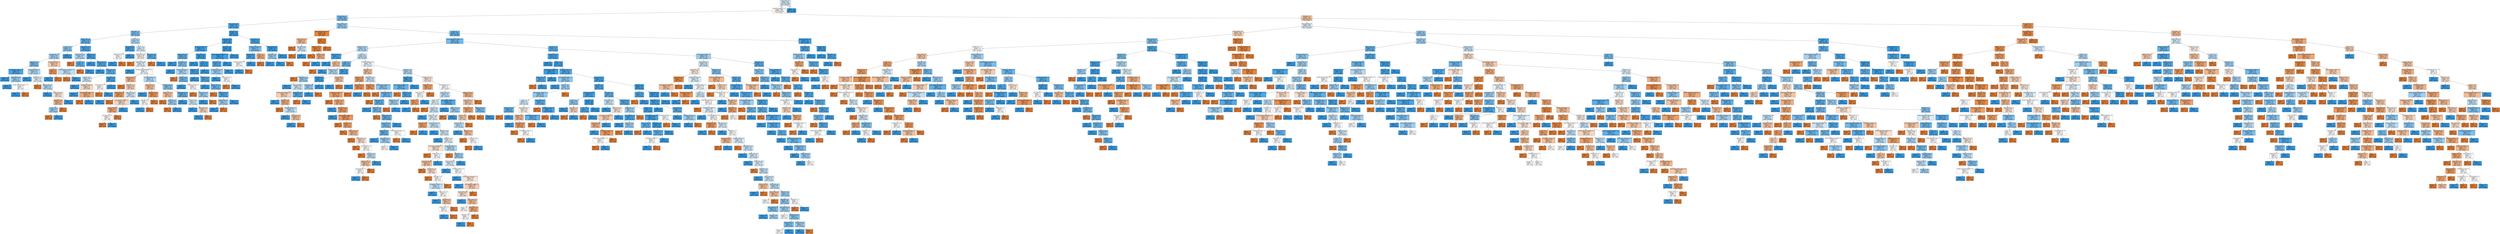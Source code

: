 digraph Tree {
node [shape=box, style="filled", color="black"] ;
0 [label=<Prefix_Suffix &le; 0.5<br/>entropy = 0.991<br/>samples = 8000<br/>value = [3552, 4448]<br/>class = Not phish>, fillcolor="#399de533"] ;
1 [label=<having_Sub_Domain &le; 0.5<br/>entropy = 0.999<br/>samples = 6920<br/>value = [3552, 3368]<br/>class = Phish>, fillcolor="#e581390d"] ;
0 -> 1 [labeldistance=2.5, labelangle=45, headlabel="True"] ;
2 [label=<URL_of_Anchor &le; 1.5<br/>entropy = 0.806<br/>samples = 2390<br/>value = [589, 1801]<br/>class = Not phish>, fillcolor="#399de5ac"] ;
1 -> 2 ;
3 [label=<URL_of_Anchor &le; 0.5<br/>entropy = 0.436<br/>samples = 779<br/>value = [70, 709]<br/>class = Not phish>, fillcolor="#399de5e6"] ;
2 -> 3 ;
4 [label=<web_traffic &le; 1.5<br/>entropy = 0.82<br/>samples = 227<br/>value = [58, 169]<br/>class = Not phish>, fillcolor="#399de5a7"] ;
3 -> 4 ;
5 [label=<Request_URL &le; 1.5<br/>entropy = 0.659<br/>samples = 135<br/>value = [23, 112]<br/>class = Not phish>, fillcolor="#399de5cb"] ;
4 -> 5 ;
6 [label=<SFH &le; 2.5<br/>entropy = 0.874<br/>samples = 51<br/>value = [15, 36]<br/>class = Not phish>, fillcolor="#399de595"] ;
5 -> 6 ;
7 [label=<age_of_domain &le; 1.5<br/>entropy = 0.933<br/>samples = 43<br/>value = [15, 28]<br/>class = Not phish>, fillcolor="#399de576"] ;
6 -> 7 ;
8 [label=<Page_Rank &le; 1.5<br/>entropy = 0.811<br/>samples = 32<br/>value = [8, 24]<br/>class = Not phish>, fillcolor="#399de5aa"] ;
7 -> 8 ;
9 [label=<Links_pointing_to_page &le; 1.5<br/>entropy = 0.391<br/>samples = 13<br/>value = [1, 12]<br/>class = Not phish>, fillcolor="#399de5ea"] ;
8 -> 9 ;
10 [label=<entropy = 0.0<br/>samples = 10<br/>value = [0, 10]<br/>class = Not phish>, fillcolor="#399de5ff"] ;
9 -> 10 ;
11 [label=<popUpWidnow &le; 0.5<br/>entropy = 0.918<br/>samples = 3<br/>value = [1, 2]<br/>class = Not phish>, fillcolor="#399de57f"] ;
9 -> 11 ;
12 [label=<entropy = 0.0<br/>samples = 1<br/>value = [0, 1]<br/>class = Not phish>, fillcolor="#399de5ff"] ;
11 -> 12 ;
13 [label=<double_slash_redirecting &le; 1.0<br/>entropy = 1.0<br/>samples = 2<br/>value = [1, 1]<br/>class = Phish>, fillcolor="#e5813900"] ;
11 -> 13 ;
14 [label=<entropy = 0.0<br/>samples = 1<br/>value = [0, 1]<br/>class = Not phish>, fillcolor="#399de5ff"] ;
13 -> 14 ;
15 [label=<entropy = 0.0<br/>samples = 1<br/>value = [1, 0]<br/>class = Phish>, fillcolor="#e58139ff"] ;
13 -> 15 ;
16 [label=<having_At_Symbol &le; 1.5<br/>entropy = 0.949<br/>samples = 19<br/>value = [7, 12]<br/>class = Not phish>, fillcolor="#399de56a"] ;
8 -> 16 ;
17 [label=<entropy = 0.0<br/>samples = 4<br/>value = [0, 4]<br/>class = Not phish>, fillcolor="#399de5ff"] ;
16 -> 17 ;
18 [label=<Google_Index &le; 1.5<br/>entropy = 0.997<br/>samples = 15<br/>value = [7, 8]<br/>class = Not phish>, fillcolor="#399de520"] ;
16 -> 18 ;
19 [label=<entropy = 0.0<br/>samples = 2<br/>value = [2, 0]<br/>class = Phish>, fillcolor="#e58139ff"] ;
18 -> 19 ;
20 [label=<Links_in_tags &le; 1.5<br/>entropy = 0.961<br/>samples = 13<br/>value = [5, 8]<br/>class = Not phish>, fillcolor="#399de560"] ;
18 -> 20 ;
21 [label=<entropy = 0.0<br/>samples = 4<br/>value = [0, 4]<br/>class = Not phish>, fillcolor="#399de5ff"] ;
20 -> 21 ;
22 [label=<Links_in_tags &le; 2.5<br/>entropy = 0.991<br/>samples = 9<br/>value = [5, 4]<br/>class = Phish>, fillcolor="#e5813933"] ;
20 -> 22 ;
23 [label=<DNSRecord &le; 0.5<br/>entropy = 0.863<br/>samples = 7<br/>value = [5, 2]<br/>class = Phish>, fillcolor="#e5813999"] ;
22 -> 23 ;
24 [label=<port &le; 0.5<br/>entropy = 0.918<br/>samples = 3<br/>value = [1, 2]<br/>class = Not phish>, fillcolor="#399de57f"] ;
23 -> 24 ;
25 [label=<entropy = 0.0<br/>samples = 1<br/>value = [1, 0]<br/>class = Phish>, fillcolor="#e58139ff"] ;
24 -> 25 ;
26 [label=<entropy = 0.0<br/>samples = 2<br/>value = [0, 2]<br/>class = Not phish>, fillcolor="#399de5ff"] ;
24 -> 26 ;
27 [label=<entropy = 0.0<br/>samples = 4<br/>value = [4, 0]<br/>class = Phish>, fillcolor="#e58139ff"] ;
23 -> 27 ;
28 [label=<entropy = 0.0<br/>samples = 2<br/>value = [0, 2]<br/>class = Not phish>, fillcolor="#399de5ff"] ;
22 -> 28 ;
29 [label=<having_At_Symbol &le; 1.5<br/>entropy = 0.946<br/>samples = 11<br/>value = [7, 4]<br/>class = Phish>, fillcolor="#e581396d"] ;
7 -> 29 ;
30 [label=<SFH &le; 1.0<br/>entropy = 0.65<br/>samples = 6<br/>value = [5, 1]<br/>class = Phish>, fillcolor="#e58139cc"] ;
29 -> 30 ;
31 [label=<entropy = 0.0<br/>samples = 1<br/>value = [0, 1]<br/>class = Not phish>, fillcolor="#399de5ff"] ;
30 -> 31 ;
32 [label=<entropy = 0.0<br/>samples = 5<br/>value = [5, 0]<br/>class = Phish>, fillcolor="#e58139ff"] ;
30 -> 32 ;
33 [label=<Domain_registeration_length &le; 0.5<br/>entropy = 0.971<br/>samples = 5<br/>value = [2, 3]<br/>class = Not phish>, fillcolor="#399de555"] ;
29 -> 33 ;
34 [label=<entropy = 0.0<br/>samples = 2<br/>value = [2, 0]<br/>class = Phish>, fillcolor="#e58139ff"] ;
33 -> 34 ;
35 [label=<entropy = 0.0<br/>samples = 3<br/>value = [0, 3]<br/>class = Not phish>, fillcolor="#399de5ff"] ;
33 -> 35 ;
36 [label=<entropy = 0.0<br/>samples = 8<br/>value = [0, 8]<br/>class = Not phish>, fillcolor="#399de5ff"] ;
6 -> 36 ;
37 [label=<Abnormal_URL &le; 0.5<br/>entropy = 0.454<br/>samples = 84<br/>value = [8, 76]<br/>class = Not phish>, fillcolor="#399de5e4"] ;
5 -> 37 ;
38 [label=<popUpWidnow &le; 0.5<br/>entropy = 0.954<br/>samples = 8<br/>value = [3, 5]<br/>class = Not phish>, fillcolor="#399de566"] ;
37 -> 38 ;
39 [label=<entropy = 0.0<br/>samples = 2<br/>value = [2, 0]<br/>class = Phish>, fillcolor="#e58139ff"] ;
38 -> 39 ;
40 [label=<SFH &le; 1.5<br/>entropy = 0.65<br/>samples = 6<br/>value = [1, 5]<br/>class = Not phish>, fillcolor="#399de5cc"] ;
38 -> 40 ;
41 [label=<entropy = 0.0<br/>samples = 1<br/>value = [1, 0]<br/>class = Phish>, fillcolor="#e58139ff"] ;
40 -> 41 ;
42 [label=<entropy = 0.0<br/>samples = 5<br/>value = [0, 5]<br/>class = Not phish>, fillcolor="#399de5ff"] ;
40 -> 42 ;
43 [label=<Page_Rank &le; 1.5<br/>entropy = 0.35<br/>samples = 76<br/>value = [5, 71]<br/>class = Not phish>, fillcolor="#399de5ed"] ;
37 -> 43 ;
44 [label=<entropy = 0.0<br/>samples = 31<br/>value = [0, 31]<br/>class = Not phish>, fillcolor="#399de5ff"] ;
43 -> 44 ;
45 [label=<Links_in_tags &le; 1.5<br/>entropy = 0.503<br/>samples = 45<br/>value = [5, 40]<br/>class = Not phish>, fillcolor="#399de5df"] ;
43 -> 45 ;
46 [label=<entropy = 0.0<br/>samples = 15<br/>value = [0, 15]<br/>class = Not phish>, fillcolor="#399de5ff"] ;
45 -> 46 ;
47 [label=<Links_in_tags &le; 2.5<br/>entropy = 0.65<br/>samples = 30<br/>value = [5, 25]<br/>class = Not phish>, fillcolor="#399de5cc"] ;
45 -> 47 ;
48 [label=<Favicon &le; 0.5<br/>entropy = 0.985<br/>samples = 7<br/>value = [3, 4]<br/>class = Not phish>, fillcolor="#399de540"] ;
47 -> 48 ;
49 [label=<entropy = 0.0<br/>samples = 2<br/>value = [0, 2]<br/>class = Not phish>, fillcolor="#399de5ff"] ;
48 -> 49 ;
50 [label=<Shortining_Service &le; 1.0<br/>entropy = 0.971<br/>samples = 5<br/>value = [3, 2]<br/>class = Phish>, fillcolor="#e5813955"] ;
48 -> 50 ;
51 [label=<entropy = 0.0<br/>samples = 1<br/>value = [0, 1]<br/>class = Not phish>, fillcolor="#399de5ff"] ;
50 -> 51 ;
52 [label=<Links_pointing_to_page &le; 1.5<br/>entropy = 0.811<br/>samples = 4<br/>value = [3, 1]<br/>class = Phish>, fillcolor="#e58139aa"] ;
50 -> 52 ;
53 [label=<entropy = 0.0<br/>samples = 3<br/>value = [3, 0]<br/>class = Phish>, fillcolor="#e58139ff"] ;
52 -> 53 ;
54 [label=<entropy = 0.0<br/>samples = 1<br/>value = [0, 1]<br/>class = Not phish>, fillcolor="#399de5ff"] ;
52 -> 54 ;
55 [label=<web_traffic &le; 0.5<br/>entropy = 0.426<br/>samples = 23<br/>value = [2, 21]<br/>class = Not phish>, fillcolor="#399de5e7"] ;
47 -> 55 ;
56 [label=<age_of_domain &le; 1.5<br/>entropy = 1.0<br/>samples = 4<br/>value = [2, 2]<br/>class = Phish>, fillcolor="#e5813900"] ;
55 -> 56 ;
57 [label=<entropy = 0.0<br/>samples = 2<br/>value = [2, 0]<br/>class = Phish>, fillcolor="#e58139ff"] ;
56 -> 57 ;
58 [label=<entropy = 0.0<br/>samples = 2<br/>value = [0, 2]<br/>class = Not phish>, fillcolor="#399de5ff"] ;
56 -> 58 ;
59 [label=<entropy = 0.0<br/>samples = 19<br/>value = [0, 19]<br/>class = Not phish>, fillcolor="#399de5ff"] ;
55 -> 59 ;
60 [label=<SFH &le; 1.5<br/>entropy = 0.958<br/>samples = 92<br/>value = [35, 57]<br/>class = Not phish>, fillcolor="#399de562"] ;
4 -> 60 ;
61 [label=<URL_Length &le; 0.5<br/>entropy = 0.323<br/>samples = 17<br/>value = [1, 16]<br/>class = Not phish>, fillcolor="#399de5ef"] ;
60 -> 61 ;
62 [label=<Abnormal_URL &le; 0.5<br/>entropy = 1.0<br/>samples = 2<br/>value = [1, 1]<br/>class = Phish>, fillcolor="#e5813900"] ;
61 -> 62 ;
63 [label=<entropy = 0.0<br/>samples = 1<br/>value = [0, 1]<br/>class = Not phish>, fillcolor="#399de5ff"] ;
62 -> 63 ;
64 [label=<entropy = 0.0<br/>samples = 1<br/>value = [1, 0]<br/>class = Phish>, fillcolor="#e58139ff"] ;
62 -> 64 ;
65 [label=<entropy = 0.0<br/>samples = 15<br/>value = [0, 15]<br/>class = Not phish>, fillcolor="#399de5ff"] ;
61 -> 65 ;
66 [label=<SFH &le; 2.5<br/>entropy = 0.994<br/>samples = 75<br/>value = [34, 41]<br/>class = Not phish>, fillcolor="#399de52c"] ;
60 -> 66 ;
67 [label=<HTTPS_token &le; 0.5<br/>entropy = 0.998<br/>samples = 61<br/>value = [32, 29]<br/>class = Phish>, fillcolor="#e5813918"] ;
66 -> 67 ;
68 [label=<entropy = 0.0<br/>samples = 7<br/>value = [7, 0]<br/>class = Phish>, fillcolor="#e58139ff"] ;
67 -> 68 ;
69 [label=<Abnormal_URL &le; 0.5<br/>entropy = 0.996<br/>samples = 54<br/>value = [25, 29]<br/>class = Not phish>, fillcolor="#399de523"] ;
67 -> 69 ;
70 [label=<entropy = 0.0<br/>samples = 3<br/>value = [0, 3]<br/>class = Not phish>, fillcolor="#399de5ff"] ;
69 -> 70 ;
71 [label=<Domain_registeration_length &le; 0.5<br/>entropy = 1.0<br/>samples = 51<br/>value = [25, 26]<br/>class = Not phish>, fillcolor="#399de50a"] ;
69 -> 71 ;
72 [label=<Links_in_tags &le; 0.5<br/>entropy = 0.874<br/>samples = 17<br/>value = [12, 5]<br/>class = Phish>, fillcolor="#e5813995"] ;
71 -> 72 ;
73 [label=<entropy = 0.0<br/>samples = 4<br/>value = [4, 0]<br/>class = Phish>, fillcolor="#e58139ff"] ;
72 -> 73 ;
74 [label=<DNSRecord &le; 1.5<br/>entropy = 0.961<br/>samples = 13<br/>value = [8, 5]<br/>class = Phish>, fillcolor="#e5813960"] ;
72 -> 74 ;
75 [label=<HTTPS_token &le; 1.5<br/>entropy = 0.65<br/>samples = 6<br/>value = [5, 1]<br/>class = Phish>, fillcolor="#e58139cc"] ;
74 -> 75 ;
76 [label=<entropy = 0.0<br/>samples = 1<br/>value = [0, 1]<br/>class = Not phish>, fillcolor="#399de5ff"] ;
75 -> 76 ;
77 [label=<entropy = 0.0<br/>samples = 5<br/>value = [5, 0]<br/>class = Phish>, fillcolor="#e58139ff"] ;
75 -> 77 ;
78 [label=<Links_in_tags &le; 2.5<br/>entropy = 0.985<br/>samples = 7<br/>value = [3, 4]<br/>class = Not phish>, fillcolor="#399de540"] ;
74 -> 78 ;
79 [label=<Links_pointing_to_page &le; 1.5<br/>entropy = 0.971<br/>samples = 5<br/>value = [3, 2]<br/>class = Phish>, fillcolor="#e5813955"] ;
78 -> 79 ;
80 [label=<Request_URL &le; 1.5<br/>entropy = 0.811<br/>samples = 4<br/>value = [3, 1]<br/>class = Phish>, fillcolor="#e58139aa"] ;
79 -> 80 ;
81 [label=<age_of_domain &le; 0.5<br/>entropy = 1.0<br/>samples = 2<br/>value = [1, 1]<br/>class = Phish>, fillcolor="#e5813900"] ;
80 -> 81 ;
82 [label=<entropy = 0.0<br/>samples = 1<br/>value = [1, 0]<br/>class = Phish>, fillcolor="#e58139ff"] ;
81 -> 82 ;
83 [label=<entropy = 0.0<br/>samples = 1<br/>value = [0, 1]<br/>class = Not phish>, fillcolor="#399de5ff"] ;
81 -> 83 ;
84 [label=<entropy = 0.0<br/>samples = 2<br/>value = [2, 0]<br/>class = Phish>, fillcolor="#e58139ff"] ;
80 -> 84 ;
85 [label=<entropy = 0.0<br/>samples = 1<br/>value = [0, 1]<br/>class = Not phish>, fillcolor="#399de5ff"] ;
79 -> 85 ;
86 [label=<entropy = 0.0<br/>samples = 2<br/>value = [0, 2]<br/>class = Not phish>, fillcolor="#399de5ff"] ;
78 -> 86 ;
87 [label=<having_IP_Address &le; 0.5<br/>entropy = 0.96<br/>samples = 34<br/>value = [13, 21]<br/>class = Not phish>, fillcolor="#399de561"] ;
71 -> 87 ;
88 [label=<Links_in_tags &le; 1.5<br/>entropy = 0.918<br/>samples = 9<br/>value = [6, 3]<br/>class = Phish>, fillcolor="#e581397f"] ;
87 -> 88 ;
89 [label=<entropy = 0.0<br/>samples = 2<br/>value = [0, 2]<br/>class = Not phish>, fillcolor="#399de5ff"] ;
88 -> 89 ;
90 [label=<Google_Index &le; 1.5<br/>entropy = 0.592<br/>samples = 7<br/>value = [6, 1]<br/>class = Phish>, fillcolor="#e58139d4"] ;
88 -> 90 ;
91 [label=<web_traffic &le; 2.5<br/>entropy = 1.0<br/>samples = 2<br/>value = [1, 1]<br/>class = Phish>, fillcolor="#e5813900"] ;
90 -> 91 ;
92 [label=<entropy = 0.0<br/>samples = 1<br/>value = [0, 1]<br/>class = Not phish>, fillcolor="#399de5ff"] ;
91 -> 92 ;
93 [label=<entropy = 0.0<br/>samples = 1<br/>value = [1, 0]<br/>class = Phish>, fillcolor="#e58139ff"] ;
91 -> 93 ;
94 [label=<entropy = 0.0<br/>samples = 5<br/>value = [5, 0]<br/>class = Phish>, fillcolor="#e58139ff"] ;
90 -> 94 ;
95 [label=<Google_Index &le; 1.5<br/>entropy = 0.855<br/>samples = 25<br/>value = [7, 18]<br/>class = Not phish>, fillcolor="#399de59c"] ;
87 -> 95 ;
96 [label=<Request_URL &le; 1.5<br/>entropy = 0.918<br/>samples = 6<br/>value = [4, 2]<br/>class = Phish>, fillcolor="#e581397f"] ;
95 -> 96 ;
97 [label=<entropy = 0.0<br/>samples = 3<br/>value = [3, 0]<br/>class = Phish>, fillcolor="#e58139ff"] ;
96 -> 97 ;
98 [label=<web_traffic &le; 2.5<br/>entropy = 0.918<br/>samples = 3<br/>value = [1, 2]<br/>class = Not phish>, fillcolor="#399de57f"] ;
96 -> 98 ;
99 [label=<entropy = 0.0<br/>samples = 1<br/>value = [1, 0]<br/>class = Phish>, fillcolor="#e58139ff"] ;
98 -> 99 ;
100 [label=<entropy = 0.0<br/>samples = 2<br/>value = [0, 2]<br/>class = Not phish>, fillcolor="#399de5ff"] ;
98 -> 100 ;
101 [label=<age_of_domain &le; 1.5<br/>entropy = 0.629<br/>samples = 19<br/>value = [3, 16]<br/>class = Not phish>, fillcolor="#399de5cf"] ;
95 -> 101 ;
102 [label=<entropy = 0.0<br/>samples = 12<br/>value = [0, 12]<br/>class = Not phish>, fillcolor="#399de5ff"] ;
101 -> 102 ;
103 [label=<Favicon &le; 0.5<br/>entropy = 0.985<br/>samples = 7<br/>value = [3, 4]<br/>class = Not phish>, fillcolor="#399de540"] ;
101 -> 103 ;
104 [label=<entropy = 0.0<br/>samples = 2<br/>value = [0, 2]<br/>class = Not phish>, fillcolor="#399de5ff"] ;
103 -> 104 ;
105 [label=<URL_Length &le; 2.0<br/>entropy = 0.971<br/>samples = 5<br/>value = [3, 2]<br/>class = Phish>, fillcolor="#e5813955"] ;
103 -> 105 ;
106 [label=<entropy = 0.0<br/>samples = 2<br/>value = [0, 2]<br/>class = Not phish>, fillcolor="#399de5ff"] ;
105 -> 106 ;
107 [label=<entropy = 0.0<br/>samples = 3<br/>value = [3, 0]<br/>class = Phish>, fillcolor="#e58139ff"] ;
105 -> 107 ;
108 [label=<URL_Length &le; 2.0<br/>entropy = 0.592<br/>samples = 14<br/>value = [2, 12]<br/>class = Not phish>, fillcolor="#399de5d4"] ;
66 -> 108 ;
109 [label=<entropy = 0.0<br/>samples = 2<br/>value = [2, 0]<br/>class = Phish>, fillcolor="#e58139ff"] ;
108 -> 109 ;
110 [label=<entropy = 0.0<br/>samples = 12<br/>value = [0, 12]<br/>class = Not phish>, fillcolor="#399de5ff"] ;
108 -> 110 ;
111 [label=<Redirect &le; 0.5<br/>entropy = 0.151<br/>samples = 552<br/>value = [12, 540]<br/>class = Not phish>, fillcolor="#399de5f9"] ;
3 -> 111 ;
112 [label=<Google_Index &le; 1.5<br/>entropy = 0.109<br/>samples = 487<br/>value = [7, 480]<br/>class = Not phish>, fillcolor="#399de5fb"] ;
111 -> 112 ;
113 [label=<having_At_Symbol &le; 1.5<br/>entropy = 0.275<br/>samples = 127<br/>value = [6, 121]<br/>class = Not phish>, fillcolor="#399de5f2"] ;
112 -> 113 ;
114 [label=<Request_URL &le; 1.5<br/>entropy = 0.605<br/>samples = 27<br/>value = [4, 23]<br/>class = Not phish>, fillcolor="#399de5d3"] ;
113 -> 114 ;
115 [label=<entropy = 0.0<br/>samples = 12<br/>value = [0, 12]<br/>class = Not phish>, fillcolor="#399de5ff"] ;
114 -> 115 ;
116 [label=<DNSRecord &le; 0.5<br/>entropy = 0.837<br/>samples = 15<br/>value = [4, 11]<br/>class = Not phish>, fillcolor="#399de5a2"] ;
114 -> 116 ;
117 [label=<entropy = 0.0<br/>samples = 4<br/>value = [0, 4]<br/>class = Not phish>, fillcolor="#399de5ff"] ;
116 -> 117 ;
118 [label=<having_IP_Address &le; 0.5<br/>entropy = 0.946<br/>samples = 11<br/>value = [4, 7]<br/>class = Not phish>, fillcolor="#399de56d"] ;
116 -> 118 ;
119 [label=<entropy = 0.0<br/>samples = 2<br/>value = [2, 0]<br/>class = Phish>, fillcolor="#e58139ff"] ;
118 -> 119 ;
120 [label=<Favicon &le; 0.5<br/>entropy = 0.764<br/>samples = 9<br/>value = [2, 7]<br/>class = Not phish>, fillcolor="#399de5b6"] ;
118 -> 120 ;
121 [label=<entropy = 0.0<br/>samples = 5<br/>value = [0, 5]<br/>class = Not phish>, fillcolor="#399de5ff"] ;
120 -> 121 ;
122 [label=<having_At_Symbol &le; 0.5<br/>entropy = 1.0<br/>samples = 4<br/>value = [2, 2]<br/>class = Phish>, fillcolor="#e5813900"] ;
120 -> 122 ;
123 [label=<entropy = 0.0<br/>samples = 1<br/>value = [1, 0]<br/>class = Phish>, fillcolor="#e58139ff"] ;
122 -> 123 ;
124 [label=<Google_Index &le; 0.5<br/>entropy = 0.918<br/>samples = 3<br/>value = [1, 2]<br/>class = Not phish>, fillcolor="#399de57f"] ;
122 -> 124 ;
125 [label=<entropy = 0.0<br/>samples = 2<br/>value = [0, 2]<br/>class = Not phish>, fillcolor="#399de5ff"] ;
124 -> 125 ;
126 [label=<entropy = 0.0<br/>samples = 1<br/>value = [1, 0]<br/>class = Phish>, fillcolor="#e58139ff"] ;
124 -> 126 ;
127 [label=<Links_in_tags &le; 1.5<br/>entropy = 0.141<br/>samples = 100<br/>value = [2, 98]<br/>class = Not phish>, fillcolor="#399de5fa"] ;
113 -> 127 ;
128 [label=<entropy = 0.0<br/>samples = 46<br/>value = [0, 46]<br/>class = Not phish>, fillcolor="#399de5ff"] ;
127 -> 128 ;
129 [label=<SFH &le; 2.5<br/>entropy = 0.229<br/>samples = 54<br/>value = [2, 52]<br/>class = Not phish>, fillcolor="#399de5f5"] ;
127 -> 129 ;
130 [label=<DNSRecord &le; 1.5<br/>entropy = 0.337<br/>samples = 32<br/>value = [2, 30]<br/>class = Not phish>, fillcolor="#399de5ee"] ;
129 -> 130 ;
131 [label=<entropy = 0.0<br/>samples = 16<br/>value = [0, 16]<br/>class = Not phish>, fillcolor="#399de5ff"] ;
130 -> 131 ;
132 [label=<Page_Rank &le; 1.5<br/>entropy = 0.544<br/>samples = 16<br/>value = [2, 14]<br/>class = Not phish>, fillcolor="#399de5db"] ;
130 -> 132 ;
133 [label=<entropy = 0.0<br/>samples = 6<br/>value = [0, 6]<br/>class = Not phish>, fillcolor="#399de5ff"] ;
132 -> 133 ;
134 [label=<Request_URL &le; 0.5<br/>entropy = 0.722<br/>samples = 10<br/>value = [2, 8]<br/>class = Not phish>, fillcolor="#399de5bf"] ;
132 -> 134 ;
135 [label=<entropy = 0.0<br/>samples = 1<br/>value = [1, 0]<br/>class = Phish>, fillcolor="#e58139ff"] ;
134 -> 135 ;
136 [label=<Google_Index &le; 0.5<br/>entropy = 0.503<br/>samples = 9<br/>value = [1, 8]<br/>class = Not phish>, fillcolor="#399de5df"] ;
134 -> 136 ;
137 [label=<Request_URL &le; 1.5<br/>entropy = 0.918<br/>samples = 3<br/>value = [1, 2]<br/>class = Not phish>, fillcolor="#399de57f"] ;
136 -> 137 ;
138 [label=<entropy = 0.0<br/>samples = 2<br/>value = [0, 2]<br/>class = Not phish>, fillcolor="#399de5ff"] ;
137 -> 138 ;
139 [label=<entropy = 0.0<br/>samples = 1<br/>value = [1, 0]<br/>class = Phish>, fillcolor="#e58139ff"] ;
137 -> 139 ;
140 [label=<entropy = 0.0<br/>samples = 6<br/>value = [0, 6]<br/>class = Not phish>, fillcolor="#399de5ff"] ;
136 -> 140 ;
141 [label=<entropy = 0.0<br/>samples = 22<br/>value = [0, 22]<br/>class = Not phish>, fillcolor="#399de5ff"] ;
129 -> 141 ;
142 [label=<DNSRecord &le; 0.5<br/>entropy = 0.028<br/>samples = 360<br/>value = [1, 359]<br/>class = Not phish>, fillcolor="#399de5fe"] ;
112 -> 142 ;
143 [label=<Domain_registeration_length &le; 0.5<br/>entropy = 0.154<br/>samples = 45<br/>value = [1, 44]<br/>class = Not phish>, fillcolor="#399de5f9"] ;
142 -> 143 ;
144 [label=<Page_Rank &le; 1.5<br/>entropy = 0.544<br/>samples = 8<br/>value = [1, 7]<br/>class = Not phish>, fillcolor="#399de5db"] ;
143 -> 144 ;
145 [label=<having_IP_Address &le; 0.5<br/>entropy = 0.918<br/>samples = 3<br/>value = [1, 2]<br/>class = Not phish>, fillcolor="#399de57f"] ;
144 -> 145 ;
146 [label=<entropy = 0.0<br/>samples = 1<br/>value = [0, 1]<br/>class = Not phish>, fillcolor="#399de5ff"] ;
145 -> 146 ;
147 [label=<Links_in_tags &le; 2.5<br/>entropy = 1.0<br/>samples = 2<br/>value = [1, 1]<br/>class = Phish>, fillcolor="#e5813900"] ;
145 -> 147 ;
148 [label=<entropy = 0.0<br/>samples = 1<br/>value = [1, 0]<br/>class = Phish>, fillcolor="#e58139ff"] ;
147 -> 148 ;
149 [label=<entropy = 0.0<br/>samples = 1<br/>value = [0, 1]<br/>class = Not phish>, fillcolor="#399de5ff"] ;
147 -> 149 ;
150 [label=<entropy = 0.0<br/>samples = 5<br/>value = [0, 5]<br/>class = Not phish>, fillcolor="#399de5ff"] ;
144 -> 150 ;
151 [label=<entropy = 0.0<br/>samples = 37<br/>value = [0, 37]<br/>class = Not phish>, fillcolor="#399de5ff"] ;
143 -> 151 ;
152 [label=<entropy = 0.0<br/>samples = 315<br/>value = [0, 315]<br/>class = Not phish>, fillcolor="#399de5ff"] ;
142 -> 152 ;
153 [label=<URL_Length &le; 2.0<br/>entropy = 0.391<br/>samples = 65<br/>value = [5, 60]<br/>class = Not phish>, fillcolor="#399de5ea"] ;
111 -> 153 ;
154 [label=<having_IP_Address &le; 0.5<br/>entropy = 0.787<br/>samples = 17<br/>value = [4, 13]<br/>class = Not phish>, fillcolor="#399de5b1"] ;
153 -> 154 ;
155 [label=<Page_Rank &le; 0.5<br/>entropy = 0.391<br/>samples = 13<br/>value = [1, 12]<br/>class = Not phish>, fillcolor="#399de5ea"] ;
154 -> 155 ;
156 [label=<having_At_Symbol &le; 1.5<br/>entropy = 1.0<br/>samples = 2<br/>value = [1, 1]<br/>class = Phish>, fillcolor="#e5813900"] ;
155 -> 156 ;
157 [label=<entropy = 0.0<br/>samples = 1<br/>value = [0, 1]<br/>class = Not phish>, fillcolor="#399de5ff"] ;
156 -> 157 ;
158 [label=<entropy = 0.0<br/>samples = 1<br/>value = [1, 0]<br/>class = Phish>, fillcolor="#e58139ff"] ;
156 -> 158 ;
159 [label=<entropy = 0.0<br/>samples = 11<br/>value = [0, 11]<br/>class = Not phish>, fillcolor="#399de5ff"] ;
155 -> 159 ;
160 [label=<SFH &le; 2.5<br/>entropy = 0.811<br/>samples = 4<br/>value = [3, 1]<br/>class = Phish>, fillcolor="#e58139aa"] ;
154 -> 160 ;
161 [label=<entropy = 0.0<br/>samples = 3<br/>value = [3, 0]<br/>class = Phish>, fillcolor="#e58139ff"] ;
160 -> 161 ;
162 [label=<entropy = 0.0<br/>samples = 1<br/>value = [0, 1]<br/>class = Not phish>, fillcolor="#399de5ff"] ;
160 -> 162 ;
163 [label=<age_of_domain &le; 0.5<br/>entropy = 0.146<br/>samples = 48<br/>value = [1, 47]<br/>class = Not phish>, fillcolor="#399de5fa"] ;
153 -> 163 ;
164 [label=<web_traffic &le; 1.5<br/>entropy = 0.918<br/>samples = 3<br/>value = [1, 2]<br/>class = Not phish>, fillcolor="#399de57f"] ;
163 -> 164 ;
165 [label=<entropy = 0.0<br/>samples = 2<br/>value = [0, 2]<br/>class = Not phish>, fillcolor="#399de5ff"] ;
164 -> 165 ;
166 [label=<entropy = 0.0<br/>samples = 1<br/>value = [1, 0]<br/>class = Phish>, fillcolor="#e58139ff"] ;
164 -> 166 ;
167 [label=<entropy = 0.0<br/>samples = 45<br/>value = [0, 45]<br/>class = Not phish>, fillcolor="#399de5ff"] ;
163 -> 167 ;
168 [label=<URL_of_Anchor &le; 2.5<br/>entropy = 0.907<br/>samples = 1611<br/>value = [519, 1092]<br/>class = Not phish>, fillcolor="#399de586"] ;
2 -> 168 ;
169 [label=<Links_pointing_to_page &le; 0.5<br/>entropy = 0.147<br/>samples = 286<br/>value = [280, 6]<br/>class = Phish>, fillcolor="#e58139fa"] ;
168 -> 169 ;
170 [label=<Links_in_tags &le; 2.5<br/>entropy = 0.89<br/>samples = 13<br/>value = [9, 4]<br/>class = Phish>, fillcolor="#e581398e"] ;
169 -> 170 ;
171 [label=<entropy = 0.0<br/>samples = 6<br/>value = [6, 0]<br/>class = Phish>, fillcolor="#e58139ff"] ;
170 -> 171 ;
172 [label=<URL_Length &le; 2.0<br/>entropy = 0.985<br/>samples = 7<br/>value = [3, 4]<br/>class = Not phish>, fillcolor="#399de540"] ;
170 -> 172 ;
173 [label=<entropy = 0.0<br/>samples = 3<br/>value = [3, 0]<br/>class = Phish>, fillcolor="#e58139ff"] ;
172 -> 173 ;
174 [label=<entropy = 0.0<br/>samples = 4<br/>value = [0, 4]<br/>class = Not phish>, fillcolor="#399de5ff"] ;
172 -> 174 ;
175 [label=<Iframe &le; 0.5<br/>entropy = 0.062<br/>samples = 273<br/>value = [271, 2]<br/>class = Phish>, fillcolor="#e58139fd"] ;
169 -> 175 ;
176 [label=<Request_URL &le; 1.5<br/>entropy = 0.31<br/>samples = 36<br/>value = [34, 2]<br/>class = Phish>, fillcolor="#e58139f0"] ;
175 -> 176 ;
177 [label=<entropy = 0.0<br/>samples = 29<br/>value = [29, 0]<br/>class = Phish>, fillcolor="#e58139ff"] ;
176 -> 177 ;
178 [label=<RightClick &le; 0.5<br/>entropy = 0.863<br/>samples = 7<br/>value = [5, 2]<br/>class = Phish>, fillcolor="#e5813999"] ;
176 -> 178 ;
179 [label=<entropy = 0.0<br/>samples = 5<br/>value = [5, 0]<br/>class = Phish>, fillcolor="#e58139ff"] ;
178 -> 179 ;
180 [label=<entropy = 0.0<br/>samples = 2<br/>value = [0, 2]<br/>class = Not phish>, fillcolor="#399de5ff"] ;
178 -> 180 ;
181 [label=<entropy = 0.0<br/>samples = 237<br/>value = [237, 0]<br/>class = Phish>, fillcolor="#e58139ff"] ;
175 -> 181 ;
182 [label=<SFH &le; 2.5<br/>entropy = 0.681<br/>samples = 1325<br/>value = [239, 1086]<br/>class = Not phish>, fillcolor="#399de5c7"] ;
168 -> 182 ;
183 [label=<Domain_registeration_length &le; 0.5<br/>entropy = 0.762<br/>samples = 1050<br/>value = [232, 818]<br/>class = Not phish>, fillcolor="#399de5b7"] ;
182 -> 183 ;
184 [label=<Abnormal_URL &le; 0.5<br/>entropy = 0.957<br/>samples = 309<br/>value = [117, 192]<br/>class = Not phish>, fillcolor="#399de564"] ;
183 -> 184 ;
185 [label=<HTTPS_token &le; 1.5<br/>entropy = 0.362<br/>samples = 29<br/>value = [2, 27]<br/>class = Not phish>, fillcolor="#399de5ec"] ;
184 -> 185 ;
186 [label=<entropy = 0.0<br/>samples = 26<br/>value = [0, 26]<br/>class = Not phish>, fillcolor="#399de5ff"] ;
185 -> 186 ;
187 [label=<port &le; 0.5<br/>entropy = 0.918<br/>samples = 3<br/>value = [2, 1]<br/>class = Phish>, fillcolor="#e581397f"] ;
185 -> 187 ;
188 [label=<entropy = 0.0<br/>samples = 2<br/>value = [2, 0]<br/>class = Phish>, fillcolor="#e58139ff"] ;
187 -> 188 ;
189 [label=<entropy = 0.0<br/>samples = 1<br/>value = [0, 1]<br/>class = Not phish>, fillcolor="#399de5ff"] ;
187 -> 189 ;
190 [label=<SFH &le; 1.5<br/>entropy = 0.977<br/>samples = 280<br/>value = [115, 165]<br/>class = Not phish>, fillcolor="#399de54d"] ;
184 -> 190 ;
191 [label=<SFH &le; 0.5<br/>entropy = 0.734<br/>samples = 68<br/>value = [14, 54]<br/>class = Not phish>, fillcolor="#399de5bd"] ;
190 -> 191 ;
192 [label=<Links_in_tags &le; 0.5<br/>entropy = 0.958<br/>samples = 29<br/>value = [11, 18]<br/>class = Not phish>, fillcolor="#399de563"] ;
191 -> 192 ;
193 [label=<entropy = 0.0<br/>samples = 2<br/>value = [2, 0]<br/>class = Phish>, fillcolor="#e58139ff"] ;
192 -> 193 ;
194 [label=<Page_Rank &le; 1.5<br/>entropy = 0.918<br/>samples = 27<br/>value = [9, 18]<br/>class = Not phish>, fillcolor="#399de57f"] ;
192 -> 194 ;
195 [label=<entropy = 0.0<br/>samples = 6<br/>value = [0, 6]<br/>class = Not phish>, fillcolor="#399de5ff"] ;
194 -> 195 ;
196 [label=<age_of_domain &le; 1.5<br/>entropy = 0.985<br/>samples = 21<br/>value = [9, 12]<br/>class = Not phish>, fillcolor="#399de540"] ;
194 -> 196 ;
197 [label=<double_slash_redirecting &le; 1.0<br/>entropy = 0.961<br/>samples = 13<br/>value = [8, 5]<br/>class = Phish>, fillcolor="#e5813960"] ;
196 -> 197 ;
198 [label=<entropy = 0.0<br/>samples = 2<br/>value = [0, 2]<br/>class = Not phish>, fillcolor="#399de5ff"] ;
197 -> 198 ;
199 [label=<web_traffic &le; 1.5<br/>entropy = 0.845<br/>samples = 11<br/>value = [8, 3]<br/>class = Phish>, fillcolor="#e581399f"] ;
197 -> 199 ;
200 [label=<entropy = 0.0<br/>samples = 6<br/>value = [6, 0]<br/>class = Phish>, fillcolor="#e58139ff"] ;
199 -> 200 ;
201 [label=<having_IP_Address &le; 0.5<br/>entropy = 0.971<br/>samples = 5<br/>value = [2, 3]<br/>class = Not phish>, fillcolor="#399de555"] ;
199 -> 201 ;
202 [label=<entropy = 0.0<br/>samples = 2<br/>value = [0, 2]<br/>class = Not phish>, fillcolor="#399de5ff"] ;
201 -> 202 ;
203 [label=<URL_Length &le; 1.5<br/>entropy = 0.918<br/>samples = 3<br/>value = [2, 1]<br/>class = Phish>, fillcolor="#e581397f"] ;
201 -> 203 ;
204 [label=<entropy = 0.0<br/>samples = 1<br/>value = [0, 1]<br/>class = Not phish>, fillcolor="#399de5ff"] ;
203 -> 204 ;
205 [label=<entropy = 0.0<br/>samples = 2<br/>value = [2, 0]<br/>class = Phish>, fillcolor="#e58139ff"] ;
203 -> 205 ;
206 [label=<Request_URL &le; 0.5<br/>entropy = 0.544<br/>samples = 8<br/>value = [1, 7]<br/>class = Not phish>, fillcolor="#399de5db"] ;
196 -> 206 ;
207 [label=<entropy = 0.0<br/>samples = 1<br/>value = [1, 0]<br/>class = Phish>, fillcolor="#e58139ff"] ;
206 -> 207 ;
208 [label=<entropy = 0.0<br/>samples = 7<br/>value = [0, 7]<br/>class = Not phish>, fillcolor="#399de5ff"] ;
206 -> 208 ;
209 [label=<Redirect &le; 0.5<br/>entropy = 0.391<br/>samples = 39<br/>value = [3, 36]<br/>class = Not phish>, fillcolor="#399de5ea"] ;
191 -> 209 ;
210 [label=<Page_Rank &le; 0.5<br/>entropy = 0.183<br/>samples = 36<br/>value = [1, 35]<br/>class = Not phish>, fillcolor="#399de5f8"] ;
209 -> 210 ;
211 [label=<web_traffic &le; 1.5<br/>entropy = 0.918<br/>samples = 3<br/>value = [1, 2]<br/>class = Not phish>, fillcolor="#399de57f"] ;
210 -> 211 ;
212 [label=<entropy = 0.0<br/>samples = 2<br/>value = [0, 2]<br/>class = Not phish>, fillcolor="#399de5ff"] ;
211 -> 212 ;
213 [label=<entropy = 0.0<br/>samples = 1<br/>value = [1, 0]<br/>class = Phish>, fillcolor="#e58139ff"] ;
211 -> 213 ;
214 [label=<entropy = 0.0<br/>samples = 33<br/>value = [0, 33]<br/>class = Not phish>, fillcolor="#399de5ff"] ;
210 -> 214 ;
215 [label=<web_traffic &le; 1.5<br/>entropy = 0.918<br/>samples = 3<br/>value = [2, 1]<br/>class = Phish>, fillcolor="#e581397f"] ;
209 -> 215 ;
216 [label=<entropy = 0.0<br/>samples = 1<br/>value = [0, 1]<br/>class = Not phish>, fillcolor="#399de5ff"] ;
215 -> 216 ;
217 [label=<entropy = 0.0<br/>samples = 2<br/>value = [2, 0]<br/>class = Phish>, fillcolor="#e58139ff"] ;
215 -> 217 ;
218 [label=<having_IP_Address &le; 0.5<br/>entropy = 0.998<br/>samples = 212<br/>value = [101, 111]<br/>class = Not phish>, fillcolor="#399de517"] ;
190 -> 218 ;
219 [label=<web_traffic &le; 1.5<br/>entropy = 0.927<br/>samples = 73<br/>value = [48, 25]<br/>class = Phish>, fillcolor="#e581397a"] ;
218 -> 219 ;
220 [label=<DNSRecord &le; 1.5<br/>entropy = 0.722<br/>samples = 45<br/>value = [36, 9]<br/>class = Phish>, fillcolor="#e58139bf"] ;
219 -> 220 ;
221 [label=<entropy = 0.0<br/>samples = 3<br/>value = [0, 3]<br/>class = Not phish>, fillcolor="#399de5ff"] ;
220 -> 221 ;
222 [label=<Request_URL &le; 1.5<br/>entropy = 0.592<br/>samples = 42<br/>value = [36, 6]<br/>class = Phish>, fillcolor="#e58139d4"] ;
220 -> 222 ;
223 [label=<Submitting_to_email &le; 1.5<br/>entropy = 0.709<br/>samples = 31<br/>value = [25, 6]<br/>class = Phish>, fillcolor="#e58139c2"] ;
222 -> 223 ;
224 [label=<entropy = 0.0<br/>samples = 7<br/>value = [7, 0]<br/>class = Phish>, fillcolor="#e58139ff"] ;
223 -> 224 ;
225 [label=<on_mouseover &le; 0.5<br/>entropy = 0.811<br/>samples = 24<br/>value = [18, 6]<br/>class = Phish>, fillcolor="#e58139aa"] ;
223 -> 225 ;
226 [label=<entropy = 0.0<br/>samples = 2<br/>value = [0, 2]<br/>class = Not phish>, fillcolor="#399de5ff"] ;
225 -> 226 ;
227 [label=<Request_URL &le; 0.5<br/>entropy = 0.684<br/>samples = 22<br/>value = [18, 4]<br/>class = Phish>, fillcolor="#e58139c6"] ;
225 -> 227 ;
228 [label=<entropy = 0.0<br/>samples = 1<br/>value = [0, 1]<br/>class = Not phish>, fillcolor="#399de5ff"] ;
227 -> 228 ;
229 [label=<Links_pointing_to_page &le; 1.5<br/>entropy = 0.592<br/>samples = 21<br/>value = [18, 3]<br/>class = Phish>, fillcolor="#e58139d4"] ;
227 -> 229 ;
230 [label=<entropy = 0.0<br/>samples = 7<br/>value = [7, 0]<br/>class = Phish>, fillcolor="#e58139ff"] ;
229 -> 230 ;
231 [label=<Page_Rank &le; 1.5<br/>entropy = 0.75<br/>samples = 14<br/>value = [11, 3]<br/>class = Phish>, fillcolor="#e58139b9"] ;
229 -> 231 ;
232 [label=<entropy = 0.0<br/>samples = 4<br/>value = [4, 0]<br/>class = Phish>, fillcolor="#e58139ff"] ;
231 -> 232 ;
233 [label=<HTTPS_token &le; 1.0<br/>entropy = 0.881<br/>samples = 10<br/>value = [7, 3]<br/>class = Phish>, fillcolor="#e5813992"] ;
231 -> 233 ;
234 [label=<entropy = 0.0<br/>samples = 3<br/>value = [3, 0]<br/>class = Phish>, fillcolor="#e58139ff"] ;
233 -> 234 ;
235 [label=<Google_Index &le; 1.0<br/>entropy = 0.985<br/>samples = 7<br/>value = [4, 3]<br/>class = Phish>, fillcolor="#e5813940"] ;
233 -> 235 ;
236 [label=<entropy = 0.0<br/>samples = 1<br/>value = [1, 0]<br/>class = Phish>, fillcolor="#e58139ff"] ;
235 -> 236 ;
237 [label=<age_of_domain &le; 0.5<br/>entropy = 1.0<br/>samples = 6<br/>value = [3, 3]<br/>class = Phish>, fillcolor="#e5813900"] ;
235 -> 237 ;
238 [label=<entropy = 0.0<br/>samples = 1<br/>value = [1, 0]<br/>class = Phish>, fillcolor="#e58139ff"] ;
237 -> 238 ;
239 [label=<web_traffic &le; 0.5<br/>entropy = 0.971<br/>samples = 5<br/>value = [2, 3]<br/>class = Not phish>, fillcolor="#399de555"] ;
237 -> 239 ;
240 [label=<Links_in_tags &le; 1.0<br/>entropy = 0.918<br/>samples = 3<br/>value = [2, 1]<br/>class = Phish>, fillcolor="#e581397f"] ;
239 -> 240 ;
241 [label=<age_of_domain &le; 1.5<br/>entropy = 1.0<br/>samples = 2<br/>value = [1, 1]<br/>class = Phish>, fillcolor="#e5813900"] ;
240 -> 241 ;
242 [label=<entropy = 0.0<br/>samples = 1<br/>value = [0, 1]<br/>class = Not phish>, fillcolor="#399de5ff"] ;
241 -> 242 ;
243 [label=<entropy = 0.0<br/>samples = 1<br/>value = [1, 0]<br/>class = Phish>, fillcolor="#e58139ff"] ;
241 -> 243 ;
244 [label=<entropy = 0.0<br/>samples = 1<br/>value = [1, 0]<br/>class = Phish>, fillcolor="#e58139ff"] ;
240 -> 244 ;
245 [label=<entropy = 0.0<br/>samples = 2<br/>value = [0, 2]<br/>class = Not phish>, fillcolor="#399de5ff"] ;
239 -> 245 ;
246 [label=<entropy = 0.0<br/>samples = 11<br/>value = [11, 0]<br/>class = Phish>, fillcolor="#e58139ff"] ;
222 -> 246 ;
247 [label=<Google_Index &le; 1.5<br/>entropy = 0.985<br/>samples = 28<br/>value = [12, 16]<br/>class = Not phish>, fillcolor="#399de540"] ;
219 -> 247 ;
248 [label=<DNSRecord &le; 1.5<br/>entropy = 0.592<br/>samples = 7<br/>value = [6, 1]<br/>class = Phish>, fillcolor="#e58139d4"] ;
247 -> 248 ;
249 [label=<entropy = 0.0<br/>samples = 1<br/>value = [0, 1]<br/>class = Not phish>, fillcolor="#399de5ff"] ;
248 -> 249 ;
250 [label=<entropy = 0.0<br/>samples = 6<br/>value = [6, 0]<br/>class = Phish>, fillcolor="#e58139ff"] ;
248 -> 250 ;
251 [label=<Links_pointing_to_page &le; 1.5<br/>entropy = 0.863<br/>samples = 21<br/>value = [6, 15]<br/>class = Not phish>, fillcolor="#399de599"] ;
247 -> 251 ;
252 [label=<entropy = 0.0<br/>samples = 2<br/>value = [2, 0]<br/>class = Phish>, fillcolor="#e58139ff"] ;
251 -> 252 ;
253 [label=<Statistical_report &le; 0.5<br/>entropy = 0.742<br/>samples = 19<br/>value = [4, 15]<br/>class = Not phish>, fillcolor="#399de5bb"] ;
251 -> 253 ;
254 [label=<entropy = 0.0<br/>samples = 1<br/>value = [1, 0]<br/>class = Phish>, fillcolor="#e58139ff"] ;
253 -> 254 ;
255 [label=<Links_in_tags &le; 1.5<br/>entropy = 0.65<br/>samples = 18<br/>value = [3, 15]<br/>class = Not phish>, fillcolor="#399de5cc"] ;
253 -> 255 ;
256 [label=<entropy = 0.0<br/>samples = 5<br/>value = [0, 5]<br/>class = Not phish>, fillcolor="#399de5ff"] ;
255 -> 256 ;
257 [label=<DNSRecord &le; 1.0<br/>entropy = 0.779<br/>samples = 13<br/>value = [3, 10]<br/>class = Not phish>, fillcolor="#399de5b3"] ;
255 -> 257 ;
258 [label=<entropy = 0.0<br/>samples = 1<br/>value = [1, 0]<br/>class = Phish>, fillcolor="#e58139ff"] ;
257 -> 258 ;
259 [label=<Request_URL &le; 1.5<br/>entropy = 0.65<br/>samples = 12<br/>value = [2, 10]<br/>class = Not phish>, fillcolor="#399de5cc"] ;
257 -> 259 ;
260 [label=<Links_in_tags &le; 2.5<br/>entropy = 0.811<br/>samples = 8<br/>value = [2, 6]<br/>class = Not phish>, fillcolor="#399de5aa"] ;
259 -> 260 ;
261 [label=<web_traffic &le; 2.5<br/>entropy = 0.65<br/>samples = 6<br/>value = [1, 5]<br/>class = Not phish>, fillcolor="#399de5cc"] ;
260 -> 261 ;
262 [label=<entropy = 0.0<br/>samples = 3<br/>value = [0, 3]<br/>class = Not phish>, fillcolor="#399de5ff"] ;
261 -> 262 ;
263 [label=<age_of_domain &le; 1.5<br/>entropy = 0.918<br/>samples = 3<br/>value = [1, 2]<br/>class = Not phish>, fillcolor="#399de57f"] ;
261 -> 263 ;
264 [label=<entropy = 1.0<br/>samples = 2<br/>value = [1, 1]<br/>class = Phish>, fillcolor="#e5813900"] ;
263 -> 264 ;
265 [label=<entropy = 0.0<br/>samples = 1<br/>value = [0, 1]<br/>class = Not phish>, fillcolor="#399de5ff"] ;
263 -> 265 ;
266 [label=<double_slash_redirecting &le; 1.0<br/>entropy = 1.0<br/>samples = 2<br/>value = [1, 1]<br/>class = Phish>, fillcolor="#e5813900"] ;
260 -> 266 ;
267 [label=<entropy = 0.0<br/>samples = 1<br/>value = [1, 0]<br/>class = Phish>, fillcolor="#e58139ff"] ;
266 -> 267 ;
268 [label=<entropy = 0.0<br/>samples = 1<br/>value = [0, 1]<br/>class = Not phish>, fillcolor="#399de5ff"] ;
266 -> 268 ;
269 [label=<entropy = 0.0<br/>samples = 4<br/>value = [0, 4]<br/>class = Not phish>, fillcolor="#399de5ff"] ;
259 -> 269 ;
270 [label=<Page_Rank &le; 1.5<br/>entropy = 0.959<br/>samples = 139<br/>value = [53, 86]<br/>class = Not phish>, fillcolor="#399de562"] ;
218 -> 270 ;
271 [label=<Page_Rank &le; 0.5<br/>entropy = 0.258<br/>samples = 46<br/>value = [2, 44]<br/>class = Not phish>, fillcolor="#399de5f3"] ;
270 -> 271 ;
272 [label=<double_slash_redirecting &le; 1.0<br/>entropy = 0.684<br/>samples = 11<br/>value = [2, 9]<br/>class = Not phish>, fillcolor="#399de5c6"] ;
271 -> 272 ;
273 [label=<entropy = 0.0<br/>samples = 1<br/>value = [1, 0]<br/>class = Phish>, fillcolor="#e58139ff"] ;
272 -> 273 ;
274 [label=<URL_Length &le; 0.5<br/>entropy = 0.469<br/>samples = 10<br/>value = [1, 9]<br/>class = Not phish>, fillcolor="#399de5e3"] ;
272 -> 274 ;
275 [label=<Request_URL &le; 1.5<br/>entropy = 0.918<br/>samples = 3<br/>value = [1, 2]<br/>class = Not phish>, fillcolor="#399de57f"] ;
274 -> 275 ;
276 [label=<entropy = 0.0<br/>samples = 1<br/>value = [1, 0]<br/>class = Phish>, fillcolor="#e58139ff"] ;
275 -> 276 ;
277 [label=<entropy = 0.0<br/>samples = 2<br/>value = [0, 2]<br/>class = Not phish>, fillcolor="#399de5ff"] ;
275 -> 277 ;
278 [label=<entropy = 0.0<br/>samples = 7<br/>value = [0, 7]<br/>class = Not phish>, fillcolor="#399de5ff"] ;
274 -> 278 ;
279 [label=<entropy = 0.0<br/>samples = 35<br/>value = [0, 35]<br/>class = Not phish>, fillcolor="#399de5ff"] ;
271 -> 279 ;
280 [label=<Google_Index &le; 1.5<br/>entropy = 0.993<br/>samples = 93<br/>value = [51, 42]<br/>class = Phish>, fillcolor="#e581392d"] ;
270 -> 280 ;
281 [label=<Google_Index &le; 0.5<br/>entropy = 0.764<br/>samples = 18<br/>value = [14, 4]<br/>class = Phish>, fillcolor="#e58139b6"] ;
280 -> 281 ;
282 [label=<Links_in_tags &le; 2.5<br/>entropy = 1.0<br/>samples = 8<br/>value = [4, 4]<br/>class = Phish>, fillcolor="#e5813900"] ;
281 -> 282 ;
283 [label=<Favicon &le; 0.5<br/>entropy = 0.722<br/>samples = 5<br/>value = [4, 1]<br/>class = Phish>, fillcolor="#e58139bf"] ;
282 -> 283 ;
284 [label=<entropy = 0.0<br/>samples = 1<br/>value = [0, 1]<br/>class = Not phish>, fillcolor="#399de5ff"] ;
283 -> 284 ;
285 [label=<entropy = 0.0<br/>samples = 4<br/>value = [4, 0]<br/>class = Phish>, fillcolor="#e58139ff"] ;
283 -> 285 ;
286 [label=<entropy = 0.0<br/>samples = 3<br/>value = [0, 3]<br/>class = Not phish>, fillcolor="#399de5ff"] ;
282 -> 286 ;
287 [label=<entropy = 0.0<br/>samples = 10<br/>value = [10, 0]<br/>class = Phish>, fillcolor="#e58139ff"] ;
281 -> 287 ;
288 [label=<age_of_domain &le; 1.5<br/>entropy = 1.0<br/>samples = 75<br/>value = [37, 38]<br/>class = Not phish>, fillcolor="#399de507"] ;
280 -> 288 ;
289 [label=<Links_in_tags &le; 2.5<br/>entropy = 0.975<br/>samples = 54<br/>value = [22, 32]<br/>class = Not phish>, fillcolor="#399de550"] ;
288 -> 289 ;
290 [label=<Iframe &le; 0.5<br/>entropy = 0.997<br/>samples = 45<br/>value = [21, 24]<br/>class = Not phish>, fillcolor="#399de520"] ;
289 -> 290 ;
291 [label=<entropy = 0.0<br/>samples = 3<br/>value = [3, 0]<br/>class = Phish>, fillcolor="#e58139ff"] ;
290 -> 291 ;
292 [label=<Favicon &le; 0.5<br/>entropy = 0.985<br/>samples = 42<br/>value = [18, 24]<br/>class = Not phish>, fillcolor="#399de540"] ;
290 -> 292 ;
293 [label=<entropy = 0.0<br/>samples = 3<br/>value = [0, 3]<br/>class = Not phish>, fillcolor="#399de5ff"] ;
292 -> 293 ;
294 [label=<Request_URL &le; 0.5<br/>entropy = 0.996<br/>samples = 39<br/>value = [18, 21]<br/>class = Not phish>, fillcolor="#399de524"] ;
292 -> 294 ;
295 [label=<web_traffic &le; 2.0<br/>entropy = 0.722<br/>samples = 5<br/>value = [4, 1]<br/>class = Phish>, fillcolor="#e58139bf"] ;
294 -> 295 ;
296 [label=<entropy = 0.0<br/>samples = 4<br/>value = [4, 0]<br/>class = Phish>, fillcolor="#e58139ff"] ;
295 -> 296 ;
297 [label=<entropy = 0.0<br/>samples = 1<br/>value = [0, 1]<br/>class = Not phish>, fillcolor="#399de5ff"] ;
295 -> 297 ;
298 [label=<Statistical_report &le; 0.5<br/>entropy = 0.977<br/>samples = 34<br/>value = [14, 20]<br/>class = Not phish>, fillcolor="#399de54d"] ;
294 -> 298 ;
299 [label=<entropy = 0.0<br/>samples = 2<br/>value = [0, 2]<br/>class = Not phish>, fillcolor="#399de5ff"] ;
298 -> 299 ;
300 [label=<DNSRecord &le; 0.5<br/>entropy = 0.989<br/>samples = 32<br/>value = [14, 18]<br/>class = Not phish>, fillcolor="#399de539"] ;
298 -> 300 ;
301 [label=<entropy = 0.0<br/>samples = 2<br/>value = [0, 2]<br/>class = Not phish>, fillcolor="#399de5ff"] ;
300 -> 301 ;
302 [label=<DNSRecord &le; 1.5<br/>entropy = 0.997<br/>samples = 30<br/>value = [14, 16]<br/>class = Not phish>, fillcolor="#399de520"] ;
300 -> 302 ;
303 [label=<double_slash_redirecting &le; 1.0<br/>entropy = 0.985<br/>samples = 14<br/>value = [8, 6]<br/>class = Phish>, fillcolor="#e5813940"] ;
302 -> 303 ;
304 [label=<entropy = 0.0<br/>samples = 2<br/>value = [2, 0]<br/>class = Phish>, fillcolor="#e58139ff"] ;
303 -> 304 ;
305 [label=<Request_URL &le; 1.5<br/>entropy = 1.0<br/>samples = 12<br/>value = [6, 6]<br/>class = Phish>, fillcolor="#e5813900"] ;
303 -> 305 ;
306 [label=<age_of_domain &le; 0.5<br/>entropy = 0.918<br/>samples = 9<br/>value = [6, 3]<br/>class = Phish>, fillcolor="#e581397f"] ;
305 -> 306 ;
307 [label=<entropy = 0.0<br/>samples = 2<br/>value = [2, 0]<br/>class = Phish>, fillcolor="#e58139ff"] ;
306 -> 307 ;
308 [label=<URL_Length &le; 1.5<br/>entropy = 0.985<br/>samples = 7<br/>value = [4, 3]<br/>class = Phish>, fillcolor="#e5813940"] ;
306 -> 308 ;
309 [label=<entropy = 0.0<br/>samples = 1<br/>value = [1, 0]<br/>class = Phish>, fillcolor="#e58139ff"] ;
308 -> 309 ;
310 [label=<web_traffic &le; 2.0<br/>entropy = 1.0<br/>samples = 6<br/>value = [3, 3]<br/>class = Phish>, fillcolor="#e5813900"] ;
308 -> 310 ;
311 [label=<Submitting_to_email &le; 1.0<br/>entropy = 0.971<br/>samples = 5<br/>value = [2, 3]<br/>class = Not phish>, fillcolor="#399de555"] ;
310 -> 311 ;
312 [label=<entropy = 0.0<br/>samples = 1<br/>value = [0, 1]<br/>class = Not phish>, fillcolor="#399de5ff"] ;
311 -> 312 ;
313 [label=<Links_in_tags &le; 0.5<br/>entropy = 1.0<br/>samples = 4<br/>value = [2, 2]<br/>class = Phish>, fillcolor="#e5813900"] ;
311 -> 313 ;
314 [label=<entropy = 0.0<br/>samples = 1<br/>value = [0, 1]<br/>class = Not phish>, fillcolor="#399de5ff"] ;
313 -> 314 ;
315 [label=<web_traffic &le; 0.5<br/>entropy = 0.918<br/>samples = 3<br/>value = [2, 1]<br/>class = Phish>, fillcolor="#e581397f"] ;
313 -> 315 ;
316 [label=<Links_in_tags &le; 1.5<br/>entropy = 1.0<br/>samples = 2<br/>value = [1, 1]<br/>class = Phish>, fillcolor="#e5813900"] ;
315 -> 316 ;
317 [label=<entropy = 0.0<br/>samples = 1<br/>value = [0, 1]<br/>class = Not phish>, fillcolor="#399de5ff"] ;
316 -> 317 ;
318 [label=<entropy = 0.0<br/>samples = 1<br/>value = [1, 0]<br/>class = Phish>, fillcolor="#e58139ff"] ;
316 -> 318 ;
319 [label=<entropy = 0.0<br/>samples = 1<br/>value = [1, 0]<br/>class = Phish>, fillcolor="#e58139ff"] ;
315 -> 319 ;
320 [label=<entropy = 0.0<br/>samples = 1<br/>value = [1, 0]<br/>class = Phish>, fillcolor="#e58139ff"] ;
310 -> 320 ;
321 [label=<entropy = 0.0<br/>samples = 3<br/>value = [0, 3]<br/>class = Not phish>, fillcolor="#399de5ff"] ;
305 -> 321 ;
322 [label=<having_At_Symbol &le; 1.0<br/>entropy = 0.954<br/>samples = 16<br/>value = [6, 10]<br/>class = Not phish>, fillcolor="#399de566"] ;
302 -> 322 ;
323 [label=<entropy = 0.0<br/>samples = 1<br/>value = [1, 0]<br/>class = Phish>, fillcolor="#e58139ff"] ;
322 -> 323 ;
324 [label=<web_traffic &le; 1.5<br/>entropy = 0.918<br/>samples = 15<br/>value = [5, 10]<br/>class = Not phish>, fillcolor="#399de57f"] ;
322 -> 324 ;
325 [label=<Links_in_tags &le; 0.5<br/>entropy = 0.994<br/>samples = 11<br/>value = [5, 6]<br/>class = Not phish>, fillcolor="#399de52a"] ;
324 -> 325 ;
326 [label=<entropy = 0.0<br/>samples = 1<br/>value = [0, 1]<br/>class = Not phish>, fillcolor="#399de5ff"] ;
325 -> 326 ;
327 [label=<Shortining_Service &le; 1.0<br/>entropy = 1.0<br/>samples = 10<br/>value = [5, 5]<br/>class = Phish>, fillcolor="#e5813900"] ;
325 -> 327 ;
328 [label=<entropy = 0.0<br/>samples = 1<br/>value = [0, 1]<br/>class = Not phish>, fillcolor="#399de5ff"] ;
327 -> 328 ;
329 [label=<double_slash_redirecting &le; 1.0<br/>entropy = 0.991<br/>samples = 9<br/>value = [5, 4]<br/>class = Phish>, fillcolor="#e5813933"] ;
327 -> 329 ;
330 [label=<entropy = 0.0<br/>samples = 1<br/>value = [0, 1]<br/>class = Not phish>, fillcolor="#399de5ff"] ;
329 -> 330 ;
331 [label=<Links_pointing_to_page &le; 1.5<br/>entropy = 0.954<br/>samples = 8<br/>value = [5, 3]<br/>class = Phish>, fillcolor="#e5813966"] ;
329 -> 331 ;
332 [label=<age_of_domain &le; 0.5<br/>entropy = 0.985<br/>samples = 7<br/>value = [4, 3]<br/>class = Phish>, fillcolor="#e5813940"] ;
331 -> 332 ;
333 [label=<entropy = 0.0<br/>samples = 1<br/>value = [0, 1]<br/>class = Not phish>, fillcolor="#399de5ff"] ;
332 -> 333 ;
334 [label=<Links_in_tags &le; 1.5<br/>entropy = 0.918<br/>samples = 6<br/>value = [4, 2]<br/>class = Phish>, fillcolor="#e581397f"] ;
332 -> 334 ;
335 [label=<entropy = 1.0<br/>samples = 2<br/>value = [1, 1]<br/>class = Phish>, fillcolor="#e5813900"] ;
334 -> 335 ;
336 [label=<URL_Length &le; 1.5<br/>entropy = 0.811<br/>samples = 4<br/>value = [3, 1]<br/>class = Phish>, fillcolor="#e58139aa"] ;
334 -> 336 ;
337 [label=<web_traffic &le; 0.5<br/>entropy = 1.0<br/>samples = 2<br/>value = [1, 1]<br/>class = Phish>, fillcolor="#e5813900"] ;
336 -> 337 ;
338 [label=<entropy = 0.0<br/>samples = 1<br/>value = [0, 1]<br/>class = Not phish>, fillcolor="#399de5ff"] ;
337 -> 338 ;
339 [label=<entropy = 0.0<br/>samples = 1<br/>value = [1, 0]<br/>class = Phish>, fillcolor="#e58139ff"] ;
337 -> 339 ;
340 [label=<entropy = 0.0<br/>samples = 2<br/>value = [2, 0]<br/>class = Phish>, fillcolor="#e58139ff"] ;
336 -> 340 ;
341 [label=<entropy = 0.0<br/>samples = 1<br/>value = [1, 0]<br/>class = Phish>, fillcolor="#e58139ff"] ;
331 -> 341 ;
342 [label=<entropy = 0.0<br/>samples = 4<br/>value = [0, 4]<br/>class = Not phish>, fillcolor="#399de5ff"] ;
324 -> 342 ;
343 [label=<Links_pointing_to_page &le; 1.5<br/>entropy = 0.503<br/>samples = 9<br/>value = [1, 8]<br/>class = Not phish>, fillcolor="#399de5df"] ;
289 -> 343 ;
344 [label=<entropy = 0.0<br/>samples = 6<br/>value = [0, 6]<br/>class = Not phish>, fillcolor="#399de5ff"] ;
343 -> 344 ;
345 [label=<Request_URL &le; 1.5<br/>entropy = 0.918<br/>samples = 3<br/>value = [1, 2]<br/>class = Not phish>, fillcolor="#399de57f"] ;
343 -> 345 ;
346 [label=<entropy = 0.0<br/>samples = 1<br/>value = [1, 0]<br/>class = Phish>, fillcolor="#e58139ff"] ;
345 -> 346 ;
347 [label=<entropy = 0.0<br/>samples = 2<br/>value = [0, 2]<br/>class = Not phish>, fillcolor="#399de5ff"] ;
345 -> 347 ;
348 [label=<Request_URL &le; 1.5<br/>entropy = 0.863<br/>samples = 21<br/>value = [15, 6]<br/>class = Phish>, fillcolor="#e5813999"] ;
288 -> 348 ;
349 [label=<Links_in_tags &le; 2.5<br/>entropy = 0.937<br/>samples = 17<br/>value = [11, 6]<br/>class = Phish>, fillcolor="#e5813974"] ;
348 -> 349 ;
350 [label=<HTTPS_token &le; 1.0<br/>entropy = 0.779<br/>samples = 13<br/>value = [10, 3]<br/>class = Phish>, fillcolor="#e58139b3"] ;
349 -> 350 ;
351 [label=<Redirect &le; 0.5<br/>entropy = 0.954<br/>samples = 8<br/>value = [5, 3]<br/>class = Phish>, fillcolor="#e5813966"] ;
350 -> 351 ;
352 [label=<Links_in_tags &le; 1.5<br/>entropy = 0.971<br/>samples = 5<br/>value = [2, 3]<br/>class = Not phish>, fillcolor="#399de555"] ;
351 -> 352 ;
353 [label=<entropy = 0.0<br/>samples = 2<br/>value = [0, 2]<br/>class = Not phish>, fillcolor="#399de5ff"] ;
352 -> 353 ;
354 [label=<DNSRecord &le; 1.0<br/>entropy = 0.918<br/>samples = 3<br/>value = [2, 1]<br/>class = Phish>, fillcolor="#e581397f"] ;
352 -> 354 ;
355 [label=<entropy = 0.0<br/>samples = 1<br/>value = [1, 0]<br/>class = Phish>, fillcolor="#e58139ff"] ;
354 -> 355 ;
356 [label=<on_mouseover &le; 0.5<br/>entropy = 1.0<br/>samples = 2<br/>value = [1, 1]<br/>class = Phish>, fillcolor="#e5813900"] ;
354 -> 356 ;
357 [label=<entropy = 0.0<br/>samples = 1<br/>value = [1, 0]<br/>class = Phish>, fillcolor="#e58139ff"] ;
356 -> 357 ;
358 [label=<entropy = 0.0<br/>samples = 1<br/>value = [0, 1]<br/>class = Not phish>, fillcolor="#399de5ff"] ;
356 -> 358 ;
359 [label=<entropy = 0.0<br/>samples = 3<br/>value = [3, 0]<br/>class = Phish>, fillcolor="#e58139ff"] ;
351 -> 359 ;
360 [label=<entropy = 0.0<br/>samples = 5<br/>value = [5, 0]<br/>class = Phish>, fillcolor="#e58139ff"] ;
350 -> 360 ;
361 [label=<Request_URL &le; 0.5<br/>entropy = 0.811<br/>samples = 4<br/>value = [1, 3]<br/>class = Not phish>, fillcolor="#399de5aa"] ;
349 -> 361 ;
362 [label=<entropy = 0.0<br/>samples = 1<br/>value = [1, 0]<br/>class = Phish>, fillcolor="#e58139ff"] ;
361 -> 362 ;
363 [label=<entropy = 0.0<br/>samples = 3<br/>value = [0, 3]<br/>class = Not phish>, fillcolor="#399de5ff"] ;
361 -> 363 ;
364 [label=<entropy = 0.0<br/>samples = 4<br/>value = [4, 0]<br/>class = Phish>, fillcolor="#e58139ff"] ;
348 -> 364 ;
365 [label=<web_traffic &le; 2.5<br/>entropy = 0.623<br/>samples = 741<br/>value = [115, 626]<br/>class = Not phish>, fillcolor="#399de5d0"] ;
183 -> 365 ;
366 [label=<Abnormal_URL &le; 0.5<br/>entropy = 0.381<br/>samples = 512<br/>value = [38, 474]<br/>class = Not phish>, fillcolor="#399de5eb"] ;
365 -> 366 ;
367 [label=<entropy = 0.0<br/>samples = 78<br/>value = [0, 78]<br/>class = Not phish>, fillcolor="#399de5ff"] ;
366 -> 367 ;
368 [label=<Favicon &le; 0.5<br/>entropy = 0.428<br/>samples = 434<br/>value = [38, 396]<br/>class = Not phish>, fillcolor="#399de5e7"] ;
366 -> 368 ;
369 [label=<Links_pointing_to_page &le; 0.5<br/>entropy = 0.079<br/>samples = 102<br/>value = [1, 101]<br/>class = Not phish>, fillcolor="#399de5fc"] ;
368 -> 369 ;
370 [label=<Request_URL &le; 1.5<br/>entropy = 0.544<br/>samples = 8<br/>value = [1, 7]<br/>class = Not phish>, fillcolor="#399de5db"] ;
369 -> 370 ;
371 [label=<entropy = 0.0<br/>samples = 1<br/>value = [1, 0]<br/>class = Phish>, fillcolor="#e58139ff"] ;
370 -> 371 ;
372 [label=<entropy = 0.0<br/>samples = 7<br/>value = [0, 7]<br/>class = Not phish>, fillcolor="#399de5ff"] ;
370 -> 372 ;
373 [label=<entropy = 0.0<br/>samples = 94<br/>value = [0, 94]<br/>class = Not phish>, fillcolor="#399de5ff"] ;
369 -> 373 ;
374 [label=<having_IP_Address &le; 0.5<br/>entropy = 0.504<br/>samples = 332<br/>value = [37, 295]<br/>class = Not phish>, fillcolor="#399de5df"] ;
368 -> 374 ;
375 [label=<Links_pointing_to_page &le; 0.5<br/>entropy = 0.879<br/>samples = 57<br/>value = [17, 40]<br/>class = Not phish>, fillcolor="#399de593"] ;
374 -> 375 ;
376 [label=<entropy = 0.0<br/>samples = 8<br/>value = [0, 8]<br/>class = Not phish>, fillcolor="#399de5ff"] ;
375 -> 376 ;
377 [label=<Redirect &le; 0.5<br/>entropy = 0.931<br/>samples = 49<br/>value = [17, 32]<br/>class = Not phish>, fillcolor="#399de578"] ;
375 -> 377 ;
378 [label=<Links_pointing_to_page &le; 1.5<br/>entropy = 0.887<br/>samples = 46<br/>value = [14, 32]<br/>class = Not phish>, fillcolor="#399de58f"] ;
377 -> 378 ;
379 [label=<SFH &le; 1.5<br/>entropy = 0.99<br/>samples = 25<br/>value = [11, 14]<br/>class = Not phish>, fillcolor="#399de537"] ;
378 -> 379 ;
380 [label=<Request_URL &le; 0.5<br/>entropy = 0.65<br/>samples = 6<br/>value = [1, 5]<br/>class = Not phish>, fillcolor="#399de5cc"] ;
379 -> 380 ;
381 [label=<entropy = 0.0<br/>samples = 1<br/>value = [1, 0]<br/>class = Phish>, fillcolor="#e58139ff"] ;
380 -> 381 ;
382 [label=<entropy = 0.0<br/>samples = 5<br/>value = [0, 5]<br/>class = Not phish>, fillcolor="#399de5ff"] ;
380 -> 382 ;
383 [label=<age_of_domain &le; 1.5<br/>entropy = 0.998<br/>samples = 19<br/>value = [10, 9]<br/>class = Phish>, fillcolor="#e5813919"] ;
379 -> 383 ;
384 [label=<DNSRecord &le; 1.0<br/>entropy = 0.89<br/>samples = 13<br/>value = [9, 4]<br/>class = Phish>, fillcolor="#e581398e"] ;
383 -> 384 ;
385 [label=<entropy = 0.0<br/>samples = 2<br/>value = [0, 2]<br/>class = Not phish>, fillcolor="#399de5ff"] ;
384 -> 385 ;
386 [label=<Links_in_tags &le; 2.5<br/>entropy = 0.684<br/>samples = 11<br/>value = [9, 2]<br/>class = Phish>, fillcolor="#e58139c6"] ;
384 -> 386 ;
387 [label=<entropy = 0.0<br/>samples = 7<br/>value = [7, 0]<br/>class = Phish>, fillcolor="#e58139ff"] ;
386 -> 387 ;
388 [label=<Submitting_to_email &le; 1.5<br/>entropy = 1.0<br/>samples = 4<br/>value = [2, 2]<br/>class = Phish>, fillcolor="#e5813900"] ;
386 -> 388 ;
389 [label=<entropy = 0.0<br/>samples = 2<br/>value = [2, 0]<br/>class = Phish>, fillcolor="#e58139ff"] ;
388 -> 389 ;
390 [label=<entropy = 0.0<br/>samples = 2<br/>value = [0, 2]<br/>class = Not phish>, fillcolor="#399de5ff"] ;
388 -> 390 ;
391 [label=<double_slash_redirecting &le; 1.0<br/>entropy = 0.65<br/>samples = 6<br/>value = [1, 5]<br/>class = Not phish>, fillcolor="#399de5cc"] ;
383 -> 391 ;
392 [label=<entropy = 0.0<br/>samples = 1<br/>value = [1, 0]<br/>class = Phish>, fillcolor="#e58139ff"] ;
391 -> 392 ;
393 [label=<entropy = 0.0<br/>samples = 5<br/>value = [0, 5]<br/>class = Not phish>, fillcolor="#399de5ff"] ;
391 -> 393 ;
394 [label=<age_of_domain &le; 0.5<br/>entropy = 0.592<br/>samples = 21<br/>value = [3, 18]<br/>class = Not phish>, fillcolor="#399de5d4"] ;
378 -> 394 ;
395 [label=<entropy = 0.0<br/>samples = 2<br/>value = [2, 0]<br/>class = Phish>, fillcolor="#e58139ff"] ;
394 -> 395 ;
396 [label=<Shortining_Service &le; 1.5<br/>entropy = 0.297<br/>samples = 19<br/>value = [1, 18]<br/>class = Not phish>, fillcolor="#399de5f1"] ;
394 -> 396 ;
397 [label=<entropy = 0.0<br/>samples = 1<br/>value = [1, 0]<br/>class = Phish>, fillcolor="#e58139ff"] ;
396 -> 397 ;
398 [label=<entropy = 0.0<br/>samples = 18<br/>value = [0, 18]<br/>class = Not phish>, fillcolor="#399de5ff"] ;
396 -> 398 ;
399 [label=<entropy = 0.0<br/>samples = 3<br/>value = [3, 0]<br/>class = Phish>, fillcolor="#e58139ff"] ;
377 -> 399 ;
400 [label=<Links_in_tags &le; 2.5<br/>entropy = 0.376<br/>samples = 275<br/>value = [20, 255]<br/>class = Not phish>, fillcolor="#399de5eb"] ;
374 -> 400 ;
401 [label=<Page_Rank &le; 1.5<br/>entropy = 0.503<br/>samples = 162<br/>value = [18, 144]<br/>class = Not phish>, fillcolor="#399de5df"] ;
400 -> 401 ;
402 [label=<Statistical_report &le; 0.5<br/>entropy = 0.289<br/>samples = 79<br/>value = [4, 75]<br/>class = Not phish>, fillcolor="#399de5f1"] ;
401 -> 402 ;
403 [label=<SFH &le; 1.5<br/>entropy = 0.881<br/>samples = 10<br/>value = [3, 7]<br/>class = Not phish>, fillcolor="#399de592"] ;
402 -> 403 ;
404 [label=<entropy = 0.0<br/>samples = 5<br/>value = [0, 5]<br/>class = Not phish>, fillcolor="#399de5ff"] ;
403 -> 404 ;
405 [label=<web_traffic &le; 1.5<br/>entropy = 0.971<br/>samples = 5<br/>value = [3, 2]<br/>class = Phish>, fillcolor="#e5813955"] ;
403 -> 405 ;
406 [label=<entropy = 0.0<br/>samples = 3<br/>value = [3, 0]<br/>class = Phish>, fillcolor="#e58139ff"] ;
405 -> 406 ;
407 [label=<entropy = 0.0<br/>samples = 2<br/>value = [0, 2]<br/>class = Not phish>, fillcolor="#399de5ff"] ;
405 -> 407 ;
408 [label=<web_traffic &le; 0.5<br/>entropy = 0.109<br/>samples = 69<br/>value = [1, 68]<br/>class = Not phish>, fillcolor="#399de5fb"] ;
402 -> 408 ;
409 [label=<SFH &le; 0.5<br/>entropy = 0.503<br/>samples = 9<br/>value = [1, 8]<br/>class = Not phish>, fillcolor="#399de5df"] ;
408 -> 409 ;
410 [label=<entropy = 0.0<br/>samples = 1<br/>value = [1, 0]<br/>class = Phish>, fillcolor="#e58139ff"] ;
409 -> 410 ;
411 [label=<entropy = 0.0<br/>samples = 8<br/>value = [0, 8]<br/>class = Not phish>, fillcolor="#399de5ff"] ;
409 -> 411 ;
412 [label=<entropy = 0.0<br/>samples = 60<br/>value = [0, 60]<br/>class = Not phish>, fillcolor="#399de5ff"] ;
408 -> 412 ;
413 [label=<web_traffic &le; 0.5<br/>entropy = 0.655<br/>samples = 83<br/>value = [14, 69]<br/>class = Not phish>, fillcolor="#399de5cb"] ;
401 -> 413 ;
414 [label=<HTTPS_token &le; 1.5<br/>entropy = 0.98<br/>samples = 12<br/>value = [5, 7]<br/>class = Not phish>, fillcolor="#399de549"] ;
413 -> 414 ;
415 [label=<entropy = 0.0<br/>samples = 3<br/>value = [0, 3]<br/>class = Not phish>, fillcolor="#399de5ff"] ;
414 -> 415 ;
416 [label=<Links_in_tags &le; 1.5<br/>entropy = 0.991<br/>samples = 9<br/>value = [5, 4]<br/>class = Phish>, fillcolor="#e5813933"] ;
414 -> 416 ;
417 [label=<Links_pointing_to_page &le; 1.5<br/>entropy = 0.954<br/>samples = 8<br/>value = [5, 3]<br/>class = Phish>, fillcolor="#e5813966"] ;
416 -> 417 ;
418 [label=<URL_Length &le; 2.0<br/>entropy = 0.863<br/>samples = 7<br/>value = [5, 2]<br/>class = Phish>, fillcolor="#e5813999"] ;
417 -> 418 ;
419 [label=<entropy = 0.0<br/>samples = 1<br/>value = [0, 1]<br/>class = Not phish>, fillcolor="#399de5ff"] ;
418 -> 419 ;
420 [label=<Submitting_to_email &le; 1.0<br/>entropy = 0.65<br/>samples = 6<br/>value = [5, 1]<br/>class = Phish>, fillcolor="#e58139cc"] ;
418 -> 420 ;
421 [label=<double_slash_redirecting &le; 1.0<br/>entropy = 1.0<br/>samples = 2<br/>value = [1, 1]<br/>class = Phish>, fillcolor="#e5813900"] ;
420 -> 421 ;
422 [label=<entropy = 0.0<br/>samples = 1<br/>value = [1, 0]<br/>class = Phish>, fillcolor="#e58139ff"] ;
421 -> 422 ;
423 [label=<entropy = 0.0<br/>samples = 1<br/>value = [0, 1]<br/>class = Not phish>, fillcolor="#399de5ff"] ;
421 -> 423 ;
424 [label=<entropy = 0.0<br/>samples = 4<br/>value = [4, 0]<br/>class = Phish>, fillcolor="#e58139ff"] ;
420 -> 424 ;
425 [label=<entropy = 0.0<br/>samples = 1<br/>value = [0, 1]<br/>class = Not phish>, fillcolor="#399de5ff"] ;
417 -> 425 ;
426 [label=<entropy = 0.0<br/>samples = 1<br/>value = [0, 1]<br/>class = Not phish>, fillcolor="#399de5ff"] ;
416 -> 426 ;
427 [label=<Google_Index &le; 1.5<br/>entropy = 0.548<br/>samples = 71<br/>value = [9, 62]<br/>class = Not phish>, fillcolor="#399de5da"] ;
413 -> 427 ;
428 [label=<Google_Index &le; 0.5<br/>entropy = 0.937<br/>samples = 17<br/>value = [6, 11]<br/>class = Not phish>, fillcolor="#399de574"] ;
427 -> 428 ;
429 [label=<age_of_domain &le; 1.5<br/>entropy = 0.414<br/>samples = 12<br/>value = [1, 11]<br/>class = Not phish>, fillcolor="#399de5e8"] ;
428 -> 429 ;
430 [label=<entropy = 0.0<br/>samples = 9<br/>value = [0, 9]<br/>class = Not phish>, fillcolor="#399de5ff"] ;
429 -> 430 ;
431 [label=<web_traffic &le; 1.5<br/>entropy = 0.918<br/>samples = 3<br/>value = [1, 2]<br/>class = Not phish>, fillcolor="#399de57f"] ;
429 -> 431 ;
432 [label=<entropy = 0.0<br/>samples = 1<br/>value = [1, 0]<br/>class = Phish>, fillcolor="#e58139ff"] ;
431 -> 432 ;
433 [label=<entropy = 0.0<br/>samples = 2<br/>value = [0, 2]<br/>class = Not phish>, fillcolor="#399de5ff"] ;
431 -> 433 ;
434 [label=<entropy = 0.0<br/>samples = 5<br/>value = [5, 0]<br/>class = Phish>, fillcolor="#e58139ff"] ;
428 -> 434 ;
435 [label=<Redirect &le; 0.5<br/>entropy = 0.31<br/>samples = 54<br/>value = [3, 51]<br/>class = Not phish>, fillcolor="#399de5f0"] ;
427 -> 435 ;
436 [label=<Submitting_to_email &le; 0.5<br/>entropy = 0.235<br/>samples = 52<br/>value = [2, 50]<br/>class = Not phish>, fillcolor="#399de5f5"] ;
435 -> 436 ;
437 [label=<Links_in_tags &le; 0.5<br/>entropy = 0.65<br/>samples = 6<br/>value = [1, 5]<br/>class = Not phish>, fillcolor="#399de5cc"] ;
436 -> 437 ;
438 [label=<entropy = 0.0<br/>samples = 1<br/>value = [1, 0]<br/>class = Phish>, fillcolor="#e58139ff"] ;
437 -> 438 ;
439 [label=<entropy = 0.0<br/>samples = 5<br/>value = [0, 5]<br/>class = Not phish>, fillcolor="#399de5ff"] ;
437 -> 439 ;
440 [label=<URL_Length &le; 1.5<br/>entropy = 0.151<br/>samples = 46<br/>value = [1, 45]<br/>class = Not phish>, fillcolor="#399de5f9"] ;
436 -> 440 ;
441 [label=<Request_URL &le; 1.5<br/>entropy = 0.65<br/>samples = 6<br/>value = [1, 5]<br/>class = Not phish>, fillcolor="#399de5cc"] ;
440 -> 441 ;
442 [label=<Submitting_to_email &le; 1.5<br/>entropy = 1.0<br/>samples = 2<br/>value = [1, 1]<br/>class = Phish>, fillcolor="#e5813900"] ;
441 -> 442 ;
443 [label=<entropy = 0.0<br/>samples = 1<br/>value = [0, 1]<br/>class = Not phish>, fillcolor="#399de5ff"] ;
442 -> 443 ;
444 [label=<entropy = 0.0<br/>samples = 1<br/>value = [1, 0]<br/>class = Phish>, fillcolor="#e58139ff"] ;
442 -> 444 ;
445 [label=<entropy = 0.0<br/>samples = 4<br/>value = [0, 4]<br/>class = Not phish>, fillcolor="#399de5ff"] ;
441 -> 445 ;
446 [label=<entropy = 0.0<br/>samples = 40<br/>value = [0, 40]<br/>class = Not phish>, fillcolor="#399de5ff"] ;
440 -> 446 ;
447 [label=<having_At_Symbol &le; 1.0<br/>entropy = 1.0<br/>samples = 2<br/>value = [1, 1]<br/>class = Phish>, fillcolor="#e5813900"] ;
435 -> 447 ;
448 [label=<entropy = 0.0<br/>samples = 1<br/>value = [1, 0]<br/>class = Phish>, fillcolor="#e58139ff"] ;
447 -> 448 ;
449 [label=<entropy = 0.0<br/>samples = 1<br/>value = [0, 1]<br/>class = Not phish>, fillcolor="#399de5ff"] ;
447 -> 449 ;
450 [label=<Page_Rank &le; 0.5<br/>entropy = 0.128<br/>samples = 113<br/>value = [2, 111]<br/>class = Not phish>, fillcolor="#399de5fa"] ;
400 -> 450 ;
451 [label=<SFH &le; 0.5<br/>entropy = 0.469<br/>samples = 10<br/>value = [1, 9]<br/>class = Not phish>, fillcolor="#399de5e3"] ;
450 -> 451 ;
452 [label=<entropy = 0.0<br/>samples = 1<br/>value = [1, 0]<br/>class = Phish>, fillcolor="#e58139ff"] ;
451 -> 452 ;
453 [label=<entropy = 0.0<br/>samples = 9<br/>value = [0, 9]<br/>class = Not phish>, fillcolor="#399de5ff"] ;
451 -> 453 ;
454 [label=<Google_Index &le; 1.5<br/>entropy = 0.079<br/>samples = 103<br/>value = [1, 102]<br/>class = Not phish>, fillcolor="#399de5fc"] ;
450 -> 454 ;
455 [label=<Google_Index &le; 0.5<br/>entropy = 0.31<br/>samples = 18<br/>value = [1, 17]<br/>class = Not phish>, fillcolor="#399de5f0"] ;
454 -> 455 ;
456 [label=<entropy = 0.0<br/>samples = 11<br/>value = [0, 11]<br/>class = Not phish>, fillcolor="#399de5ff"] ;
455 -> 456 ;
457 [label=<Page_Rank &le; 1.5<br/>entropy = 0.592<br/>samples = 7<br/>value = [1, 6]<br/>class = Not phish>, fillcolor="#399de5d4"] ;
455 -> 457 ;
458 [label=<entropy = 0.0<br/>samples = 4<br/>value = [0, 4]<br/>class = Not phish>, fillcolor="#399de5ff"] ;
457 -> 458 ;
459 [label=<Shortining_Service &le; 1.0<br/>entropy = 0.918<br/>samples = 3<br/>value = [1, 2]<br/>class = Not phish>, fillcolor="#399de57f"] ;
457 -> 459 ;
460 [label=<entropy = 0.0<br/>samples = 2<br/>value = [0, 2]<br/>class = Not phish>, fillcolor="#399de5ff"] ;
459 -> 460 ;
461 [label=<entropy = 0.0<br/>samples = 1<br/>value = [1, 0]<br/>class = Phish>, fillcolor="#e58139ff"] ;
459 -> 461 ;
462 [label=<entropy = 0.0<br/>samples = 85<br/>value = [0, 85]<br/>class = Not phish>, fillcolor="#399de5ff"] ;
454 -> 462 ;
463 [label=<Links_pointing_to_page &le; 1.5<br/>entropy = 0.921<br/>samples = 229<br/>value = [77, 152]<br/>class = Not phish>, fillcolor="#399de57e"] ;
365 -> 463 ;
464 [label=<Links_in_tags &le; 2.5<br/>entropy = 0.985<br/>samples = 154<br/>value = [66, 88]<br/>class = Not phish>, fillcolor="#399de540"] ;
463 -> 464 ;
465 [label=<Google_Index &le; 1.5<br/>entropy = 0.996<br/>samples = 95<br/>value = [51, 44]<br/>class = Phish>, fillcolor="#e5813923"] ;
464 -> 465 ;
466 [label=<HTTPS_token &le; 1.5<br/>entropy = 0.323<br/>samples = 17<br/>value = [16, 1]<br/>class = Phish>, fillcolor="#e58139ef"] ;
465 -> 466 ;
467 [label=<Links_pointing_to_page &le; 0.5<br/>entropy = 0.918<br/>samples = 3<br/>value = [2, 1]<br/>class = Phish>, fillcolor="#e581397f"] ;
466 -> 467 ;
468 [label=<entropy = 0.0<br/>samples = 1<br/>value = [0, 1]<br/>class = Not phish>, fillcolor="#399de5ff"] ;
467 -> 468 ;
469 [label=<entropy = 0.0<br/>samples = 2<br/>value = [2, 0]<br/>class = Phish>, fillcolor="#e58139ff"] ;
467 -> 469 ;
470 [label=<entropy = 0.0<br/>samples = 14<br/>value = [14, 0]<br/>class = Phish>, fillcolor="#e58139ff"] ;
466 -> 470 ;
471 [label=<Shortining_Service &le; 0.5<br/>entropy = 0.992<br/>samples = 78<br/>value = [35, 43]<br/>class = Not phish>, fillcolor="#399de52f"] ;
465 -> 471 ;
472 [label=<entropy = 0.0<br/>samples = 6<br/>value = [0, 6]<br/>class = Not phish>, fillcolor="#399de5ff"] ;
471 -> 472 ;
473 [label=<having_At_Symbol &le; 1.5<br/>entropy = 0.999<br/>samples = 72<br/>value = [35, 37]<br/>class = Not phish>, fillcolor="#399de50e"] ;
471 -> 473 ;
474 [label=<Submitting_to_email &le; 0.5<br/>entropy = 0.544<br/>samples = 8<br/>value = [7, 1]<br/>class = Phish>, fillcolor="#e58139db"] ;
473 -> 474 ;
475 [label=<entropy = 0.0<br/>samples = 1<br/>value = [0, 1]<br/>class = Not phish>, fillcolor="#399de5ff"] ;
474 -> 475 ;
476 [label=<entropy = 0.0<br/>samples = 7<br/>value = [7, 0]<br/>class = Phish>, fillcolor="#e58139ff"] ;
474 -> 476 ;
477 [label=<SFH &le; 1.5<br/>entropy = 0.989<br/>samples = 64<br/>value = [28, 36]<br/>class = Not phish>, fillcolor="#399de539"] ;
473 -> 477 ;
478 [label=<entropy = 0.0<br/>samples = 8<br/>value = [0, 8]<br/>class = Not phish>, fillcolor="#399de5ff"] ;
477 -> 478 ;
479 [label=<double_slash_redirecting &le; 1.5<br/>entropy = 1.0<br/>samples = 56<br/>value = [28, 28]<br/>class = Phish>, fillcolor="#e5813900"] ;
477 -> 479 ;
480 [label=<entropy = 0.0<br/>samples = 5<br/>value = [5, 0]<br/>class = Phish>, fillcolor="#e58139ff"] ;
479 -> 480 ;
481 [label=<Submitting_to_email &le; 1.5<br/>entropy = 0.993<br/>samples = 51<br/>value = [23, 28]<br/>class = Not phish>, fillcolor="#399de52e"] ;
479 -> 481 ;
482 [label=<entropy = 0.0<br/>samples = 6<br/>value = [0, 6]<br/>class = Not phish>, fillcolor="#399de5ff"] ;
481 -> 482 ;
483 [label=<having_IP_Address &le; 0.5<br/>entropy = 1.0<br/>samples = 45<br/>value = [23, 22]<br/>class = Phish>, fillcolor="#e581390b"] ;
481 -> 483 ;
484 [label=<popUpWidnow &le; 0.5<br/>entropy = 0.592<br/>samples = 7<br/>value = [6, 1]<br/>class = Phish>, fillcolor="#e58139d4"] ;
483 -> 484 ;
485 [label=<entropy = 0.0<br/>samples = 1<br/>value = [0, 1]<br/>class = Not phish>, fillcolor="#399de5ff"] ;
484 -> 485 ;
486 [label=<entropy = 0.0<br/>samples = 6<br/>value = [6, 0]<br/>class = Phish>, fillcolor="#e58139ff"] ;
484 -> 486 ;
487 [label=<URL_Length &le; 2.0<br/>entropy = 0.992<br/>samples = 38<br/>value = [17, 21]<br/>class = Not phish>, fillcolor="#399de531"] ;
483 -> 487 ;
488 [label=<entropy = 0.0<br/>samples = 4<br/>value = [0, 4]<br/>class = Not phish>, fillcolor="#399de5ff"] ;
487 -> 488 ;
489 [label=<DNSRecord &le; 1.5<br/>entropy = 1.0<br/>samples = 34<br/>value = [17, 17]<br/>class = Phish>, fillcolor="#e5813900"] ;
487 -> 489 ;
490 [label=<age_of_domain &le; 1.5<br/>entropy = 0.863<br/>samples = 7<br/>value = [5, 2]<br/>class = Phish>, fillcolor="#e5813999"] ;
489 -> 490 ;
491 [label=<entropy = 0.0<br/>samples = 5<br/>value = [5, 0]<br/>class = Phish>, fillcolor="#e58139ff"] ;
490 -> 491 ;
492 [label=<entropy = 0.0<br/>samples = 2<br/>value = [0, 2]<br/>class = Not phish>, fillcolor="#399de5ff"] ;
490 -> 492 ;
493 [label=<Statistical_report &le; 0.5<br/>entropy = 0.991<br/>samples = 27<br/>value = [12, 15]<br/>class = Not phish>, fillcolor="#399de533"] ;
489 -> 493 ;
494 [label=<entropy = 0.0<br/>samples = 1<br/>value = [1, 0]<br/>class = Phish>, fillcolor="#e58139ff"] ;
493 -> 494 ;
495 [label=<popUpWidnow &le; 0.5<br/>entropy = 0.983<br/>samples = 26<br/>value = [11, 15]<br/>class = Not phish>, fillcolor="#399de544"] ;
493 -> 495 ;
496 [label=<entropy = 0.0<br/>samples = 1<br/>value = [0, 1]<br/>class = Not phish>, fillcolor="#399de5ff"] ;
495 -> 496 ;
497 [label=<Request_URL &le; 1.0<br/>entropy = 0.99<br/>samples = 25<br/>value = [11, 14]<br/>class = Not phish>, fillcolor="#399de537"] ;
495 -> 497 ;
498 [label=<entropy = 0.0<br/>samples = 1<br/>value = [0, 1]<br/>class = Not phish>, fillcolor="#399de5ff"] ;
497 -> 498 ;
499 [label=<HTTPS_token &le; 0.5<br/>entropy = 0.995<br/>samples = 24<br/>value = [11, 13]<br/>class = Not phish>, fillcolor="#399de527"] ;
497 -> 499 ;
500 [label=<entropy = 0.0<br/>samples = 2<br/>value = [2, 0]<br/>class = Phish>, fillcolor="#e58139ff"] ;
499 -> 500 ;
501 [label=<Page_Rank &le; 0.5<br/>entropy = 0.976<br/>samples = 22<br/>value = [9, 13]<br/>class = Not phish>, fillcolor="#399de54e"] ;
499 -> 501 ;
502 [label=<entropy = 0.0<br/>samples = 1<br/>value = [0, 1]<br/>class = Not phish>, fillcolor="#399de5ff"] ;
501 -> 502 ;
503 [label=<Links_in_tags &le; 0.5<br/>entropy = 0.985<br/>samples = 21<br/>value = [9, 12]<br/>class = Not phish>, fillcolor="#399de540"] ;
501 -> 503 ;
504 [label=<HTTPS_token &le; 1.5<br/>entropy = 0.918<br/>samples = 3<br/>value = [2, 1]<br/>class = Phish>, fillcolor="#e581397f"] ;
503 -> 504 ;
505 [label=<entropy = 0.0<br/>samples = 1<br/>value = [0, 1]<br/>class = Not phish>, fillcolor="#399de5ff"] ;
504 -> 505 ;
506 [label=<entropy = 0.0<br/>samples = 2<br/>value = [2, 0]<br/>class = Phish>, fillcolor="#e58139ff"] ;
504 -> 506 ;
507 [label=<HTTPS_token &le; 1.5<br/>entropy = 0.964<br/>samples = 18<br/>value = [7, 11]<br/>class = Not phish>, fillcolor="#399de55d"] ;
503 -> 507 ;
508 [label=<Links_in_tags &le; 1.5<br/>entropy = 0.918<br/>samples = 3<br/>value = [2, 1]<br/>class = Phish>, fillcolor="#e581397f"] ;
507 -> 508 ;
509 [label=<entropy = 1.0<br/>samples = 2<br/>value = [1, 1]<br/>class = Phish>, fillcolor="#e5813900"] ;
508 -> 509 ;
510 [label=<entropy = 0.0<br/>samples = 1<br/>value = [1, 0]<br/>class = Phish>, fillcolor="#e58139ff"] ;
508 -> 510 ;
511 [label=<Redirect &le; 0.5<br/>entropy = 0.918<br/>samples = 15<br/>value = [5, 10]<br/>class = Not phish>, fillcolor="#399de57f"] ;
507 -> 511 ;
512 [label=<Page_Rank &le; 1.5<br/>entropy = 0.89<br/>samples = 13<br/>value = [4, 9]<br/>class = Not phish>, fillcolor="#399de58e"] ;
511 -> 512 ;
513 [label=<age_of_domain &le; 1.0<br/>entropy = 0.811<br/>samples = 4<br/>value = [1, 3]<br/>class = Not phish>, fillcolor="#399de5aa"] ;
512 -> 513 ;
514 [label=<entropy = 0.0<br/>samples = 1<br/>value = [0, 1]<br/>class = Not phish>, fillcolor="#399de5ff"] ;
513 -> 514 ;
515 [label=<entropy = 0.918<br/>samples = 3<br/>value = [1, 2]<br/>class = Not phish>, fillcolor="#399de57f"] ;
513 -> 515 ;
516 [label=<age_of_domain &le; 0.5<br/>entropy = 0.918<br/>samples = 9<br/>value = [3, 6]<br/>class = Not phish>, fillcolor="#399de57f"] ;
512 -> 516 ;
517 [label=<entropy = 1.0<br/>samples = 2<br/>value = [1, 1]<br/>class = Phish>, fillcolor="#e5813900"] ;
516 -> 517 ;
518 [label=<age_of_domain &le; 1.5<br/>entropy = 0.863<br/>samples = 7<br/>value = [2, 5]<br/>class = Not phish>, fillcolor="#399de599"] ;
516 -> 518 ;
519 [label=<Links_in_tags &le; 1.5<br/>entropy = 0.811<br/>samples = 4<br/>value = [1, 3]<br/>class = Not phish>, fillcolor="#399de5aa"] ;
518 -> 519 ;
520 [label=<entropy = 1.0<br/>samples = 2<br/>value = [1, 1]<br/>class = Phish>, fillcolor="#e5813900"] ;
519 -> 520 ;
521 [label=<entropy = 0.0<br/>samples = 2<br/>value = [0, 2]<br/>class = Not phish>, fillcolor="#399de5ff"] ;
519 -> 521 ;
522 [label=<Links_in_tags &le; 1.5<br/>entropy = 0.918<br/>samples = 3<br/>value = [1, 2]<br/>class = Not phish>, fillcolor="#399de57f"] ;
518 -> 522 ;
523 [label=<entropy = 0.0<br/>samples = 2<br/>value = [0, 2]<br/>class = Not phish>, fillcolor="#399de5ff"] ;
522 -> 523 ;
524 [label=<entropy = 0.0<br/>samples = 1<br/>value = [1, 0]<br/>class = Phish>, fillcolor="#e58139ff"] ;
522 -> 524 ;
525 [label=<Page_Rank &le; 1.5<br/>entropy = 1.0<br/>samples = 2<br/>value = [1, 1]<br/>class = Phish>, fillcolor="#e5813900"] ;
511 -> 525 ;
526 [label=<entropy = 0.0<br/>samples = 1<br/>value = [1, 0]<br/>class = Phish>, fillcolor="#e58139ff"] ;
525 -> 526 ;
527 [label=<entropy = 0.0<br/>samples = 1<br/>value = [0, 1]<br/>class = Not phish>, fillcolor="#399de5ff"] ;
525 -> 527 ;
528 [label=<DNSRecord &le; 1.5<br/>entropy = 0.818<br/>samples = 59<br/>value = [15, 44]<br/>class = Not phish>, fillcolor="#399de5a8"] ;
464 -> 528 ;
529 [label=<double_slash_redirecting &le; 1.5<br/>entropy = 0.89<br/>samples = 13<br/>value = [9, 4]<br/>class = Phish>, fillcolor="#e581398e"] ;
528 -> 529 ;
530 [label=<entropy = 0.0<br/>samples = 3<br/>value = [3, 0]<br/>class = Phish>, fillcolor="#e58139ff"] ;
529 -> 530 ;
531 [label=<on_mouseover &le; 0.5<br/>entropy = 0.971<br/>samples = 10<br/>value = [6, 4]<br/>class = Phish>, fillcolor="#e5813955"] ;
529 -> 531 ;
532 [label=<entropy = 0.0<br/>samples = 2<br/>value = [2, 0]<br/>class = Phish>, fillcolor="#e58139ff"] ;
531 -> 532 ;
533 [label=<Submitting_to_email &le; 1.0<br/>entropy = 1.0<br/>samples = 8<br/>value = [4, 4]<br/>class = Phish>, fillcolor="#e5813900"] ;
531 -> 533 ;
534 [label=<entropy = 0.0<br/>samples = 2<br/>value = [0, 2]<br/>class = Not phish>, fillcolor="#399de5ff"] ;
533 -> 534 ;
535 [label=<URL_Length &le; 1.5<br/>entropy = 0.918<br/>samples = 6<br/>value = [4, 2]<br/>class = Phish>, fillcolor="#e581397f"] ;
533 -> 535 ;
536 [label=<entropy = 0.0<br/>samples = 1<br/>value = [0, 1]<br/>class = Not phish>, fillcolor="#399de5ff"] ;
535 -> 536 ;
537 [label=<Page_Rank &le; 1.5<br/>entropy = 0.722<br/>samples = 5<br/>value = [4, 1]<br/>class = Phish>, fillcolor="#e58139bf"] ;
535 -> 537 ;
538 [label=<entropy = 0.0<br/>samples = 3<br/>value = [3, 0]<br/>class = Phish>, fillcolor="#e58139ff"] ;
537 -> 538 ;
539 [label=<entropy = 1.0<br/>samples = 2<br/>value = [1, 1]<br/>class = Phish>, fillcolor="#e5813900"] ;
537 -> 539 ;
540 [label=<Redirect &le; 0.5<br/>entropy = 0.559<br/>samples = 46<br/>value = [6, 40]<br/>class = Not phish>, fillcolor="#399de5d9"] ;
528 -> 540 ;
541 [label=<having_At_Symbol &le; 1.5<br/>entropy = 0.446<br/>samples = 43<br/>value = [4, 39]<br/>class = Not phish>, fillcolor="#399de5e5"] ;
540 -> 541 ;
542 [label=<entropy = 0.0<br/>samples = 10<br/>value = [0, 10]<br/>class = Not phish>, fillcolor="#399de5ff"] ;
541 -> 542 ;
543 [label=<having_IP_Address &le; 0.5<br/>entropy = 0.533<br/>samples = 33<br/>value = [4, 29]<br/>class = Not phish>, fillcolor="#399de5dc"] ;
541 -> 543 ;
544 [label=<Links_pointing_to_page &le; 0.5<br/>entropy = 0.918<br/>samples = 6<br/>value = [2, 4]<br/>class = Not phish>, fillcolor="#399de57f"] ;
543 -> 544 ;
545 [label=<entropy = 0.0<br/>samples = 1<br/>value = [1, 0]<br/>class = Phish>, fillcolor="#e58139ff"] ;
544 -> 545 ;
546 [label=<URL_Length &le; 0.5<br/>entropy = 0.722<br/>samples = 5<br/>value = [1, 4]<br/>class = Not phish>, fillcolor="#399de5bf"] ;
544 -> 546 ;
547 [label=<entropy = 0.0<br/>samples = 1<br/>value = [1, 0]<br/>class = Phish>, fillcolor="#e58139ff"] ;
546 -> 547 ;
548 [label=<entropy = 0.0<br/>samples = 4<br/>value = [0, 4]<br/>class = Not phish>, fillcolor="#399de5ff"] ;
546 -> 548 ;
549 [label=<age_of_domain &le; 1.5<br/>entropy = 0.381<br/>samples = 27<br/>value = [2, 25]<br/>class = Not phish>, fillcolor="#399de5eb"] ;
543 -> 549 ;
550 [label=<HTTPS_token &le; 1.0<br/>entropy = 0.619<br/>samples = 13<br/>value = [2, 11]<br/>class = Not phish>, fillcolor="#399de5d1"] ;
549 -> 550 ;
551 [label=<entropy = 0.0<br/>samples = 1<br/>value = [1, 0]<br/>class = Phish>, fillcolor="#e58139ff"] ;
550 -> 551 ;
552 [label=<double_slash_redirecting &le; 1.0<br/>entropy = 0.414<br/>samples = 12<br/>value = [1, 11]<br/>class = Not phish>, fillcolor="#399de5e8"] ;
550 -> 552 ;
553 [label=<entropy = 0.0<br/>samples = 3<br/>value = [0, 3]<br/>class = Not phish>, fillcolor="#399de5ff"] ;
552 -> 553 ;
554 [label=<Submitting_to_email &le; 1.0<br/>entropy = 0.503<br/>samples = 9<br/>value = [1, 8]<br/>class = Not phish>, fillcolor="#399de5df"] ;
552 -> 554 ;
555 [label=<entropy = 0.0<br/>samples = 3<br/>value = [0, 3]<br/>class = Not phish>, fillcolor="#399de5ff"] ;
554 -> 555 ;
556 [label=<SFH &le; 1.0<br/>entropy = 0.65<br/>samples = 6<br/>value = [1, 5]<br/>class = Not phish>, fillcolor="#399de5cc"] ;
554 -> 556 ;
557 [label=<entropy = 0.0<br/>samples = 1<br/>value = [0, 1]<br/>class = Not phish>, fillcolor="#399de5ff"] ;
556 -> 557 ;
558 [label=<Links_pointing_to_page &le; 0.5<br/>entropy = 0.722<br/>samples = 5<br/>value = [1, 4]<br/>class = Not phish>, fillcolor="#399de5bf"] ;
556 -> 558 ;
559 [label=<entropy = 0.0<br/>samples = 1<br/>value = [0, 1]<br/>class = Not phish>, fillcolor="#399de5ff"] ;
558 -> 559 ;
560 [label=<Statistical_report &le; 0.5<br/>entropy = 0.811<br/>samples = 4<br/>value = [1, 3]<br/>class = Not phish>, fillcolor="#399de5aa"] ;
558 -> 560 ;
561 [label=<entropy = 0.0<br/>samples = 1<br/>value = [0, 1]<br/>class = Not phish>, fillcolor="#399de5ff"] ;
560 -> 561 ;
562 [label=<Google_Index &le; 1.0<br/>entropy = 0.918<br/>samples = 3<br/>value = [1, 2]<br/>class = Not phish>, fillcolor="#399de57f"] ;
560 -> 562 ;
563 [label=<entropy = 0.0<br/>samples = 1<br/>value = [0, 1]<br/>class = Not phish>, fillcolor="#399de5ff"] ;
562 -> 563 ;
564 [label=<entropy = 1.0<br/>samples = 2<br/>value = [1, 1]<br/>class = Phish>, fillcolor="#e5813900"] ;
562 -> 564 ;
565 [label=<entropy = 0.0<br/>samples = 14<br/>value = [0, 14]<br/>class = Not phish>, fillcolor="#399de5ff"] ;
549 -> 565 ;
566 [label=<Submitting_to_email &le; 1.5<br/>entropy = 0.918<br/>samples = 3<br/>value = [2, 1]<br/>class = Phish>, fillcolor="#e581397f"] ;
540 -> 566 ;
567 [label=<entropy = 0.0<br/>samples = 2<br/>value = [2, 0]<br/>class = Phish>, fillcolor="#e58139ff"] ;
566 -> 567 ;
568 [label=<entropy = 0.0<br/>samples = 1<br/>value = [0, 1]<br/>class = Not phish>, fillcolor="#399de5ff"] ;
566 -> 568 ;
569 [label=<URL_Length &le; 1.5<br/>entropy = 0.601<br/>samples = 75<br/>value = [11, 64]<br/>class = Not phish>, fillcolor="#399de5d3"] ;
463 -> 569 ;
570 [label=<Links_in_tags &le; 0.5<br/>entropy = 0.881<br/>samples = 20<br/>value = [6, 14]<br/>class = Not phish>, fillcolor="#399de592"] ;
569 -> 570 ;
571 [label=<entropy = 0.0<br/>samples = 2<br/>value = [2, 0]<br/>class = Phish>, fillcolor="#e58139ff"] ;
570 -> 571 ;
572 [label=<URL_Length &le; 0.5<br/>entropy = 0.764<br/>samples = 18<br/>value = [4, 14]<br/>class = Not phish>, fillcolor="#399de5b6"] ;
570 -> 572 ;
573 [label=<entropy = 0.0<br/>samples = 6<br/>value = [0, 6]<br/>class = Not phish>, fillcolor="#399de5ff"] ;
572 -> 573 ;
574 [label=<Statistical_report &le; 0.5<br/>entropy = 0.918<br/>samples = 12<br/>value = [4, 8]<br/>class = Not phish>, fillcolor="#399de57f"] ;
572 -> 574 ;
575 [label=<entropy = 0.0<br/>samples = 1<br/>value = [1, 0]<br/>class = Phish>, fillcolor="#e58139ff"] ;
574 -> 575 ;
576 [label=<Google_Index &le; 1.5<br/>entropy = 0.845<br/>samples = 11<br/>value = [3, 8]<br/>class = Not phish>, fillcolor="#399de59f"] ;
574 -> 576 ;
577 [label=<having_IP_Address &le; 0.5<br/>entropy = 1.0<br/>samples = 6<br/>value = [3, 3]<br/>class = Phish>, fillcolor="#e5813900"] ;
576 -> 577 ;
578 [label=<DNSRecord &le; 0.5<br/>entropy = 0.971<br/>samples = 5<br/>value = [3, 2]<br/>class = Phish>, fillcolor="#e5813955"] ;
577 -> 578 ;
579 [label=<entropy = 0.0<br/>samples = 1<br/>value = [0, 1]<br/>class = Not phish>, fillcolor="#399de5ff"] ;
578 -> 579 ;
580 [label=<Page_Rank &le; 1.5<br/>entropy = 0.811<br/>samples = 4<br/>value = [3, 1]<br/>class = Phish>, fillcolor="#e58139aa"] ;
578 -> 580 ;
581 [label=<entropy = 0.0<br/>samples = 2<br/>value = [2, 0]<br/>class = Phish>, fillcolor="#e58139ff"] ;
580 -> 581 ;
582 [label=<Submitting_to_email &le; 1.0<br/>entropy = 1.0<br/>samples = 2<br/>value = [1, 1]<br/>class = Phish>, fillcolor="#e5813900"] ;
580 -> 582 ;
583 [label=<entropy = 0.0<br/>samples = 1<br/>value = [1, 0]<br/>class = Phish>, fillcolor="#e58139ff"] ;
582 -> 583 ;
584 [label=<entropy = 0.0<br/>samples = 1<br/>value = [0, 1]<br/>class = Not phish>, fillcolor="#399de5ff"] ;
582 -> 584 ;
585 [label=<entropy = 0.0<br/>samples = 1<br/>value = [0, 1]<br/>class = Not phish>, fillcolor="#399de5ff"] ;
577 -> 585 ;
586 [label=<entropy = 0.0<br/>samples = 5<br/>value = [0, 5]<br/>class = Not phish>, fillcolor="#399de5ff"] ;
576 -> 586 ;
587 [label=<having_At_Symbol &le; 1.5<br/>entropy = 0.439<br/>samples = 55<br/>value = [5, 50]<br/>class = Not phish>, fillcolor="#399de5e6"] ;
569 -> 587 ;
588 [label=<entropy = 0.0<br/>samples = 20<br/>value = [0, 20]<br/>class = Not phish>, fillcolor="#399de5ff"] ;
587 -> 588 ;
589 [label=<DNSRecord &le; 0.5<br/>entropy = 0.592<br/>samples = 35<br/>value = [5, 30]<br/>class = Not phish>, fillcolor="#399de5d4"] ;
587 -> 589 ;
590 [label=<entropy = 0.0<br/>samples = 1<br/>value = [1, 0]<br/>class = Phish>, fillcolor="#e58139ff"] ;
589 -> 590 ;
591 [label=<port &le; 0.5<br/>entropy = 0.523<br/>samples = 34<br/>value = [4, 30]<br/>class = Not phish>, fillcolor="#399de5dd"] ;
589 -> 591 ;
592 [label=<entropy = 0.0<br/>samples = 1<br/>value = [1, 0]<br/>class = Phish>, fillcolor="#e58139ff"] ;
591 -> 592 ;
593 [label=<DNSRecord &le; 1.5<br/>entropy = 0.439<br/>samples = 33<br/>value = [3, 30]<br/>class = Not phish>, fillcolor="#399de5e6"] ;
591 -> 593 ;
594 [label=<entropy = 0.0<br/>samples = 14<br/>value = [0, 14]<br/>class = Not phish>, fillcolor="#399de5ff"] ;
593 -> 594 ;
595 [label=<age_of_domain &le; 0.5<br/>entropy = 0.629<br/>samples = 19<br/>value = [3, 16]<br/>class = Not phish>, fillcolor="#399de5cf"] ;
593 -> 595 ;
596 [label=<entropy = 0.0<br/>samples = 1<br/>value = [1, 0]<br/>class = Phish>, fillcolor="#e58139ff"] ;
595 -> 596 ;
597 [label=<Request_URL &le; 1.5<br/>entropy = 0.503<br/>samples = 18<br/>value = [2, 16]<br/>class = Not phish>, fillcolor="#399de5df"] ;
595 -> 597 ;
598 [label=<HTTPS_token &le; 1.0<br/>entropy = 0.764<br/>samples = 9<br/>value = [2, 7]<br/>class = Not phish>, fillcolor="#399de5b6"] ;
597 -> 598 ;
599 [label=<entropy = 0.0<br/>samples = 1<br/>value = [1, 0]<br/>class = Phish>, fillcolor="#e58139ff"] ;
598 -> 599 ;
600 [label=<Page_Rank &le; 1.5<br/>entropy = 0.544<br/>samples = 8<br/>value = [1, 7]<br/>class = Not phish>, fillcolor="#399de5db"] ;
598 -> 600 ;
601 [label=<double_slash_redirecting &le; 1.0<br/>entropy = 1.0<br/>samples = 2<br/>value = [1, 1]<br/>class = Phish>, fillcolor="#e5813900"] ;
600 -> 601 ;
602 [label=<entropy = 0.0<br/>samples = 1<br/>value = [0, 1]<br/>class = Not phish>, fillcolor="#399de5ff"] ;
601 -> 602 ;
603 [label=<entropy = 0.0<br/>samples = 1<br/>value = [1, 0]<br/>class = Phish>, fillcolor="#e58139ff"] ;
601 -> 603 ;
604 [label=<entropy = 0.0<br/>samples = 6<br/>value = [0, 6]<br/>class = Not phish>, fillcolor="#399de5ff"] ;
600 -> 604 ;
605 [label=<entropy = 0.0<br/>samples = 9<br/>value = [0, 9]<br/>class = Not phish>, fillcolor="#399de5ff"] ;
597 -> 605 ;
606 [label=<Shortining_Service &le; 1.5<br/>entropy = 0.171<br/>samples = 275<br/>value = [7, 268]<br/>class = Not phish>, fillcolor="#399de5f8"] ;
182 -> 606 ;
607 [label=<URL_Length &le; 1.5<br/>entropy = 0.469<br/>samples = 60<br/>value = [6, 54]<br/>class = Not phish>, fillcolor="#399de5e3"] ;
606 -> 607 ;
608 [label=<having_At_Symbol &le; 1.5<br/>entropy = 0.9<br/>samples = 19<br/>value = [6, 13]<br/>class = Not phish>, fillcolor="#399de589"] ;
607 -> 608 ;
609 [label=<web_traffic &le; 1.0<br/>entropy = 0.722<br/>samples = 5<br/>value = [4, 1]<br/>class = Phish>, fillcolor="#e58139bf"] ;
608 -> 609 ;
610 [label=<Links_in_tags &le; 1.0<br/>entropy = 1.0<br/>samples = 2<br/>value = [1, 1]<br/>class = Phish>, fillcolor="#e5813900"] ;
609 -> 610 ;
611 [label=<entropy = 0.0<br/>samples = 1<br/>value = [1, 0]<br/>class = Phish>, fillcolor="#e58139ff"] ;
610 -> 611 ;
612 [label=<entropy = 0.0<br/>samples = 1<br/>value = [0, 1]<br/>class = Not phish>, fillcolor="#399de5ff"] ;
610 -> 612 ;
613 [label=<entropy = 0.0<br/>samples = 3<br/>value = [3, 0]<br/>class = Phish>, fillcolor="#e58139ff"] ;
609 -> 613 ;
614 [label=<Links_in_tags &le; 0.5<br/>entropy = 0.592<br/>samples = 14<br/>value = [2, 12]<br/>class = Not phish>, fillcolor="#399de5d4"] ;
608 -> 614 ;
615 [label=<entropy = 0.0<br/>samples = 1<br/>value = [1, 0]<br/>class = Phish>, fillcolor="#e58139ff"] ;
614 -> 615 ;
616 [label=<Links_in_tags &le; 2.5<br/>entropy = 0.391<br/>samples = 13<br/>value = [1, 12]<br/>class = Not phish>, fillcolor="#399de5ea"] ;
614 -> 616 ;
617 [label=<entropy = 0.0<br/>samples = 11<br/>value = [0, 11]<br/>class = Not phish>, fillcolor="#399de5ff"] ;
616 -> 617 ;
618 [label=<web_traffic &le; 2.0<br/>entropy = 1.0<br/>samples = 2<br/>value = [1, 1]<br/>class = Phish>, fillcolor="#e5813900"] ;
616 -> 618 ;
619 [label=<entropy = 0.0<br/>samples = 1<br/>value = [0, 1]<br/>class = Not phish>, fillcolor="#399de5ff"] ;
618 -> 619 ;
620 [label=<entropy = 0.0<br/>samples = 1<br/>value = [1, 0]<br/>class = Phish>, fillcolor="#e58139ff"] ;
618 -> 620 ;
621 [label=<entropy = 0.0<br/>samples = 41<br/>value = [0, 41]<br/>class = Not phish>, fillcolor="#399de5ff"] ;
607 -> 621 ;
622 [label=<Redirect &le; 0.5<br/>entropy = 0.043<br/>samples = 215<br/>value = [1, 214]<br/>class = Not phish>, fillcolor="#399de5fe"] ;
606 -> 622 ;
623 [label=<entropy = 0.0<br/>samples = 204<br/>value = [0, 204]<br/>class = Not phish>, fillcolor="#399de5ff"] ;
622 -> 623 ;
624 [label=<web_traffic &le; 1.5<br/>entropy = 0.439<br/>samples = 11<br/>value = [1, 10]<br/>class = Not phish>, fillcolor="#399de5e6"] ;
622 -> 624 ;
625 [label=<entropy = 0.0<br/>samples = 10<br/>value = [0, 10]<br/>class = Not phish>, fillcolor="#399de5ff"] ;
624 -> 625 ;
626 [label=<entropy = 0.0<br/>samples = 1<br/>value = [1, 0]<br/>class = Phish>, fillcolor="#e58139ff"] ;
624 -> 626 ;
627 [label=<web_traffic &le; 1.5<br/>entropy = 0.93<br/>samples = 4530<br/>value = [2963, 1567]<br/>class = Phish>, fillcolor="#e5813978"] ;
1 -> 627 ;
628 [label=<URL_of_Anchor &le; 2.5<br/>entropy = 0.995<br/>samples = 2387<br/>value = [1093, 1294]<br/>class = Not phish>, fillcolor="#399de528"] ;
627 -> 628 ;
629 [label=<URL_of_Anchor &le; 1.5<br/>entropy = 0.967<br/>samples = 1204<br/>value = [730, 474]<br/>class = Phish>, fillcolor="#e5813959"] ;
628 -> 629 ;
630 [label=<URL_of_Anchor &le; 0.5<br/>entropy = 0.814<br/>samples = 627<br/>value = [158, 469]<br/>class = Not phish>, fillcolor="#399de5a9"] ;
629 -> 630 ;
631 [label=<Request_URL &le; 1.5<br/>entropy = 1.0<br/>samples = 240<br/>value = [119, 121]<br/>class = Not phish>, fillcolor="#399de504"] ;
630 -> 631 ;
632 [label=<Links_in_tags &le; 2.5<br/>entropy = 0.941<br/>samples = 123<br/>value = [79, 44]<br/>class = Phish>, fillcolor="#e5813971"] ;
631 -> 632 ;
633 [label=<SFH &le; 2.5<br/>entropy = 0.776<br/>samples = 83<br/>value = [64, 19]<br/>class = Phish>, fillcolor="#e58139b3"] ;
632 -> 633 ;
634 [label=<Links_in_tags &le; 1.5<br/>entropy = 0.7<br/>samples = 74<br/>value = [60, 14]<br/>class = Phish>, fillcolor="#e58139c4"] ;
633 -> 634 ;
635 [label=<Submitting_to_email &le; 0.5<br/>entropy = 0.918<br/>samples = 30<br/>value = [20, 10]<br/>class = Phish>, fillcolor="#e581397f"] ;
634 -> 635 ;
636 [label=<entropy = 0.0<br/>samples = 7<br/>value = [7, 0]<br/>class = Phish>, fillcolor="#e58139ff"] ;
635 -> 636 ;
637 [label=<Links_pointing_to_page &le; 0.5<br/>entropy = 0.988<br/>samples = 23<br/>value = [13, 10]<br/>class = Phish>, fillcolor="#e581393b"] ;
635 -> 637 ;
638 [label=<entropy = 0.0<br/>samples = 3<br/>value = [3, 0]<br/>class = Phish>, fillcolor="#e58139ff"] ;
637 -> 638 ;
639 [label=<double_slash_redirecting &le; 0.5<br/>entropy = 1.0<br/>samples = 20<br/>value = [10, 10]<br/>class = Phish>, fillcolor="#e5813900"] ;
637 -> 639 ;
640 [label=<entropy = 0.0<br/>samples = 2<br/>value = [2, 0]<br/>class = Phish>, fillcolor="#e58139ff"] ;
639 -> 640 ;
641 [label=<Page_Rank &le; 1.5<br/>entropy = 0.991<br/>samples = 18<br/>value = [8, 10]<br/>class = Not phish>, fillcolor="#399de533"] ;
639 -> 641 ;
642 [label=<entropy = 0.0<br/>samples = 3<br/>value = [0, 3]<br/>class = Not phish>, fillcolor="#399de5ff"] ;
641 -> 642 ;
643 [label=<Statistical_report &le; 0.5<br/>entropy = 0.997<br/>samples = 15<br/>value = [8, 7]<br/>class = Phish>, fillcolor="#e5813920"] ;
641 -> 643 ;
644 [label=<entropy = 0.0<br/>samples = 3<br/>value = [3, 0]<br/>class = Phish>, fillcolor="#e58139ff"] ;
643 -> 644 ;
645 [label=<Links_in_tags &le; 0.5<br/>entropy = 0.98<br/>samples = 12<br/>value = [5, 7]<br/>class = Not phish>, fillcolor="#399de549"] ;
643 -> 645 ;
646 [label=<Redirect &le; 0.5<br/>entropy = 0.811<br/>samples = 4<br/>value = [3, 1]<br/>class = Phish>, fillcolor="#e58139aa"] ;
645 -> 646 ;
647 [label=<entropy = 0.0<br/>samples = 3<br/>value = [3, 0]<br/>class = Phish>, fillcolor="#e58139ff"] ;
646 -> 647 ;
648 [label=<entropy = 0.0<br/>samples = 1<br/>value = [0, 1]<br/>class = Not phish>, fillcolor="#399de5ff"] ;
646 -> 648 ;
649 [label=<age_of_domain &le; 1.5<br/>entropy = 0.811<br/>samples = 8<br/>value = [2, 6]<br/>class = Not phish>, fillcolor="#399de5aa"] ;
645 -> 649 ;
650 [label=<DNSRecord &le; 1.5<br/>entropy = 1.0<br/>samples = 4<br/>value = [2, 2]<br/>class = Phish>, fillcolor="#e5813900"] ;
649 -> 650 ;
651 [label=<entropy = 0.0<br/>samples = 2<br/>value = [0, 2]<br/>class = Not phish>, fillcolor="#399de5ff"] ;
650 -> 651 ;
652 [label=<entropy = 0.0<br/>samples = 2<br/>value = [2, 0]<br/>class = Phish>, fillcolor="#e58139ff"] ;
650 -> 652 ;
653 [label=<entropy = 0.0<br/>samples = 4<br/>value = [0, 4]<br/>class = Not phish>, fillcolor="#399de5ff"] ;
649 -> 653 ;
654 [label=<Domain_registeration_length &le; 0.5<br/>entropy = 0.439<br/>samples = 44<br/>value = [40, 4]<br/>class = Phish>, fillcolor="#e58139e6"] ;
634 -> 654 ;
655 [label=<URL_Length &le; 2.0<br/>entropy = 0.579<br/>samples = 29<br/>value = [25, 4]<br/>class = Phish>, fillcolor="#e58139d6"] ;
654 -> 655 ;
656 [label=<entropy = 0.0<br/>samples = 6<br/>value = [6, 0]<br/>class = Phish>, fillcolor="#e58139ff"] ;
655 -> 656 ;
657 [label=<HTTPS_token &le; 1.5<br/>entropy = 0.667<br/>samples = 23<br/>value = [19, 4]<br/>class = Phish>, fillcolor="#e58139c9"] ;
655 -> 657 ;
658 [label=<entropy = 0.0<br/>samples = 1<br/>value = [0, 1]<br/>class = Not phish>, fillcolor="#399de5ff"] ;
657 -> 658 ;
659 [label=<age_of_domain &le; 0.5<br/>entropy = 0.575<br/>samples = 22<br/>value = [19, 3]<br/>class = Phish>, fillcolor="#e58139d7"] ;
657 -> 659 ;
660 [label=<entropy = 0.0<br/>samples = 1<br/>value = [0, 1]<br/>class = Not phish>, fillcolor="#399de5ff"] ;
659 -> 660 ;
661 [label=<age_of_domain &le; 1.5<br/>entropy = 0.454<br/>samples = 21<br/>value = [19, 2]<br/>class = Phish>, fillcolor="#e58139e4"] ;
659 -> 661 ;
662 [label=<entropy = 0.0<br/>samples = 10<br/>value = [10, 0]<br/>class = Phish>, fillcolor="#e58139ff"] ;
661 -> 662 ;
663 [label=<Abnormal_URL &le; 0.5<br/>entropy = 0.684<br/>samples = 11<br/>value = [9, 2]<br/>class = Phish>, fillcolor="#e58139c6"] ;
661 -> 663 ;
664 [label=<on_mouseover &le; 0.5<br/>entropy = 1.0<br/>samples = 2<br/>value = [1, 1]<br/>class = Phish>, fillcolor="#e5813900"] ;
663 -> 664 ;
665 [label=<entropy = 0.0<br/>samples = 1<br/>value = [1, 0]<br/>class = Phish>, fillcolor="#e58139ff"] ;
664 -> 665 ;
666 [label=<entropy = 0.0<br/>samples = 1<br/>value = [0, 1]<br/>class = Not phish>, fillcolor="#399de5ff"] ;
664 -> 666 ;
667 [label=<SFH &le; 1.0<br/>entropy = 0.503<br/>samples = 9<br/>value = [8, 1]<br/>class = Phish>, fillcolor="#e58139df"] ;
663 -> 667 ;
668 [label=<having_Sub_Domain &le; 1.5<br/>entropy = 0.918<br/>samples = 3<br/>value = [2, 1]<br/>class = Phish>, fillcolor="#e581397f"] ;
667 -> 668 ;
669 [label=<entropy = 0.0<br/>samples = 2<br/>value = [2, 0]<br/>class = Phish>, fillcolor="#e58139ff"] ;
668 -> 669 ;
670 [label=<entropy = 0.0<br/>samples = 1<br/>value = [0, 1]<br/>class = Not phish>, fillcolor="#399de5ff"] ;
668 -> 670 ;
671 [label=<entropy = 0.0<br/>samples = 6<br/>value = [6, 0]<br/>class = Phish>, fillcolor="#e58139ff"] ;
667 -> 671 ;
672 [label=<entropy = 0.0<br/>samples = 15<br/>value = [15, 0]<br/>class = Phish>, fillcolor="#e58139ff"] ;
654 -> 672 ;
673 [label=<age_of_domain &le; 1.5<br/>entropy = 0.991<br/>samples = 9<br/>value = [4, 5]<br/>class = Not phish>, fillcolor="#399de533"] ;
633 -> 673 ;
674 [label=<Domain_registeration_length &le; 0.5<br/>entropy = 0.918<br/>samples = 6<br/>value = [4, 2]<br/>class = Phish>, fillcolor="#e581397f"] ;
673 -> 674 ;
675 [label=<entropy = 0.0<br/>samples = 3<br/>value = [3, 0]<br/>class = Phish>, fillcolor="#e58139ff"] ;
674 -> 675 ;
676 [label=<URL_Length &le; 1.5<br/>entropy = 0.918<br/>samples = 3<br/>value = [1, 2]<br/>class = Not phish>, fillcolor="#399de57f"] ;
674 -> 676 ;
677 [label=<entropy = 0.0<br/>samples = 2<br/>value = [0, 2]<br/>class = Not phish>, fillcolor="#399de5ff"] ;
676 -> 677 ;
678 [label=<entropy = 0.0<br/>samples = 1<br/>value = [1, 0]<br/>class = Phish>, fillcolor="#e58139ff"] ;
676 -> 678 ;
679 [label=<entropy = 0.0<br/>samples = 3<br/>value = [0, 3]<br/>class = Not phish>, fillcolor="#399de5ff"] ;
673 -> 679 ;
680 [label=<web_traffic &le; 0.5<br/>entropy = 0.954<br/>samples = 40<br/>value = [15, 25]<br/>class = Not phish>, fillcolor="#399de566"] ;
632 -> 680 ;
681 [label=<having_At_Symbol &le; 0.5<br/>entropy = 0.503<br/>samples = 9<br/>value = [8, 1]<br/>class = Phish>, fillcolor="#e58139df"] ;
680 -> 681 ;
682 [label=<Statistical_report &le; 0.5<br/>entropy = 0.918<br/>samples = 3<br/>value = [2, 1]<br/>class = Phish>, fillcolor="#e581397f"] ;
681 -> 682 ;
683 [label=<entropy = 0.0<br/>samples = 2<br/>value = [2, 0]<br/>class = Phish>, fillcolor="#e58139ff"] ;
682 -> 683 ;
684 [label=<entropy = 0.0<br/>samples = 1<br/>value = [0, 1]<br/>class = Not phish>, fillcolor="#399de5ff"] ;
682 -> 684 ;
685 [label=<entropy = 0.0<br/>samples = 6<br/>value = [6, 0]<br/>class = Phish>, fillcolor="#e58139ff"] ;
681 -> 685 ;
686 [label=<Page_Rank &le; 1.5<br/>entropy = 0.771<br/>samples = 31<br/>value = [7, 24]<br/>class = Not phish>, fillcolor="#399de5b5"] ;
680 -> 686 ;
687 [label=<entropy = 0.0<br/>samples = 10<br/>value = [0, 10]<br/>class = Not phish>, fillcolor="#399de5ff"] ;
686 -> 687 ;
688 [label=<age_of_domain &le; 1.5<br/>entropy = 0.918<br/>samples = 21<br/>value = [7, 14]<br/>class = Not phish>, fillcolor="#399de57f"] ;
686 -> 688 ;
689 [label=<Links_pointing_to_page &le; 1.5<br/>entropy = 0.954<br/>samples = 8<br/>value = [5, 3]<br/>class = Phish>, fillcolor="#e5813966"] ;
688 -> 689 ;
690 [label=<entropy = 0.0<br/>samples = 3<br/>value = [3, 0]<br/>class = Phish>, fillcolor="#e58139ff"] ;
689 -> 690 ;
691 [label=<Domain_registeration_length &le; 0.5<br/>entropy = 0.971<br/>samples = 5<br/>value = [2, 3]<br/>class = Not phish>, fillcolor="#399de555"] ;
689 -> 691 ;
692 [label=<Request_URL &le; 0.5<br/>entropy = 0.918<br/>samples = 3<br/>value = [2, 1]<br/>class = Phish>, fillcolor="#e581397f"] ;
691 -> 692 ;
693 [label=<entropy = 0.0<br/>samples = 1<br/>value = [0, 1]<br/>class = Not phish>, fillcolor="#399de5ff"] ;
692 -> 693 ;
694 [label=<entropy = 0.0<br/>samples = 2<br/>value = [2, 0]<br/>class = Phish>, fillcolor="#e58139ff"] ;
692 -> 694 ;
695 [label=<entropy = 0.0<br/>samples = 2<br/>value = [0, 2]<br/>class = Not phish>, fillcolor="#399de5ff"] ;
691 -> 695 ;
696 [label=<Domain_registeration_length &le; 0.5<br/>entropy = 0.619<br/>samples = 13<br/>value = [2, 11]<br/>class = Not phish>, fillcolor="#399de5d1"] ;
688 -> 696 ;
697 [label=<entropy = 0.0<br/>samples = 7<br/>value = [0, 7]<br/>class = Not phish>, fillcolor="#399de5ff"] ;
696 -> 697 ;
698 [label=<SFH &le; 1.5<br/>entropy = 0.918<br/>samples = 6<br/>value = [2, 4]<br/>class = Not phish>, fillcolor="#399de57f"] ;
696 -> 698 ;
699 [label=<entropy = 0.0<br/>samples = 3<br/>value = [0, 3]<br/>class = Not phish>, fillcolor="#399de5ff"] ;
698 -> 699 ;
700 [label=<having_Sub_Domain &le; 1.5<br/>entropy = 0.918<br/>samples = 3<br/>value = [2, 1]<br/>class = Phish>, fillcolor="#e581397f"] ;
698 -> 700 ;
701 [label=<entropy = 0.0<br/>samples = 2<br/>value = [2, 0]<br/>class = Phish>, fillcolor="#e58139ff"] ;
700 -> 701 ;
702 [label=<entropy = 0.0<br/>samples = 1<br/>value = [0, 1]<br/>class = Not phish>, fillcolor="#399de5ff"] ;
700 -> 702 ;
703 [label=<having_IP_Address &le; 0.5<br/>entropy = 0.927<br/>samples = 117<br/>value = [40, 77]<br/>class = Not phish>, fillcolor="#399de57b"] ;
631 -> 703 ;
704 [label=<Links_in_tags &le; 0.5<br/>entropy = 0.948<br/>samples = 30<br/>value = [19, 11]<br/>class = Phish>, fillcolor="#e581396b"] ;
703 -> 704 ;
705 [label=<entropy = 0.0<br/>samples = 4<br/>value = [0, 4]<br/>class = Not phish>, fillcolor="#399de5ff"] ;
704 -> 705 ;
706 [label=<Submitting_to_email &le; 0.5<br/>entropy = 0.84<br/>samples = 26<br/>value = [19, 7]<br/>class = Phish>, fillcolor="#e58139a1"] ;
704 -> 706 ;
707 [label=<entropy = 0.0<br/>samples = 2<br/>value = [0, 2]<br/>class = Not phish>, fillcolor="#399de5ff"] ;
706 -> 707 ;
708 [label=<DNSRecord &le; 0.5<br/>entropy = 0.738<br/>samples = 24<br/>value = [19, 5]<br/>class = Phish>, fillcolor="#e58139bc"] ;
706 -> 708 ;
709 [label=<HTTPS_token &le; 1.5<br/>entropy = 0.918<br/>samples = 3<br/>value = [1, 2]<br/>class = Not phish>, fillcolor="#399de57f"] ;
708 -> 709 ;
710 [label=<entropy = 0.0<br/>samples = 2<br/>value = [0, 2]<br/>class = Not phish>, fillcolor="#399de5ff"] ;
709 -> 710 ;
711 [label=<entropy = 0.0<br/>samples = 1<br/>value = [1, 0]<br/>class = Phish>, fillcolor="#e58139ff"] ;
709 -> 711 ;
712 [label=<Links_pointing_to_page &le; 1.5<br/>entropy = 0.592<br/>samples = 21<br/>value = [18, 3]<br/>class = Phish>, fillcolor="#e58139d4"] ;
708 -> 712 ;
713 [label=<entropy = 0.0<br/>samples = 9<br/>value = [9, 0]<br/>class = Phish>, fillcolor="#e58139ff"] ;
712 -> 713 ;
714 [label=<SFH &le; 1.0<br/>entropy = 0.811<br/>samples = 12<br/>value = [9, 3]<br/>class = Phish>, fillcolor="#e58139aa"] ;
712 -> 714 ;
715 [label=<entropy = 0.0<br/>samples = 1<br/>value = [0, 1]<br/>class = Not phish>, fillcolor="#399de5ff"] ;
714 -> 715 ;
716 [label=<HTTPS_token &le; 0.5<br/>entropy = 0.684<br/>samples = 11<br/>value = [9, 2]<br/>class = Phish>, fillcolor="#e58139c6"] ;
714 -> 716 ;
717 [label=<entropy = 0.0<br/>samples = 1<br/>value = [0, 1]<br/>class = Not phish>, fillcolor="#399de5ff"] ;
716 -> 717 ;
718 [label=<Google_Index &le; 0.5<br/>entropy = 0.469<br/>samples = 10<br/>value = [9, 1]<br/>class = Phish>, fillcolor="#e58139e3"] ;
716 -> 718 ;
719 [label=<entropy = 0.0<br/>samples = 1<br/>value = [0, 1]<br/>class = Not phish>, fillcolor="#399de5ff"] ;
718 -> 719 ;
720 [label=<entropy = 0.0<br/>samples = 9<br/>value = [9, 0]<br/>class = Phish>, fillcolor="#e58139ff"] ;
718 -> 720 ;
721 [label=<Domain_registeration_length &le; 0.5<br/>entropy = 0.797<br/>samples = 87<br/>value = [21, 66]<br/>class = Not phish>, fillcolor="#399de5ae"] ;
703 -> 721 ;
722 [label=<Links_pointing_to_page &le; 1.5<br/>entropy = 0.954<br/>samples = 8<br/>value = [5, 3]<br/>class = Phish>, fillcolor="#e5813966"] ;
721 -> 722 ;
723 [label=<entropy = 0.0<br/>samples = 4<br/>value = [4, 0]<br/>class = Phish>, fillcolor="#e58139ff"] ;
722 -> 723 ;
724 [label=<having_At_Symbol &le; 1.0<br/>entropy = 0.811<br/>samples = 4<br/>value = [1, 3]<br/>class = Not phish>, fillcolor="#399de5aa"] ;
722 -> 724 ;
725 [label=<entropy = 0.0<br/>samples = 1<br/>value = [1, 0]<br/>class = Phish>, fillcolor="#e58139ff"] ;
724 -> 725 ;
726 [label=<entropy = 0.0<br/>samples = 3<br/>value = [0, 3]<br/>class = Not phish>, fillcolor="#399de5ff"] ;
724 -> 726 ;
727 [label=<Submitting_to_email &le; 1.5<br/>entropy = 0.727<br/>samples = 79<br/>value = [16, 63]<br/>class = Not phish>, fillcolor="#399de5be"] ;
721 -> 727 ;
728 [label=<Iframe &le; 0.5<br/>entropy = 0.906<br/>samples = 28<br/>value = [9, 19]<br/>class = Not phish>, fillcolor="#399de586"] ;
727 -> 728 ;
729 [label=<SFH &le; 1.0<br/>entropy = 0.567<br/>samples = 15<br/>value = [2, 13]<br/>class = Not phish>, fillcolor="#399de5d8"] ;
728 -> 729 ;
730 [label=<entropy = 0.0<br/>samples = 1<br/>value = [1, 0]<br/>class = Phish>, fillcolor="#e58139ff"] ;
729 -> 730 ;
731 [label=<Submitting_to_email &le; 0.5<br/>entropy = 0.371<br/>samples = 14<br/>value = [1, 13]<br/>class = Not phish>, fillcolor="#399de5eb"] ;
729 -> 731 ;
732 [label=<HTTPS_token &le; 1.0<br/>entropy = 0.811<br/>samples = 4<br/>value = [1, 3]<br/>class = Not phish>, fillcolor="#399de5aa"] ;
731 -> 732 ;
733 [label=<entropy = 0.0<br/>samples = 2<br/>value = [0, 2]<br/>class = Not phish>, fillcolor="#399de5ff"] ;
732 -> 733 ;
734 [label=<Google_Index &le; 1.5<br/>entropy = 1.0<br/>samples = 2<br/>value = [1, 1]<br/>class = Phish>, fillcolor="#e5813900"] ;
732 -> 734 ;
735 [label=<entropy = 0.0<br/>samples = 1<br/>value = [0, 1]<br/>class = Not phish>, fillcolor="#399de5ff"] ;
734 -> 735 ;
736 [label=<entropy = 0.0<br/>samples = 1<br/>value = [1, 0]<br/>class = Phish>, fillcolor="#e58139ff"] ;
734 -> 736 ;
737 [label=<entropy = 0.0<br/>samples = 10<br/>value = [0, 10]<br/>class = Not phish>, fillcolor="#399de5ff"] ;
731 -> 737 ;
738 [label=<HTTPS_token &le; 1.5<br/>entropy = 0.996<br/>samples = 13<br/>value = [7, 6]<br/>class = Phish>, fillcolor="#e5813924"] ;
728 -> 738 ;
739 [label=<entropy = 0.0<br/>samples = 3<br/>value = [0, 3]<br/>class = Not phish>, fillcolor="#399de5ff"] ;
738 -> 739 ;
740 [label=<DNSRecord &le; 0.5<br/>entropy = 0.881<br/>samples = 10<br/>value = [7, 3]<br/>class = Phish>, fillcolor="#e5813992"] ;
738 -> 740 ;
741 [label=<entropy = 0.0<br/>samples = 2<br/>value = [0, 2]<br/>class = Not phish>, fillcolor="#399de5ff"] ;
740 -> 741 ;
742 [label=<double_slash_redirecting &le; 0.5<br/>entropy = 0.544<br/>samples = 8<br/>value = [7, 1]<br/>class = Phish>, fillcolor="#e58139db"] ;
740 -> 742 ;
743 [label=<entropy = 0.0<br/>samples = 1<br/>value = [0, 1]<br/>class = Not phish>, fillcolor="#399de5ff"] ;
742 -> 743 ;
744 [label=<entropy = 0.0<br/>samples = 7<br/>value = [7, 0]<br/>class = Phish>, fillcolor="#e58139ff"] ;
742 -> 744 ;
745 [label=<having_Sub_Domain &le; 1.5<br/>entropy = 0.577<br/>samples = 51<br/>value = [7, 44]<br/>class = Not phish>, fillcolor="#399de5d6"] ;
727 -> 745 ;
746 [label=<web_traffic &le; 0.5<br/>entropy = 0.235<br/>samples = 26<br/>value = [1, 25]<br/>class = Not phish>, fillcolor="#399de5f5"] ;
745 -> 746 ;
747 [label=<URL_Length &le; 1.5<br/>entropy = 1.0<br/>samples = 2<br/>value = [1, 1]<br/>class = Phish>, fillcolor="#e5813900"] ;
746 -> 747 ;
748 [label=<entropy = 0.0<br/>samples = 1<br/>value = [0, 1]<br/>class = Not phish>, fillcolor="#399de5ff"] ;
747 -> 748 ;
749 [label=<entropy = 0.0<br/>samples = 1<br/>value = [1, 0]<br/>class = Phish>, fillcolor="#e58139ff"] ;
747 -> 749 ;
750 [label=<entropy = 0.0<br/>samples = 24<br/>value = [0, 24]<br/>class = Not phish>, fillcolor="#399de5ff"] ;
746 -> 750 ;
751 [label=<Google_Index &le; 1.5<br/>entropy = 0.795<br/>samples = 25<br/>value = [6, 19]<br/>class = Not phish>, fillcolor="#399de5ae"] ;
745 -> 751 ;
752 [label=<URL_Length &le; 0.5<br/>entropy = 0.918<br/>samples = 3<br/>value = [2, 1]<br/>class = Phish>, fillcolor="#e581397f"] ;
751 -> 752 ;
753 [label=<entropy = 0.0<br/>samples = 1<br/>value = [0, 1]<br/>class = Not phish>, fillcolor="#399de5ff"] ;
752 -> 753 ;
754 [label=<entropy = 0.0<br/>samples = 2<br/>value = [2, 0]<br/>class = Phish>, fillcolor="#e58139ff"] ;
752 -> 754 ;
755 [label=<URL_Length &le; 0.5<br/>entropy = 0.684<br/>samples = 22<br/>value = [4, 18]<br/>class = Not phish>, fillcolor="#399de5c6"] ;
751 -> 755 ;
756 [label=<entropy = 0.0<br/>samples = 1<br/>value = [1, 0]<br/>class = Phish>, fillcolor="#e58139ff"] ;
755 -> 756 ;
757 [label=<DNSRecord &le; 1.5<br/>entropy = 0.592<br/>samples = 21<br/>value = [3, 18]<br/>class = Not phish>, fillcolor="#399de5d4"] ;
755 -> 757 ;
758 [label=<entropy = 0.0<br/>samples = 7<br/>value = [0, 7]<br/>class = Not phish>, fillcolor="#399de5ff"] ;
757 -> 758 ;
759 [label=<HTTPS_token &le; 1.0<br/>entropy = 0.75<br/>samples = 14<br/>value = [3, 11]<br/>class = Not phish>, fillcolor="#399de5b9"] ;
757 -> 759 ;
760 [label=<entropy = 0.0<br/>samples = 1<br/>value = [1, 0]<br/>class = Phish>, fillcolor="#e58139ff"] ;
759 -> 760 ;
761 [label=<URL_Length &le; 2.0<br/>entropy = 0.619<br/>samples = 13<br/>value = [2, 11]<br/>class = Not phish>, fillcolor="#399de5d1"] ;
759 -> 761 ;
762 [label=<entropy = 0.0<br/>samples = 3<br/>value = [0, 3]<br/>class = Not phish>, fillcolor="#399de5ff"] ;
761 -> 762 ;
763 [label=<Links_in_tags &le; 1.5<br/>entropy = 0.722<br/>samples = 10<br/>value = [2, 8]<br/>class = Not phish>, fillcolor="#399de5bf"] ;
761 -> 763 ;
764 [label=<entropy = 0.0<br/>samples = 3<br/>value = [0, 3]<br/>class = Not phish>, fillcolor="#399de5ff"] ;
763 -> 764 ;
765 [label=<Links_in_tags &le; 2.5<br/>entropy = 0.863<br/>samples = 7<br/>value = [2, 5]<br/>class = Not phish>, fillcolor="#399de599"] ;
763 -> 765 ;
766 [label=<entropy = 0.0<br/>samples = 1<br/>value = [1, 0]<br/>class = Phish>, fillcolor="#e58139ff"] ;
765 -> 766 ;
767 [label=<Page_Rank &le; 1.5<br/>entropy = 0.65<br/>samples = 6<br/>value = [1, 5]<br/>class = Not phish>, fillcolor="#399de5cc"] ;
765 -> 767 ;
768 [label=<entropy = 0.0<br/>samples = 1<br/>value = [1, 0]<br/>class = Phish>, fillcolor="#e58139ff"] ;
767 -> 768 ;
769 [label=<entropy = 0.0<br/>samples = 5<br/>value = [0, 5]<br/>class = Not phish>, fillcolor="#399de5ff"] ;
767 -> 769 ;
770 [label=<Google_Index &le; 1.5<br/>entropy = 0.471<br/>samples = 387<br/>value = [39, 348]<br/>class = Not phish>, fillcolor="#399de5e2"] ;
630 -> 770 ;
771 [label=<Page_Rank &le; 1.5<br/>entropy = 0.811<br/>samples = 92<br/>value = [23, 69]<br/>class = Not phish>, fillcolor="#399de5aa"] ;
770 -> 771 ;
772 [label=<Links_in_tags &le; 0.5<br/>entropy = 0.31<br/>samples = 36<br/>value = [2, 34]<br/>class = Not phish>, fillcolor="#399de5f0"] ;
771 -> 772 ;
773 [label=<web_traffic &le; 0.5<br/>entropy = 0.918<br/>samples = 3<br/>value = [1, 2]<br/>class = Not phish>, fillcolor="#399de57f"] ;
772 -> 773 ;
774 [label=<entropy = 0.0<br/>samples = 1<br/>value = [1, 0]<br/>class = Phish>, fillcolor="#e58139ff"] ;
773 -> 774 ;
775 [label=<entropy = 0.0<br/>samples = 2<br/>value = [0, 2]<br/>class = Not phish>, fillcolor="#399de5ff"] ;
773 -> 775 ;
776 [label=<URL_Length &le; 2.0<br/>entropy = 0.196<br/>samples = 33<br/>value = [1, 32]<br/>class = Not phish>, fillcolor="#399de5f7"] ;
772 -> 776 ;
777 [label=<SFH &le; 2.5<br/>entropy = 0.391<br/>samples = 13<br/>value = [1, 12]<br/>class = Not phish>, fillcolor="#399de5ea"] ;
776 -> 777 ;
778 [label=<having_At_Symbol &le; 1.5<br/>entropy = 0.811<br/>samples = 4<br/>value = [1, 3]<br/>class = Not phish>, fillcolor="#399de5aa"] ;
777 -> 778 ;
779 [label=<entropy = 0.0<br/>samples = 3<br/>value = [0, 3]<br/>class = Not phish>, fillcolor="#399de5ff"] ;
778 -> 779 ;
780 [label=<entropy = 0.0<br/>samples = 1<br/>value = [1, 0]<br/>class = Phish>, fillcolor="#e58139ff"] ;
778 -> 780 ;
781 [label=<entropy = 0.0<br/>samples = 9<br/>value = [0, 9]<br/>class = Not phish>, fillcolor="#399de5ff"] ;
777 -> 781 ;
782 [label=<entropy = 0.0<br/>samples = 20<br/>value = [0, 20]<br/>class = Not phish>, fillcolor="#399de5ff"] ;
776 -> 782 ;
783 [label=<Abnormal_URL &le; 0.5<br/>entropy = 0.954<br/>samples = 56<br/>value = [21, 35]<br/>class = Not phish>, fillcolor="#399de566"] ;
771 -> 783 ;
784 [label=<entropy = 0.0<br/>samples = 10<br/>value = [0, 10]<br/>class = Not phish>, fillcolor="#399de5ff"] ;
783 -> 784 ;
785 [label=<Google_Index &le; 0.5<br/>entropy = 0.995<br/>samples = 46<br/>value = [21, 25]<br/>class = Not phish>, fillcolor="#399de529"] ;
783 -> 785 ;
786 [label=<web_traffic &le; 0.5<br/>entropy = 0.667<br/>samples = 23<br/>value = [4, 19]<br/>class = Not phish>, fillcolor="#399de5c9"] ;
785 -> 786 ;
787 [label=<Domain_registeration_length &le; 0.5<br/>entropy = 0.722<br/>samples = 5<br/>value = [4, 1]<br/>class = Phish>, fillcolor="#e58139bf"] ;
786 -> 787 ;
788 [label=<entropy = 0.0<br/>samples = 4<br/>value = [4, 0]<br/>class = Phish>, fillcolor="#e58139ff"] ;
787 -> 788 ;
789 [label=<entropy = 0.0<br/>samples = 1<br/>value = [0, 1]<br/>class = Not phish>, fillcolor="#399de5ff"] ;
787 -> 789 ;
790 [label=<entropy = 0.0<br/>samples = 18<br/>value = [0, 18]<br/>class = Not phish>, fillcolor="#399de5ff"] ;
786 -> 790 ;
791 [label=<having_Sub_Domain &le; 1.5<br/>entropy = 0.828<br/>samples = 23<br/>value = [17, 6]<br/>class = Phish>, fillcolor="#e58139a5"] ;
785 -> 791 ;
792 [label=<Links_pointing_to_page &le; 1.5<br/>entropy = 0.523<br/>samples = 17<br/>value = [15, 2]<br/>class = Phish>, fillcolor="#e58139dd"] ;
791 -> 792 ;
793 [label=<DNSRecord &le; 1.5<br/>entropy = 0.722<br/>samples = 10<br/>value = [8, 2]<br/>class = Phish>, fillcolor="#e58139bf"] ;
792 -> 793 ;
794 [label=<entropy = 0.0<br/>samples = 3<br/>value = [3, 0]<br/>class = Phish>, fillcolor="#e58139ff"] ;
793 -> 794 ;
795 [label=<Shortining_Service &le; 1.5<br/>entropy = 0.863<br/>samples = 7<br/>value = [5, 2]<br/>class = Phish>, fillcolor="#e5813999"] ;
793 -> 795 ;
796 [label=<entropy = 0.0<br/>samples = 1<br/>value = [0, 1]<br/>class = Not phish>, fillcolor="#399de5ff"] ;
795 -> 796 ;
797 [label=<Links_in_tags &le; 1.5<br/>entropy = 0.65<br/>samples = 6<br/>value = [5, 1]<br/>class = Phish>, fillcolor="#e58139cc"] ;
795 -> 797 ;
798 [label=<Links_in_tags &le; 0.5<br/>entropy = 1.0<br/>samples = 2<br/>value = [1, 1]<br/>class = Phish>, fillcolor="#e5813900"] ;
797 -> 798 ;
799 [label=<entropy = 0.0<br/>samples = 1<br/>value = [1, 0]<br/>class = Phish>, fillcolor="#e58139ff"] ;
798 -> 799 ;
800 [label=<entropy = 0.0<br/>samples = 1<br/>value = [0, 1]<br/>class = Not phish>, fillcolor="#399de5ff"] ;
798 -> 800 ;
801 [label=<entropy = 0.0<br/>samples = 4<br/>value = [4, 0]<br/>class = Phish>, fillcolor="#e58139ff"] ;
797 -> 801 ;
802 [label=<entropy = 0.0<br/>samples = 7<br/>value = [7, 0]<br/>class = Phish>, fillcolor="#e58139ff"] ;
792 -> 802 ;
803 [label=<Request_URL &le; 1.5<br/>entropy = 0.918<br/>samples = 6<br/>value = [2, 4]<br/>class = Not phish>, fillcolor="#399de57f"] ;
791 -> 803 ;
804 [label=<entropy = 0.0<br/>samples = 4<br/>value = [0, 4]<br/>class = Not phish>, fillcolor="#399de5ff"] ;
803 -> 804 ;
805 [label=<entropy = 0.0<br/>samples = 2<br/>value = [2, 0]<br/>class = Phish>, fillcolor="#e58139ff"] ;
803 -> 805 ;
806 [label=<having_IP_Address &le; 0.5<br/>entropy = 0.304<br/>samples = 295<br/>value = [16, 279]<br/>class = Not phish>, fillcolor="#399de5f0"] ;
770 -> 806 ;
807 [label=<Abnormal_URL &le; 0.5<br/>entropy = 0.61<br/>samples = 80<br/>value = [12, 68]<br/>class = Not phish>, fillcolor="#399de5d2"] ;
806 -> 807 ;
808 [label=<entropy = 0.0<br/>samples = 43<br/>value = [0, 43]<br/>class = Not phish>, fillcolor="#399de5ff"] ;
807 -> 808 ;
809 [label=<SFH &le; 2.5<br/>entropy = 0.909<br/>samples = 37<br/>value = [12, 25]<br/>class = Not phish>, fillcolor="#399de585"] ;
807 -> 809 ;
810 [label=<Links_pointing_to_page &le; 1.5<br/>entropy = 0.978<br/>samples = 29<br/>value = [12, 17]<br/>class = Not phish>, fillcolor="#399de54b"] ;
809 -> 810 ;
811 [label=<Links_pointing_to_page &le; 0.5<br/>entropy = 0.503<br/>samples = 9<br/>value = [8, 1]<br/>class = Phish>, fillcolor="#e58139df"] ;
810 -> 811 ;
812 [label=<entropy = 0.0<br/>samples = 1<br/>value = [0, 1]<br/>class = Not phish>, fillcolor="#399de5ff"] ;
811 -> 812 ;
813 [label=<entropy = 0.0<br/>samples = 8<br/>value = [8, 0]<br/>class = Phish>, fillcolor="#e58139ff"] ;
811 -> 813 ;
814 [label=<Statistical_report &le; 0.5<br/>entropy = 0.722<br/>samples = 20<br/>value = [4, 16]<br/>class = Not phish>, fillcolor="#399de5bf"] ;
810 -> 814 ;
815 [label=<entropy = 0.0<br/>samples = 2<br/>value = [2, 0]<br/>class = Phish>, fillcolor="#e58139ff"] ;
814 -> 815 ;
816 [label=<Submitting_to_email &le; 0.5<br/>entropy = 0.503<br/>samples = 18<br/>value = [2, 16]<br/>class = Not phish>, fillcolor="#399de5df"] ;
814 -> 816 ;
817 [label=<Request_URL &le; 0.5<br/>entropy = 0.918<br/>samples = 3<br/>value = [2, 1]<br/>class = Phish>, fillcolor="#e581397f"] ;
816 -> 817 ;
818 [label=<entropy = 0.0<br/>samples = 1<br/>value = [0, 1]<br/>class = Not phish>, fillcolor="#399de5ff"] ;
817 -> 818 ;
819 [label=<entropy = 0.0<br/>samples = 2<br/>value = [2, 0]<br/>class = Phish>, fillcolor="#e58139ff"] ;
817 -> 819 ;
820 [label=<entropy = 0.0<br/>samples = 15<br/>value = [0, 15]<br/>class = Not phish>, fillcolor="#399de5ff"] ;
816 -> 820 ;
821 [label=<entropy = 0.0<br/>samples = 8<br/>value = [0, 8]<br/>class = Not phish>, fillcolor="#399de5ff"] ;
809 -> 821 ;
822 [label=<Links_in_tags &le; 2.5<br/>entropy = 0.134<br/>samples = 215<br/>value = [4, 211]<br/>class = Not phish>, fillcolor="#399de5fa"] ;
806 -> 822 ;
823 [label=<Links_in_tags &le; 1.5<br/>entropy = 0.232<br/>samples = 106<br/>value = [4, 102]<br/>class = Not phish>, fillcolor="#399de5f5"] ;
822 -> 823 ;
824 [label=<web_traffic &le; 0.5<br/>entropy = 0.095<br/>samples = 82<br/>value = [1, 81]<br/>class = Not phish>, fillcolor="#399de5fc"] ;
823 -> 824 ;
825 [label=<Statistical_report &le; 0.5<br/>entropy = 0.592<br/>samples = 7<br/>value = [1, 6]<br/>class = Not phish>, fillcolor="#399de5d4"] ;
824 -> 825 ;
826 [label=<on_mouseover &le; 0.5<br/>entropy = 1.0<br/>samples = 2<br/>value = [1, 1]<br/>class = Phish>, fillcolor="#e5813900"] ;
825 -> 826 ;
827 [label=<entropy = 0.0<br/>samples = 1<br/>value = [0, 1]<br/>class = Not phish>, fillcolor="#399de5ff"] ;
826 -> 827 ;
828 [label=<entropy = 0.0<br/>samples = 1<br/>value = [1, 0]<br/>class = Phish>, fillcolor="#e58139ff"] ;
826 -> 828 ;
829 [label=<entropy = 0.0<br/>samples = 5<br/>value = [0, 5]<br/>class = Not phish>, fillcolor="#399de5ff"] ;
825 -> 829 ;
830 [label=<entropy = 0.0<br/>samples = 75<br/>value = [0, 75]<br/>class = Not phish>, fillcolor="#399de5ff"] ;
824 -> 830 ;
831 [label=<RightClick &le; 0.5<br/>entropy = 0.544<br/>samples = 24<br/>value = [3, 21]<br/>class = Not phish>, fillcolor="#399de5db"] ;
823 -> 831 ;
832 [label=<entropy = 0.0<br/>samples = 1<br/>value = [1, 0]<br/>class = Phish>, fillcolor="#e58139ff"] ;
831 -> 832 ;
833 [label=<age_of_domain &le; 1.5<br/>entropy = 0.426<br/>samples = 23<br/>value = [2, 21]<br/>class = Not phish>, fillcolor="#399de5e7"] ;
831 -> 833 ;
834 [label=<having_At_Symbol &le; 1.5<br/>entropy = 0.684<br/>samples = 11<br/>value = [2, 9]<br/>class = Not phish>, fillcolor="#399de5c6"] ;
833 -> 834 ;
835 [label=<entropy = 0.0<br/>samples = 1<br/>value = [1, 0]<br/>class = Phish>, fillcolor="#e58139ff"] ;
834 -> 835 ;
836 [label=<Domain_registeration_length &le; 0.5<br/>entropy = 0.469<br/>samples = 10<br/>value = [1, 9]<br/>class = Not phish>, fillcolor="#399de5e3"] ;
834 -> 836 ;
837 [label=<Links_pointing_to_page &le; 1.5<br/>entropy = 0.918<br/>samples = 3<br/>value = [1, 2]<br/>class = Not phish>, fillcolor="#399de57f"] ;
836 -> 837 ;
838 [label=<entropy = 0.0<br/>samples = 2<br/>value = [0, 2]<br/>class = Not phish>, fillcolor="#399de5ff"] ;
837 -> 838 ;
839 [label=<entropy = 0.0<br/>samples = 1<br/>value = [1, 0]<br/>class = Phish>, fillcolor="#e58139ff"] ;
837 -> 839 ;
840 [label=<entropy = 0.0<br/>samples = 7<br/>value = [0, 7]<br/>class = Not phish>, fillcolor="#399de5ff"] ;
836 -> 840 ;
841 [label=<entropy = 0.0<br/>samples = 12<br/>value = [0, 12]<br/>class = Not phish>, fillcolor="#399de5ff"] ;
833 -> 841 ;
842 [label=<entropy = 0.0<br/>samples = 109<br/>value = [0, 109]<br/>class = Not phish>, fillcolor="#399de5ff"] ;
822 -> 842 ;
843 [label=<Request_URL &le; 1.5<br/>entropy = 0.072<br/>samples = 577<br/>value = [572, 5]<br/>class = Phish>, fillcolor="#e58139fd"] ;
629 -> 843 ;
844 [label=<entropy = 0.0<br/>samples = 325<br/>value = [325, 0]<br/>class = Phish>, fillcolor="#e58139ff"] ;
843 -> 844 ;
845 [label=<having_Sub_Domain &le; 1.5<br/>entropy = 0.141<br/>samples = 252<br/>value = [247, 5]<br/>class = Phish>, fillcolor="#e58139fa"] ;
843 -> 845 ;
846 [label=<having_IP_Address &le; 0.5<br/>entropy = 0.28<br/>samples = 103<br/>value = [98, 5]<br/>class = Phish>, fillcolor="#e58139f2"] ;
845 -> 846 ;
847 [label=<entropy = 0.0<br/>samples = 50<br/>value = [50, 0]<br/>class = Phish>, fillcolor="#e58139ff"] ;
846 -> 847 ;
848 [label=<Iframe &le; 0.5<br/>entropy = 0.451<br/>samples = 53<br/>value = [48, 5]<br/>class = Phish>, fillcolor="#e58139e4"] ;
846 -> 848 ;
849 [label=<Links_in_tags &le; 2.0<br/>entropy = 0.971<br/>samples = 5<br/>value = [2, 3]<br/>class = Not phish>, fillcolor="#399de555"] ;
848 -> 849 ;
850 [label=<entropy = 0.0<br/>samples = 3<br/>value = [0, 3]<br/>class = Not phish>, fillcolor="#399de5ff"] ;
849 -> 850 ;
851 [label=<entropy = 0.0<br/>samples = 2<br/>value = [2, 0]<br/>class = Phish>, fillcolor="#e58139ff"] ;
849 -> 851 ;
852 [label=<Links_pointing_to_page &le; 0.5<br/>entropy = 0.25<br/>samples = 48<br/>value = [46, 2]<br/>class = Phish>, fillcolor="#e58139f4"] ;
848 -> 852 ;
853 [label=<age_of_domain &le; 1.5<br/>entropy = 0.918<br/>samples = 6<br/>value = [4, 2]<br/>class = Phish>, fillcolor="#e581397f"] ;
852 -> 853 ;
854 [label=<entropy = 0.0<br/>samples = 2<br/>value = [0, 2]<br/>class = Not phish>, fillcolor="#399de5ff"] ;
853 -> 854 ;
855 [label=<entropy = 0.0<br/>samples = 4<br/>value = [4, 0]<br/>class = Phish>, fillcolor="#e58139ff"] ;
853 -> 855 ;
856 [label=<entropy = 0.0<br/>samples = 42<br/>value = [42, 0]<br/>class = Phish>, fillcolor="#e58139ff"] ;
852 -> 856 ;
857 [label=<entropy = 0.0<br/>samples = 149<br/>value = [149, 0]<br/>class = Phish>, fillcolor="#e58139ff"] ;
845 -> 857 ;
858 [label=<SFH &le; 2.5<br/>entropy = 0.89<br/>samples = 1183<br/>value = [363, 820]<br/>class = Not phish>, fillcolor="#399de58e"] ;
628 -> 858 ;
859 [label=<Links_in_tags &le; 1.5<br/>entropy = 0.934<br/>samples = 994<br/>value = [348, 646]<br/>class = Not phish>, fillcolor="#399de576"] ;
858 -> 859 ;
860 [label=<Links_in_tags &le; 0.5<br/>entropy = 0.682<br/>samples = 293<br/>value = [53, 240]<br/>class = Not phish>, fillcolor="#399de5c7"] ;
859 -> 860 ;
861 [label=<having_At_Symbol &le; 0.5<br/>entropy = 0.882<br/>samples = 113<br/>value = [34, 79]<br/>class = Not phish>, fillcolor="#399de591"] ;
860 -> 861 ;
862 [label=<entropy = 0.0<br/>samples = 11<br/>value = [0, 11]<br/>class = Not phish>, fillcolor="#399de5ff"] ;
861 -> 862 ;
863 [label=<Abnormal_URL &le; 0.5<br/>entropy = 0.918<br/>samples = 102<br/>value = [34, 68]<br/>class = Not phish>, fillcolor="#399de57f"] ;
861 -> 863 ;
864 [label=<double_slash_redirecting &le; 1.5<br/>entropy = 0.371<br/>samples = 14<br/>value = [1, 13]<br/>class = Not phish>, fillcolor="#399de5eb"] ;
863 -> 864 ;
865 [label=<entropy = 0.0<br/>samples = 12<br/>value = [0, 12]<br/>class = Not phish>, fillcolor="#399de5ff"] ;
864 -> 865 ;
866 [label=<having_IP_Address &le; 0.5<br/>entropy = 1.0<br/>samples = 2<br/>value = [1, 1]<br/>class = Phish>, fillcolor="#e5813900"] ;
864 -> 866 ;
867 [label=<entropy = 0.0<br/>samples = 1<br/>value = [1, 0]<br/>class = Phish>, fillcolor="#e58139ff"] ;
866 -> 867 ;
868 [label=<entropy = 0.0<br/>samples = 1<br/>value = [0, 1]<br/>class = Not phish>, fillcolor="#399de5ff"] ;
866 -> 868 ;
869 [label=<Redirect &le; 0.5<br/>entropy = 0.954<br/>samples = 88<br/>value = [33, 55]<br/>class = Not phish>, fillcolor="#399de566"] ;
863 -> 869 ;
870 [label=<age_of_domain &le; 1.5<br/>entropy = 0.922<br/>samples = 83<br/>value = [28, 55]<br/>class = Not phish>, fillcolor="#399de57d"] ;
869 -> 870 ;
871 [label=<SFH &le; 1.5<br/>entropy = 0.996<br/>samples = 41<br/>value = [19, 22]<br/>class = Not phish>, fillcolor="#399de523"] ;
870 -> 871 ;
872 [label=<Domain_registeration_length &le; 0.5<br/>entropy = 0.469<br/>samples = 10<br/>value = [1, 9]<br/>class = Not phish>, fillcolor="#399de5e3"] ;
871 -> 872 ;
873 [label=<DNSRecord &le; 1.5<br/>entropy = 1.0<br/>samples = 2<br/>value = [1, 1]<br/>class = Phish>, fillcolor="#e5813900"] ;
872 -> 873 ;
874 [label=<entropy = 0.0<br/>samples = 1<br/>value = [1, 0]<br/>class = Phish>, fillcolor="#e58139ff"] ;
873 -> 874 ;
875 [label=<entropy = 0.0<br/>samples = 1<br/>value = [0, 1]<br/>class = Not phish>, fillcolor="#399de5ff"] ;
873 -> 875 ;
876 [label=<entropy = 0.0<br/>samples = 8<br/>value = [0, 8]<br/>class = Not phish>, fillcolor="#399de5ff"] ;
872 -> 876 ;
877 [label=<having_Sub_Domain &le; 1.5<br/>entropy = 0.981<br/>samples = 31<br/>value = [18, 13]<br/>class = Phish>, fillcolor="#e5813947"] ;
871 -> 877 ;
878 [label=<Favicon &le; 0.5<br/>entropy = 0.971<br/>samples = 20<br/>value = [8, 12]<br/>class = Not phish>, fillcolor="#399de555"] ;
877 -> 878 ;
879 [label=<entropy = 0.0<br/>samples = 4<br/>value = [0, 4]<br/>class = Not phish>, fillcolor="#399de5ff"] ;
878 -> 879 ;
880 [label=<DNSRecord &le; 0.5<br/>entropy = 1.0<br/>samples = 16<br/>value = [8, 8]<br/>class = Phish>, fillcolor="#e5813900"] ;
878 -> 880 ;
881 [label=<entropy = 0.0<br/>samples = 3<br/>value = [0, 3]<br/>class = Not phish>, fillcolor="#399de5ff"] ;
880 -> 881 ;
882 [label=<Domain_registeration_length &le; 0.5<br/>entropy = 0.961<br/>samples = 13<br/>value = [8, 5]<br/>class = Phish>, fillcolor="#e5813960"] ;
880 -> 882 ;
883 [label=<Request_URL &le; 1.5<br/>entropy = 0.592<br/>samples = 7<br/>value = [6, 1]<br/>class = Phish>, fillcolor="#e58139d4"] ;
882 -> 883 ;
884 [label=<entropy = 0.0<br/>samples = 5<br/>value = [5, 0]<br/>class = Phish>, fillcolor="#e58139ff"] ;
883 -> 884 ;
885 [label=<Submitting_to_email &le; 1.0<br/>entropy = 1.0<br/>samples = 2<br/>value = [1, 1]<br/>class = Phish>, fillcolor="#e5813900"] ;
883 -> 885 ;
886 [label=<entropy = 0.0<br/>samples = 1<br/>value = [1, 0]<br/>class = Phish>, fillcolor="#e58139ff"] ;
885 -> 886 ;
887 [label=<entropy = 0.0<br/>samples = 1<br/>value = [0, 1]<br/>class = Not phish>, fillcolor="#399de5ff"] ;
885 -> 887 ;
888 [label=<web_traffic &le; 0.5<br/>entropy = 0.918<br/>samples = 6<br/>value = [2, 4]<br/>class = Not phish>, fillcolor="#399de57f"] ;
882 -> 888 ;
889 [label=<entropy = 0.0<br/>samples = 1<br/>value = [1, 0]<br/>class = Phish>, fillcolor="#e58139ff"] ;
888 -> 889 ;
890 [label=<HTTPS_token &le; 1.0<br/>entropy = 0.722<br/>samples = 5<br/>value = [1, 4]<br/>class = Not phish>, fillcolor="#399de5bf"] ;
888 -> 890 ;
891 [label=<Page_Rank &le; 1.5<br/>entropy = 1.0<br/>samples = 2<br/>value = [1, 1]<br/>class = Phish>, fillcolor="#e5813900"] ;
890 -> 891 ;
892 [label=<entropy = 0.0<br/>samples = 1<br/>value = [0, 1]<br/>class = Not phish>, fillcolor="#399de5ff"] ;
891 -> 892 ;
893 [label=<entropy = 0.0<br/>samples = 1<br/>value = [1, 0]<br/>class = Phish>, fillcolor="#e58139ff"] ;
891 -> 893 ;
894 [label=<entropy = 0.0<br/>samples = 3<br/>value = [0, 3]<br/>class = Not phish>, fillcolor="#399de5ff"] ;
890 -> 894 ;
895 [label=<Domain_registeration_length &le; 0.5<br/>entropy = 0.439<br/>samples = 11<br/>value = [10, 1]<br/>class = Phish>, fillcolor="#e58139e6"] ;
877 -> 895 ;
896 [label=<web_traffic &le; 0.5<br/>entropy = 1.0<br/>samples = 2<br/>value = [1, 1]<br/>class = Phish>, fillcolor="#e5813900"] ;
895 -> 896 ;
897 [label=<entropy = 0.0<br/>samples = 1<br/>value = [1, 0]<br/>class = Phish>, fillcolor="#e58139ff"] ;
896 -> 897 ;
898 [label=<entropy = 0.0<br/>samples = 1<br/>value = [0, 1]<br/>class = Not phish>, fillcolor="#399de5ff"] ;
896 -> 898 ;
899 [label=<entropy = 0.0<br/>samples = 9<br/>value = [9, 0]<br/>class = Phish>, fillcolor="#e58139ff"] ;
895 -> 899 ;
900 [label=<HTTPS_token &le; 1.5<br/>entropy = 0.75<br/>samples = 42<br/>value = [9, 33]<br/>class = Not phish>, fillcolor="#399de5b9"] ;
870 -> 900 ;
901 [label=<having_Sub_Domain &le; 1.5<br/>entropy = 0.985<br/>samples = 7<br/>value = [4, 3]<br/>class = Phish>, fillcolor="#e5813940"] ;
900 -> 901 ;
902 [label=<entropy = 0.0<br/>samples = 3<br/>value = [3, 0]<br/>class = Phish>, fillcolor="#e58139ff"] ;
901 -> 902 ;
903 [label=<Request_URL &le; 1.5<br/>entropy = 0.811<br/>samples = 4<br/>value = [1, 3]<br/>class = Not phish>, fillcolor="#399de5aa"] ;
901 -> 903 ;
904 [label=<Statistical_report &le; 0.5<br/>entropy = 1.0<br/>samples = 2<br/>value = [1, 1]<br/>class = Phish>, fillcolor="#e5813900"] ;
903 -> 904 ;
905 [label=<entropy = 0.0<br/>samples = 1<br/>value = [0, 1]<br/>class = Not phish>, fillcolor="#399de5ff"] ;
904 -> 905 ;
906 [label=<entropy = 0.0<br/>samples = 1<br/>value = [1, 0]<br/>class = Phish>, fillcolor="#e58139ff"] ;
904 -> 906 ;
907 [label=<entropy = 0.0<br/>samples = 2<br/>value = [0, 2]<br/>class = Not phish>, fillcolor="#399de5ff"] ;
903 -> 907 ;
908 [label=<Domain_registeration_length &le; 0.5<br/>entropy = 0.592<br/>samples = 35<br/>value = [5, 30]<br/>class = Not phish>, fillcolor="#399de5d4"] ;
900 -> 908 ;
909 [label=<having_Sub_Domain &le; 1.5<br/>entropy = 0.764<br/>samples = 18<br/>value = [4, 14]<br/>class = Not phish>, fillcolor="#399de5b6"] ;
908 -> 909 ;
910 [label=<entropy = 0.0<br/>samples = 5<br/>value = [0, 5]<br/>class = Not phish>, fillcolor="#399de5ff"] ;
909 -> 910 ;
911 [label=<Shortining_Service &le; 1.0<br/>entropy = 0.89<br/>samples = 13<br/>value = [4, 9]<br/>class = Not phish>, fillcolor="#399de58e"] ;
909 -> 911 ;
912 [label=<entropy = 0.0<br/>samples = 3<br/>value = [0, 3]<br/>class = Not phish>, fillcolor="#399de5ff"] ;
911 -> 912 ;
913 [label=<URL_Length &le; 1.5<br/>entropy = 0.971<br/>samples = 10<br/>value = [4, 6]<br/>class = Not phish>, fillcolor="#399de555"] ;
911 -> 913 ;
914 [label=<entropy = 0.0<br/>samples = 2<br/>value = [0, 2]<br/>class = Not phish>, fillcolor="#399de5ff"] ;
913 -> 914 ;
915 [label=<Google_Index &le; 1.0<br/>entropy = 1.0<br/>samples = 8<br/>value = [4, 4]<br/>class = Phish>, fillcolor="#e5813900"] ;
913 -> 915 ;
916 [label=<entropy = 0.0<br/>samples = 1<br/>value = [1, 0]<br/>class = Phish>, fillcolor="#e58139ff"] ;
915 -> 916 ;
917 [label=<Request_URL &le; 1.5<br/>entropy = 0.985<br/>samples = 7<br/>value = [3, 4]<br/>class = Not phish>, fillcolor="#399de540"] ;
915 -> 917 ;
918 [label=<SFH &le; 1.0<br/>entropy = 0.918<br/>samples = 6<br/>value = [2, 4]<br/>class = Not phish>, fillcolor="#399de57f"] ;
917 -> 918 ;
919 [label=<entropy = 0.0<br/>samples = 1<br/>value = [1, 0]<br/>class = Phish>, fillcolor="#e58139ff"] ;
918 -> 919 ;
920 [label=<Page_Rank &le; 1.5<br/>entropy = 0.722<br/>samples = 5<br/>value = [1, 4]<br/>class = Not phish>, fillcolor="#399de5bf"] ;
918 -> 920 ;
921 [label=<DNSRecord &le; 1.0<br/>entropy = 0.918<br/>samples = 3<br/>value = [1, 2]<br/>class = Not phish>, fillcolor="#399de57f"] ;
920 -> 921 ;
922 [label=<entropy = 0.0<br/>samples = 1<br/>value = [0, 1]<br/>class = Not phish>, fillcolor="#399de5ff"] ;
921 -> 922 ;
923 [label=<entropy = 1.0<br/>samples = 2<br/>value = [1, 1]<br/>class = Phish>, fillcolor="#e5813900"] ;
921 -> 923 ;
924 [label=<entropy = 0.0<br/>samples = 2<br/>value = [0, 2]<br/>class = Not phish>, fillcolor="#399de5ff"] ;
920 -> 924 ;
925 [label=<entropy = 0.0<br/>samples = 1<br/>value = [1, 0]<br/>class = Phish>, fillcolor="#e58139ff"] ;
917 -> 925 ;
926 [label=<DNSRecord &le; 0.5<br/>entropy = 0.323<br/>samples = 17<br/>value = [1, 16]<br/>class = Not phish>, fillcolor="#399de5ef"] ;
908 -> 926 ;
927 [label=<Request_URL &le; 1.5<br/>entropy = 0.722<br/>samples = 5<br/>value = [1, 4]<br/>class = Not phish>, fillcolor="#399de5bf"] ;
926 -> 927 ;
928 [label=<entropy = 0.0<br/>samples = 2<br/>value = [0, 2]<br/>class = Not phish>, fillcolor="#399de5ff"] ;
927 -> 928 ;
929 [label=<having_Sub_Domain &le; 1.5<br/>entropy = 0.918<br/>samples = 3<br/>value = [1, 2]<br/>class = Not phish>, fillcolor="#399de57f"] ;
927 -> 929 ;
930 [label=<entropy = 1.0<br/>samples = 2<br/>value = [1, 1]<br/>class = Phish>, fillcolor="#e5813900"] ;
929 -> 930 ;
931 [label=<entropy = 0.0<br/>samples = 1<br/>value = [0, 1]<br/>class = Not phish>, fillcolor="#399de5ff"] ;
929 -> 931 ;
932 [label=<entropy = 0.0<br/>samples = 12<br/>value = [0, 12]<br/>class = Not phish>, fillcolor="#399de5ff"] ;
926 -> 932 ;
933 [label=<entropy = 0.0<br/>samples = 5<br/>value = [5, 0]<br/>class = Phish>, fillcolor="#e58139ff"] ;
869 -> 933 ;
934 [label=<age_of_domain &le; 1.5<br/>entropy = 0.486<br/>samples = 180<br/>value = [19, 161]<br/>class = Not phish>, fillcolor="#399de5e1"] ;
860 -> 934 ;
935 [label=<having_Sub_Domain &le; 1.5<br/>entropy = 0.698<br/>samples = 85<br/>value = [16, 69]<br/>class = Not phish>, fillcolor="#399de5c4"] ;
934 -> 935 ;
936 [label=<URL_Length &le; 0.5<br/>entropy = 0.25<br/>samples = 48<br/>value = [2, 46]<br/>class = Not phish>, fillcolor="#399de5f4"] ;
935 -> 936 ;
937 [label=<double_slash_redirecting &le; 1.0<br/>entropy = 1.0<br/>samples = 2<br/>value = [1, 1]<br/>class = Phish>, fillcolor="#e5813900"] ;
936 -> 937 ;
938 [label=<entropy = 0.0<br/>samples = 1<br/>value = [0, 1]<br/>class = Not phish>, fillcolor="#399de5ff"] ;
937 -> 938 ;
939 [label=<entropy = 0.0<br/>samples = 1<br/>value = [1, 0]<br/>class = Phish>, fillcolor="#e58139ff"] ;
937 -> 939 ;
940 [label=<SFH &le; 0.5<br/>entropy = 0.151<br/>samples = 46<br/>value = [1, 45]<br/>class = Not phish>, fillcolor="#399de5f9"] ;
936 -> 940 ;
941 [label=<Google_Index &le; 1.5<br/>entropy = 0.918<br/>samples = 3<br/>value = [1, 2]<br/>class = Not phish>, fillcolor="#399de57f"] ;
940 -> 941 ;
942 [label=<entropy = 0.0<br/>samples = 1<br/>value = [1, 0]<br/>class = Phish>, fillcolor="#e58139ff"] ;
941 -> 942 ;
943 [label=<entropy = 0.0<br/>samples = 2<br/>value = [0, 2]<br/>class = Not phish>, fillcolor="#399de5ff"] ;
941 -> 943 ;
944 [label=<entropy = 0.0<br/>samples = 43<br/>value = [0, 43]<br/>class = Not phish>, fillcolor="#399de5ff"] ;
940 -> 944 ;
945 [label=<double_slash_redirecting &le; 1.5<br/>entropy = 0.957<br/>samples = 37<br/>value = [14, 23]<br/>class = Not phish>, fillcolor="#399de564"] ;
935 -> 945 ;
946 [label=<entropy = 0.0<br/>samples = 9<br/>value = [0, 9]<br/>class = Not phish>, fillcolor="#399de5ff"] ;
945 -> 946 ;
947 [label=<Domain_registeration_length &le; 0.5<br/>entropy = 1.0<br/>samples = 28<br/>value = [14, 14]<br/>class = Phish>, fillcolor="#e5813900"] ;
945 -> 947 ;
948 [label=<Shortining_Service &le; 1.0<br/>entropy = 0.503<br/>samples = 9<br/>value = [8, 1]<br/>class = Phish>, fillcolor="#e58139df"] ;
947 -> 948 ;
949 [label=<URL_Length &le; 1.5<br/>entropy = 0.918<br/>samples = 3<br/>value = [2, 1]<br/>class = Phish>, fillcolor="#e581397f"] ;
948 -> 949 ;
950 [label=<entropy = 0.0<br/>samples = 1<br/>value = [1, 0]<br/>class = Phish>, fillcolor="#e58139ff"] ;
949 -> 950 ;
951 [label=<entropy = 1.0<br/>samples = 2<br/>value = [1, 1]<br/>class = Phish>, fillcolor="#e5813900"] ;
949 -> 951 ;
952 [label=<entropy = 0.0<br/>samples = 6<br/>value = [6, 0]<br/>class = Phish>, fillcolor="#e58139ff"] ;
948 -> 952 ;
953 [label=<having_IP_Address &le; 0.5<br/>entropy = 0.9<br/>samples = 19<br/>value = [6, 13]<br/>class = Not phish>, fillcolor="#399de589"] ;
947 -> 953 ;
954 [label=<Iframe &le; 0.5<br/>entropy = 0.65<br/>samples = 6<br/>value = [5, 1]<br/>class = Phish>, fillcolor="#e58139cc"] ;
953 -> 954 ;
955 [label=<entropy = 0.0<br/>samples = 1<br/>value = [0, 1]<br/>class = Not phish>, fillcolor="#399de5ff"] ;
954 -> 955 ;
956 [label=<entropy = 0.0<br/>samples = 5<br/>value = [5, 0]<br/>class = Phish>, fillcolor="#e58139ff"] ;
954 -> 956 ;
957 [label=<Links_pointing_to_page &le; 0.5<br/>entropy = 0.391<br/>samples = 13<br/>value = [1, 12]<br/>class = Not phish>, fillcolor="#399de5ea"] ;
953 -> 957 ;
958 [label=<age_of_domain &le; 0.5<br/>entropy = 0.918<br/>samples = 3<br/>value = [1, 2]<br/>class = Not phish>, fillcolor="#399de57f"] ;
957 -> 958 ;
959 [label=<entropy = 0.0<br/>samples = 1<br/>value = [1, 0]<br/>class = Phish>, fillcolor="#e58139ff"] ;
958 -> 959 ;
960 [label=<entropy = 0.0<br/>samples = 2<br/>value = [0, 2]<br/>class = Not phish>, fillcolor="#399de5ff"] ;
958 -> 960 ;
961 [label=<entropy = 0.0<br/>samples = 10<br/>value = [0, 10]<br/>class = Not phish>, fillcolor="#399de5ff"] ;
957 -> 961 ;
962 [label=<Request_URL &le; 1.5<br/>entropy = 0.202<br/>samples = 95<br/>value = [3, 92]<br/>class = Not phish>, fillcolor="#399de5f7"] ;
934 -> 962 ;
963 [label=<DNSRecord &le; 0.5<br/>entropy = 0.398<br/>samples = 38<br/>value = [3, 35]<br/>class = Not phish>, fillcolor="#399de5e9"] ;
962 -> 963 ;
964 [label=<Links_pointing_to_page &le; 1.5<br/>entropy = 1.0<br/>samples = 2<br/>value = [1, 1]<br/>class = Phish>, fillcolor="#e5813900"] ;
963 -> 964 ;
965 [label=<entropy = 0.0<br/>samples = 1<br/>value = [1, 0]<br/>class = Phish>, fillcolor="#e58139ff"] ;
964 -> 965 ;
966 [label=<entropy = 0.0<br/>samples = 1<br/>value = [0, 1]<br/>class = Not phish>, fillcolor="#399de5ff"] ;
964 -> 966 ;
967 [label=<SFH &le; 1.5<br/>entropy = 0.31<br/>samples = 36<br/>value = [2, 34]<br/>class = Not phish>, fillcolor="#399de5f0"] ;
963 -> 967 ;
968 [label=<entropy = 0.0<br/>samples = 10<br/>value = [0, 10]<br/>class = Not phish>, fillcolor="#399de5ff"] ;
967 -> 968 ;
969 [label=<DNSRecord &le; 1.5<br/>entropy = 0.391<br/>samples = 26<br/>value = [2, 24]<br/>class = Not phish>, fillcolor="#399de5ea"] ;
967 -> 969 ;
970 [label=<entropy = 0.0<br/>samples = 8<br/>value = [0, 8]<br/>class = Not phish>, fillcolor="#399de5ff"] ;
969 -> 970 ;
971 [label=<Links_pointing_to_page &le; 1.5<br/>entropy = 0.503<br/>samples = 18<br/>value = [2, 16]<br/>class = Not phish>, fillcolor="#399de5df"] ;
969 -> 971 ;
972 [label=<Domain_registeration_length &le; 0.5<br/>entropy = 0.337<br/>samples = 16<br/>value = [1, 15]<br/>class = Not phish>, fillcolor="#399de5ee"] ;
971 -> 972 ;
973 [label=<entropy = 0.0<br/>samples = 10<br/>value = [0, 10]<br/>class = Not phish>, fillcolor="#399de5ff"] ;
972 -> 973 ;
974 [label=<Page_Rank &le; 1.5<br/>entropy = 0.65<br/>samples = 6<br/>value = [1, 5]<br/>class = Not phish>, fillcolor="#399de5cc"] ;
972 -> 974 ;
975 [label=<entropy = 0.0<br/>samples = 2<br/>value = [0, 2]<br/>class = Not phish>, fillcolor="#399de5ff"] ;
974 -> 975 ;
976 [label=<having_Sub_Domain &le; 1.5<br/>entropy = 0.811<br/>samples = 4<br/>value = [1, 3]<br/>class = Not phish>, fillcolor="#399de5aa"] ;
974 -> 976 ;
977 [label=<entropy = 0.0<br/>samples = 1<br/>value = [0, 1]<br/>class = Not phish>, fillcolor="#399de5ff"] ;
976 -> 977 ;
978 [label=<double_slash_redirecting &le; 1.0<br/>entropy = 0.918<br/>samples = 3<br/>value = [1, 2]<br/>class = Not phish>, fillcolor="#399de57f"] ;
976 -> 978 ;
979 [label=<entropy = 0.0<br/>samples = 1<br/>value = [0, 1]<br/>class = Not phish>, fillcolor="#399de5ff"] ;
978 -> 979 ;
980 [label=<entropy = 1.0<br/>samples = 2<br/>value = [1, 1]<br/>class = Phish>, fillcolor="#e5813900"] ;
978 -> 980 ;
981 [label=<URL_Length &le; 1.5<br/>entropy = 1.0<br/>samples = 2<br/>value = [1, 1]<br/>class = Phish>, fillcolor="#e5813900"] ;
971 -> 981 ;
982 [label=<entropy = 0.0<br/>samples = 1<br/>value = [0, 1]<br/>class = Not phish>, fillcolor="#399de5ff"] ;
981 -> 982 ;
983 [label=<entropy = 0.0<br/>samples = 1<br/>value = [1, 0]<br/>class = Phish>, fillcolor="#e58139ff"] ;
981 -> 983 ;
984 [label=<entropy = 0.0<br/>samples = 57<br/>value = [0, 57]<br/>class = Not phish>, fillcolor="#399de5ff"] ;
962 -> 984 ;
985 [label=<Links_in_tags &le; 2.5<br/>entropy = 0.982<br/>samples = 701<br/>value = [295, 406]<br/>class = Not phish>, fillcolor="#399de546"] ;
859 -> 985 ;
986 [label=<popUpWidnow &le; 0.5<br/>entropy = 0.977<br/>samples = 362<br/>value = [213, 149]<br/>class = Phish>, fillcolor="#e581394d"] ;
985 -> 986 ;
987 [label=<Submitting_to_email &le; 1.5<br/>entropy = 0.732<br/>samples = 39<br/>value = [8, 31]<br/>class = Not phish>, fillcolor="#399de5bd"] ;
986 -> 987 ;
988 [label=<having_IP_Address &le; 0.5<br/>entropy = 0.469<br/>samples = 30<br/>value = [3, 27]<br/>class = Not phish>, fillcolor="#399de5e3"] ;
987 -> 988 ;
989 [label=<on_mouseover &le; 0.5<br/>entropy = 0.954<br/>samples = 8<br/>value = [3, 5]<br/>class = Not phish>, fillcolor="#399de566"] ;
988 -> 989 ;
990 [label=<entropy = 0.0<br/>samples = 4<br/>value = [0, 4]<br/>class = Not phish>, fillcolor="#399de5ff"] ;
989 -> 990 ;
991 [label=<having_Sub_Domain &le; 1.5<br/>entropy = 0.811<br/>samples = 4<br/>value = [3, 1]<br/>class = Phish>, fillcolor="#e58139aa"] ;
989 -> 991 ;
992 [label=<entropy = 0.0<br/>samples = 1<br/>value = [0, 1]<br/>class = Not phish>, fillcolor="#399de5ff"] ;
991 -> 992 ;
993 [label=<entropy = 0.0<br/>samples = 3<br/>value = [3, 0]<br/>class = Phish>, fillcolor="#e58139ff"] ;
991 -> 993 ;
994 [label=<entropy = 0.0<br/>samples = 22<br/>value = [0, 22]<br/>class = Not phish>, fillcolor="#399de5ff"] ;
988 -> 994 ;
995 [label=<Links_pointing_to_page &le; 0.5<br/>entropy = 0.991<br/>samples = 9<br/>value = [5, 4]<br/>class = Phish>, fillcolor="#e5813933"] ;
987 -> 995 ;
996 [label=<entropy = 0.0<br/>samples = 4<br/>value = [4, 0]<br/>class = Phish>, fillcolor="#e58139ff"] ;
995 -> 996 ;
997 [label=<DNSRecord &le; 0.5<br/>entropy = 0.722<br/>samples = 5<br/>value = [1, 4]<br/>class = Not phish>, fillcolor="#399de5bf"] ;
995 -> 997 ;
998 [label=<entropy = 0.0<br/>samples = 1<br/>value = [1, 0]<br/>class = Phish>, fillcolor="#e58139ff"] ;
997 -> 998 ;
999 [label=<entropy = 0.0<br/>samples = 4<br/>value = [0, 4]<br/>class = Not phish>, fillcolor="#399de5ff"] ;
997 -> 999 ;
1000 [label=<Links_pointing_to_page &le; 1.5<br/>entropy = 0.947<br/>samples = 323<br/>value = [205, 118]<br/>class = Phish>, fillcolor="#e581396c"] ;
986 -> 1000 ;
1001 [label=<Google_Index &le; 1.5<br/>entropy = 0.813<br/>samples = 195<br/>value = [146, 49]<br/>class = Phish>, fillcolor="#e58139a9"] ;
1000 -> 1001 ;
1002 [label=<URL_Length &le; 1.5<br/>entropy = 0.404<br/>samples = 62<br/>value = [57, 5]<br/>class = Phish>, fillcolor="#e58139e9"] ;
1001 -> 1002 ;
1003 [label=<URL_Length &le; 0.5<br/>entropy = 0.991<br/>samples = 9<br/>value = [5, 4]<br/>class = Phish>, fillcolor="#e5813933"] ;
1002 -> 1003 ;
1004 [label=<Request_URL &le; 0.5<br/>entropy = 0.65<br/>samples = 6<br/>value = [5, 1]<br/>class = Phish>, fillcolor="#e58139cc"] ;
1003 -> 1004 ;
1005 [label=<Google_Index &le; 0.5<br/>entropy = 1.0<br/>samples = 2<br/>value = [1, 1]<br/>class = Phish>, fillcolor="#e5813900"] ;
1004 -> 1005 ;
1006 [label=<entropy = 0.0<br/>samples = 1<br/>value = [0, 1]<br/>class = Not phish>, fillcolor="#399de5ff"] ;
1005 -> 1006 ;
1007 [label=<entropy = 0.0<br/>samples = 1<br/>value = [1, 0]<br/>class = Phish>, fillcolor="#e58139ff"] ;
1005 -> 1007 ;
1008 [label=<entropy = 0.0<br/>samples = 4<br/>value = [4, 0]<br/>class = Phish>, fillcolor="#e58139ff"] ;
1004 -> 1008 ;
1009 [label=<entropy = 0.0<br/>samples = 3<br/>value = [0, 3]<br/>class = Not phish>, fillcolor="#399de5ff"] ;
1003 -> 1009 ;
1010 [label=<SFH &le; 0.5<br/>entropy = 0.135<br/>samples = 53<br/>value = [52, 1]<br/>class = Phish>, fillcolor="#e58139fa"] ;
1002 -> 1010 ;
1011 [label=<web_traffic &le; 0.5<br/>entropy = 0.722<br/>samples = 5<br/>value = [4, 1]<br/>class = Phish>, fillcolor="#e58139bf"] ;
1010 -> 1011 ;
1012 [label=<age_of_domain &le; 1.5<br/>entropy = 1.0<br/>samples = 2<br/>value = [1, 1]<br/>class = Phish>, fillcolor="#e5813900"] ;
1011 -> 1012 ;
1013 [label=<entropy = 0.0<br/>samples = 1<br/>value = [0, 1]<br/>class = Not phish>, fillcolor="#399de5ff"] ;
1012 -> 1013 ;
1014 [label=<entropy = 0.0<br/>samples = 1<br/>value = [1, 0]<br/>class = Phish>, fillcolor="#e58139ff"] ;
1012 -> 1014 ;
1015 [label=<entropy = 0.0<br/>samples = 3<br/>value = [3, 0]<br/>class = Phish>, fillcolor="#e58139ff"] ;
1011 -> 1015 ;
1016 [label=<entropy = 0.0<br/>samples = 48<br/>value = [48, 0]<br/>class = Phish>, fillcolor="#e58139ff"] ;
1010 -> 1016 ;
1017 [label=<age_of_domain &le; 1.5<br/>entropy = 0.916<br/>samples = 133<br/>value = [89, 44]<br/>class = Phish>, fillcolor="#e5813981"] ;
1001 -> 1017 ;
1018 [label=<having_Sub_Domain &le; 1.5<br/>entropy = 0.997<br/>samples = 49<br/>value = [23, 26]<br/>class = Not phish>, fillcolor="#399de51d"] ;
1017 -> 1018 ;
1019 [label=<age_of_domain &le; 0.5<br/>entropy = 0.918<br/>samples = 27<br/>value = [9, 18]<br/>class = Not phish>, fillcolor="#399de57f"] ;
1018 -> 1019 ;
1020 [label=<Page_Rank &le; 1.0<br/>entropy = 0.722<br/>samples = 5<br/>value = [4, 1]<br/>class = Phish>, fillcolor="#e58139bf"] ;
1019 -> 1020 ;
1021 [label=<entropy = 0.0<br/>samples = 1<br/>value = [0, 1]<br/>class = Not phish>, fillcolor="#399de5ff"] ;
1020 -> 1021 ;
1022 [label=<entropy = 0.0<br/>samples = 4<br/>value = [4, 0]<br/>class = Phish>, fillcolor="#e58139ff"] ;
1020 -> 1022 ;
1023 [label=<Request_URL &le; 1.5<br/>entropy = 0.773<br/>samples = 22<br/>value = [5, 17]<br/>class = Not phish>, fillcolor="#399de5b4"] ;
1019 -> 1023 ;
1024 [label=<having_IP_Address &le; 0.5<br/>entropy = 0.371<br/>samples = 14<br/>value = [1, 13]<br/>class = Not phish>, fillcolor="#399de5eb"] ;
1023 -> 1024 ;
1025 [label=<SFH &le; 1.5<br/>entropy = 1.0<br/>samples = 2<br/>value = [1, 1]<br/>class = Phish>, fillcolor="#e5813900"] ;
1024 -> 1025 ;
1026 [label=<entropy = 0.0<br/>samples = 1<br/>value = [1, 0]<br/>class = Phish>, fillcolor="#e58139ff"] ;
1025 -> 1026 ;
1027 [label=<entropy = 0.0<br/>samples = 1<br/>value = [0, 1]<br/>class = Not phish>, fillcolor="#399de5ff"] ;
1025 -> 1027 ;
1028 [label=<entropy = 0.0<br/>samples = 12<br/>value = [0, 12]<br/>class = Not phish>, fillcolor="#399de5ff"] ;
1024 -> 1028 ;
1029 [label=<DNSRecord &le; 1.5<br/>entropy = 1.0<br/>samples = 8<br/>value = [4, 4]<br/>class = Phish>, fillcolor="#e5813900"] ;
1023 -> 1029 ;
1030 [label=<SFH &le; 1.0<br/>entropy = 0.811<br/>samples = 4<br/>value = [3, 1]<br/>class = Phish>, fillcolor="#e58139aa"] ;
1029 -> 1030 ;
1031 [label=<entropy = 0.0<br/>samples = 1<br/>value = [0, 1]<br/>class = Not phish>, fillcolor="#399de5ff"] ;
1030 -> 1031 ;
1032 [label=<entropy = 0.0<br/>samples = 3<br/>value = [3, 0]<br/>class = Phish>, fillcolor="#e58139ff"] ;
1030 -> 1032 ;
1033 [label=<URL_Length &le; 2.0<br/>entropy = 0.811<br/>samples = 4<br/>value = [1, 3]<br/>class = Not phish>, fillcolor="#399de5aa"] ;
1029 -> 1033 ;
1034 [label=<entropy = 0.0<br/>samples = 2<br/>value = [0, 2]<br/>class = Not phish>, fillcolor="#399de5ff"] ;
1033 -> 1034 ;
1035 [label=<Statistical_report &le; 0.5<br/>entropy = 1.0<br/>samples = 2<br/>value = [1, 1]<br/>class = Phish>, fillcolor="#e5813900"] ;
1033 -> 1035 ;
1036 [label=<entropy = 0.0<br/>samples = 1<br/>value = [0, 1]<br/>class = Not phish>, fillcolor="#399de5ff"] ;
1035 -> 1036 ;
1037 [label=<entropy = 0.0<br/>samples = 1<br/>value = [1, 0]<br/>class = Phish>, fillcolor="#e58139ff"] ;
1035 -> 1037 ;
1038 [label=<HTTPS_token &le; 1.5<br/>entropy = 0.946<br/>samples = 22<br/>value = [14, 8]<br/>class = Phish>, fillcolor="#e581396d"] ;
1018 -> 1038 ;
1039 [label=<entropy = 0.0<br/>samples = 4<br/>value = [4, 0]<br/>class = Phish>, fillcolor="#e58139ff"] ;
1038 -> 1039 ;
1040 [label=<URL_Length &le; 0.5<br/>entropy = 0.991<br/>samples = 18<br/>value = [10, 8]<br/>class = Phish>, fillcolor="#e5813933"] ;
1038 -> 1040 ;
1041 [label=<entropy = 0.0<br/>samples = 1<br/>value = [0, 1]<br/>class = Not phish>, fillcolor="#399de5ff"] ;
1040 -> 1041 ;
1042 [label=<web_traffic &le; 0.5<br/>entropy = 0.977<br/>samples = 17<br/>value = [10, 7]<br/>class = Phish>, fillcolor="#e581394d"] ;
1040 -> 1042 ;
1043 [label=<Page_Rank &le; 0.5<br/>entropy = 0.65<br/>samples = 6<br/>value = [5, 1]<br/>class = Phish>, fillcolor="#e58139cc"] ;
1042 -> 1043 ;
1044 [label=<double_slash_redirecting &le; 1.0<br/>entropy = 1.0<br/>samples = 2<br/>value = [1, 1]<br/>class = Phish>, fillcolor="#e5813900"] ;
1043 -> 1044 ;
1045 [label=<entropy = 0.0<br/>samples = 1<br/>value = [1, 0]<br/>class = Phish>, fillcolor="#e58139ff"] ;
1044 -> 1045 ;
1046 [label=<entropy = 0.0<br/>samples = 1<br/>value = [0, 1]<br/>class = Not phish>, fillcolor="#399de5ff"] ;
1044 -> 1046 ;
1047 [label=<entropy = 0.0<br/>samples = 4<br/>value = [4, 0]<br/>class = Phish>, fillcolor="#e58139ff"] ;
1043 -> 1047 ;
1048 [label=<Domain_registeration_length &le; 0.5<br/>entropy = 0.994<br/>samples = 11<br/>value = [5, 6]<br/>class = Not phish>, fillcolor="#399de52a"] ;
1042 -> 1048 ;
1049 [label=<entropy = 0.0<br/>samples = 2<br/>value = [0, 2]<br/>class = Not phish>, fillcolor="#399de5ff"] ;
1048 -> 1049 ;
1050 [label=<Links_pointing_to_page &le; 0.5<br/>entropy = 0.991<br/>samples = 9<br/>value = [5, 4]<br/>class = Phish>, fillcolor="#e5813933"] ;
1048 -> 1050 ;
1051 [label=<entropy = 0.0<br/>samples = 1<br/>value = [0, 1]<br/>class = Not phish>, fillcolor="#399de5ff"] ;
1050 -> 1051 ;
1052 [label=<SFH &le; 1.5<br/>entropy = 0.954<br/>samples = 8<br/>value = [5, 3]<br/>class = Phish>, fillcolor="#e5813966"] ;
1050 -> 1052 ;
1053 [label=<entropy = 0.0<br/>samples = 1<br/>value = [0, 1]<br/>class = Not phish>, fillcolor="#399de5ff"] ;
1052 -> 1053 ;
1054 [label=<Page_Rank &le; 1.5<br/>entropy = 0.863<br/>samples = 7<br/>value = [5, 2]<br/>class = Phish>, fillcolor="#e5813999"] ;
1052 -> 1054 ;
1055 [label=<entropy = 0.0<br/>samples = 2<br/>value = [2, 0]<br/>class = Phish>, fillcolor="#e58139ff"] ;
1054 -> 1055 ;
1056 [label=<age_of_domain &le; 0.5<br/>entropy = 0.971<br/>samples = 5<br/>value = [3, 2]<br/>class = Phish>, fillcolor="#e5813955"] ;
1054 -> 1056 ;
1057 [label=<entropy = 0.0<br/>samples = 1<br/>value = [1, 0]<br/>class = Phish>, fillcolor="#e58139ff"] ;
1056 -> 1057 ;
1058 [label=<Shortining_Service &le; 1.0<br/>entropy = 1.0<br/>samples = 4<br/>value = [2, 2]<br/>class = Phish>, fillcolor="#e5813900"] ;
1056 -> 1058 ;
1059 [label=<entropy = 1.0<br/>samples = 2<br/>value = [1, 1]<br/>class = Phish>, fillcolor="#e5813900"] ;
1058 -> 1059 ;
1060 [label=<entropy = 1.0<br/>samples = 2<br/>value = [1, 1]<br/>class = Phish>, fillcolor="#e5813900"] ;
1058 -> 1060 ;
1061 [label=<having_IP_Address &le; 0.5<br/>entropy = 0.75<br/>samples = 84<br/>value = [66, 18]<br/>class = Phish>, fillcolor="#e58139b9"] ;
1017 -> 1061 ;
1062 [label=<entropy = 0.0<br/>samples = 16<br/>value = [16, 0]<br/>class = Phish>, fillcolor="#e58139ff"] ;
1061 -> 1062 ;
1063 [label=<Links_pointing_to_page &le; 0.5<br/>entropy = 0.834<br/>samples = 68<br/>value = [50, 18]<br/>class = Phish>, fillcolor="#e58139a3"] ;
1061 -> 1063 ;
1064 [label=<entropy = 0.0<br/>samples = 3<br/>value = [0, 3]<br/>class = Not phish>, fillcolor="#399de5ff"] ;
1063 -> 1064 ;
1065 [label=<DNSRecord &le; 1.5<br/>entropy = 0.779<br/>samples = 65<br/>value = [50, 15]<br/>class = Phish>, fillcolor="#e58139b3"] ;
1063 -> 1065 ;
1066 [label=<HTTPS_token &le; 1.0<br/>entropy = 0.286<br/>samples = 20<br/>value = [19, 1]<br/>class = Phish>, fillcolor="#e58139f2"] ;
1065 -> 1066 ;
1067 [label=<Request_URL &le; 1.5<br/>entropy = 0.811<br/>samples = 4<br/>value = [3, 1]<br/>class = Phish>, fillcolor="#e58139aa"] ;
1066 -> 1067 ;
1068 [label=<entropy = 0.0<br/>samples = 3<br/>value = [3, 0]<br/>class = Phish>, fillcolor="#e58139ff"] ;
1067 -> 1068 ;
1069 [label=<entropy = 0.0<br/>samples = 1<br/>value = [0, 1]<br/>class = Not phish>, fillcolor="#399de5ff"] ;
1067 -> 1069 ;
1070 [label=<entropy = 0.0<br/>samples = 16<br/>value = [16, 0]<br/>class = Phish>, fillcolor="#e58139ff"] ;
1066 -> 1070 ;
1071 [label=<having_Sub_Domain &le; 1.5<br/>entropy = 0.894<br/>samples = 45<br/>value = [31, 14]<br/>class = Phish>, fillcolor="#e581398c"] ;
1065 -> 1071 ;
1072 [label=<Request_URL &le; 1.5<br/>entropy = 0.667<br/>samples = 23<br/>value = [19, 4]<br/>class = Phish>, fillcolor="#e58139c9"] ;
1071 -> 1072 ;
1073 [label=<Request_URL &le; 0.5<br/>entropy = 0.323<br/>samples = 17<br/>value = [16, 1]<br/>class = Phish>, fillcolor="#e58139ef"] ;
1072 -> 1073 ;
1074 [label=<SFH &le; 1.5<br/>entropy = 0.722<br/>samples = 5<br/>value = [4, 1]<br/>class = Phish>, fillcolor="#e58139bf"] ;
1073 -> 1074 ;
1075 [label=<entropy = 0.0<br/>samples = 2<br/>value = [2, 0]<br/>class = Phish>, fillcolor="#e58139ff"] ;
1074 -> 1075 ;
1076 [label=<Submitting_to_email &le; 1.0<br/>entropy = 0.918<br/>samples = 3<br/>value = [2, 1]<br/>class = Phish>, fillcolor="#e581397f"] ;
1074 -> 1076 ;
1077 [label=<entropy = 0.0<br/>samples = 1<br/>value = [1, 0]<br/>class = Phish>, fillcolor="#e58139ff"] ;
1076 -> 1077 ;
1078 [label=<entropy = 1.0<br/>samples = 2<br/>value = [1, 1]<br/>class = Phish>, fillcolor="#e5813900"] ;
1076 -> 1078 ;
1079 [label=<entropy = 0.0<br/>samples = 12<br/>value = [12, 0]<br/>class = Phish>, fillcolor="#e58139ff"] ;
1073 -> 1079 ;
1080 [label=<double_slash_redirecting &le; 1.0<br/>entropy = 1.0<br/>samples = 6<br/>value = [3, 3]<br/>class = Phish>, fillcolor="#e5813900"] ;
1072 -> 1080 ;
1081 [label=<entropy = 0.0<br/>samples = 1<br/>value = [1, 0]<br/>class = Phish>, fillcolor="#e58139ff"] ;
1080 -> 1081 ;
1082 [label=<URL_Length &le; 1.5<br/>entropy = 0.971<br/>samples = 5<br/>value = [2, 3]<br/>class = Not phish>, fillcolor="#399de555"] ;
1080 -> 1082 ;
1083 [label=<entropy = 0.0<br/>samples = 1<br/>value = [1, 0]<br/>class = Phish>, fillcolor="#e58139ff"] ;
1082 -> 1083 ;
1084 [label=<web_traffic &le; 0.5<br/>entropy = 0.811<br/>samples = 4<br/>value = [1, 3]<br/>class = Not phish>, fillcolor="#399de5aa"] ;
1082 -> 1084 ;
1085 [label=<entropy = 1.0<br/>samples = 2<br/>value = [1, 1]<br/>class = Phish>, fillcolor="#e5813900"] ;
1084 -> 1085 ;
1086 [label=<entropy = 0.0<br/>samples = 2<br/>value = [0, 2]<br/>class = Not phish>, fillcolor="#399de5ff"] ;
1084 -> 1086 ;
1087 [label=<Redirect &le; 0.5<br/>entropy = 0.994<br/>samples = 22<br/>value = [12, 10]<br/>class = Phish>, fillcolor="#e581392a"] ;
1071 -> 1087 ;
1088 [label=<Page_Rank &le; 1.5<br/>entropy = 0.977<br/>samples = 17<br/>value = [7, 10]<br/>class = Not phish>, fillcolor="#399de54d"] ;
1087 -> 1088 ;
1089 [label=<Domain_registeration_length &le; 0.5<br/>entropy = 0.971<br/>samples = 10<br/>value = [6, 4]<br/>class = Phish>, fillcolor="#e5813955"] ;
1088 -> 1089 ;
1090 [label=<Submitting_to_email &le; 1.0<br/>entropy = 0.722<br/>samples = 5<br/>value = [4, 1]<br/>class = Phish>, fillcolor="#e58139bf"] ;
1089 -> 1090 ;
1091 [label=<entropy = 0.0<br/>samples = 2<br/>value = [2, 0]<br/>class = Phish>, fillcolor="#e58139ff"] ;
1090 -> 1091 ;
1092 [label=<URL_Length &le; 1.5<br/>entropy = 0.918<br/>samples = 3<br/>value = [2, 1]<br/>class = Phish>, fillcolor="#e581397f"] ;
1090 -> 1092 ;
1093 [label=<entropy = 0.0<br/>samples = 1<br/>value = [1, 0]<br/>class = Phish>, fillcolor="#e58139ff"] ;
1092 -> 1093 ;
1094 [label=<Request_URL &le; 1.5<br/>entropy = 1.0<br/>samples = 2<br/>value = [1, 1]<br/>class = Phish>, fillcolor="#e5813900"] ;
1092 -> 1094 ;
1095 [label=<entropy = 0.0<br/>samples = 1<br/>value = [1, 0]<br/>class = Phish>, fillcolor="#e58139ff"] ;
1094 -> 1095 ;
1096 [label=<entropy = 0.0<br/>samples = 1<br/>value = [0, 1]<br/>class = Not phish>, fillcolor="#399de5ff"] ;
1094 -> 1096 ;
1097 [label=<Request_URL &le; 1.5<br/>entropy = 0.971<br/>samples = 5<br/>value = [2, 3]<br/>class = Not phish>, fillcolor="#399de555"] ;
1089 -> 1097 ;
1098 [label=<entropy = 0.0<br/>samples = 2<br/>value = [0, 2]<br/>class = Not phish>, fillcolor="#399de5ff"] ;
1097 -> 1098 ;
1099 [label=<web_traffic &le; 0.5<br/>entropy = 0.918<br/>samples = 3<br/>value = [2, 1]<br/>class = Phish>, fillcolor="#e581397f"] ;
1097 -> 1099 ;
1100 [label=<entropy = 0.0<br/>samples = 1<br/>value = [1, 0]<br/>class = Phish>, fillcolor="#e58139ff"] ;
1099 -> 1100 ;
1101 [label=<entropy = 1.0<br/>samples = 2<br/>value = [1, 1]<br/>class = Phish>, fillcolor="#e5813900"] ;
1099 -> 1101 ;
1102 [label=<Domain_registeration_length &le; 0.5<br/>entropy = 0.592<br/>samples = 7<br/>value = [1, 6]<br/>class = Not phish>, fillcolor="#399de5d4"] ;
1088 -> 1102 ;
1103 [label=<entropy = 0.0<br/>samples = 4<br/>value = [0, 4]<br/>class = Not phish>, fillcolor="#399de5ff"] ;
1102 -> 1103 ;
1104 [label=<double_slash_redirecting &le; 1.0<br/>entropy = 0.918<br/>samples = 3<br/>value = [1, 2]<br/>class = Not phish>, fillcolor="#399de57f"] ;
1102 -> 1104 ;
1105 [label=<entropy = 0.0<br/>samples = 1<br/>value = [0, 1]<br/>class = Not phish>, fillcolor="#399de5ff"] ;
1104 -> 1105 ;
1106 [label=<entropy = 1.0<br/>samples = 2<br/>value = [1, 1]<br/>class = Phish>, fillcolor="#e5813900"] ;
1104 -> 1106 ;
1107 [label=<entropy = 0.0<br/>samples = 5<br/>value = [5, 0]<br/>class = Phish>, fillcolor="#e58139ff"] ;
1087 -> 1107 ;
1108 [label=<DNSRecord &le; 1.5<br/>entropy = 0.996<br/>samples = 128<br/>value = [59, 69]<br/>class = Not phish>, fillcolor="#399de525"] ;
1000 -> 1108 ;
1109 [label=<Redirect &le; 0.5<br/>entropy = 0.87<br/>samples = 79<br/>value = [23, 56]<br/>class = Not phish>, fillcolor="#399de596"] ;
1108 -> 1109 ;
1110 [label=<having_Sub_Domain &le; 1.5<br/>entropy = 0.937<br/>samples = 65<br/>value = [23, 42]<br/>class = Not phish>, fillcolor="#399de573"] ;
1109 -> 1110 ;
1111 [label=<HTTPS_token &le; 1.5<br/>entropy = 0.999<br/>samples = 35<br/>value = [17, 18]<br/>class = Not phish>, fillcolor="#399de50e"] ;
1110 -> 1111 ;
1112 [label=<Domain_registeration_length &le; 0.5<br/>entropy = 0.592<br/>samples = 7<br/>value = [1, 6]<br/>class = Not phish>, fillcolor="#399de5d4"] ;
1111 -> 1112 ;
1113 [label=<entropy = 0.0<br/>samples = 4<br/>value = [0, 4]<br/>class = Not phish>, fillcolor="#399de5ff"] ;
1112 -> 1113 ;
1114 [label=<Google_Index &le; 1.5<br/>entropy = 0.918<br/>samples = 3<br/>value = [1, 2]<br/>class = Not phish>, fillcolor="#399de57f"] ;
1112 -> 1114 ;
1115 [label=<entropy = 0.0<br/>samples = 2<br/>value = [0, 2]<br/>class = Not phish>, fillcolor="#399de5ff"] ;
1114 -> 1115 ;
1116 [label=<entropy = 0.0<br/>samples = 1<br/>value = [1, 0]<br/>class = Phish>, fillcolor="#e58139ff"] ;
1114 -> 1116 ;
1117 [label=<Page_Rank &le; 1.0<br/>entropy = 0.985<br/>samples = 28<br/>value = [16, 12]<br/>class = Phish>, fillcolor="#e5813940"] ;
1111 -> 1117 ;
1118 [label=<entropy = 0.0<br/>samples = 2<br/>value = [0, 2]<br/>class = Not phish>, fillcolor="#399de5ff"] ;
1117 -> 1118 ;
1119 [label=<having_At_Symbol &le; 0.5<br/>entropy = 0.961<br/>samples = 26<br/>value = [16, 10]<br/>class = Phish>, fillcolor="#e5813960"] ;
1117 -> 1119 ;
1120 [label=<age_of_domain &le; 1.5<br/>entropy = 0.811<br/>samples = 4<br/>value = [1, 3]<br/>class = Not phish>, fillcolor="#399de5aa"] ;
1119 -> 1120 ;
1121 [label=<entropy = 0.0<br/>samples = 3<br/>value = [0, 3]<br/>class = Not phish>, fillcolor="#399de5ff"] ;
1120 -> 1121 ;
1122 [label=<entropy = 0.0<br/>samples = 1<br/>value = [1, 0]<br/>class = Phish>, fillcolor="#e58139ff"] ;
1120 -> 1122 ;
1123 [label=<Submitting_to_email &le; 1.5<br/>entropy = 0.902<br/>samples = 22<br/>value = [15, 7]<br/>class = Phish>, fillcolor="#e5813988"] ;
1119 -> 1123 ;
1124 [label=<entropy = 0.0<br/>samples = 3<br/>value = [3, 0]<br/>class = Phish>, fillcolor="#e58139ff"] ;
1123 -> 1124 ;
1125 [label=<double_slash_redirecting &le; 1.0<br/>entropy = 0.949<br/>samples = 19<br/>value = [12, 7]<br/>class = Phish>, fillcolor="#e581396a"] ;
1123 -> 1125 ;
1126 [label=<entropy = 0.0<br/>samples = 3<br/>value = [0, 3]<br/>class = Not phish>, fillcolor="#399de5ff"] ;
1125 -> 1126 ;
1127 [label=<age_of_domain &le; 0.5<br/>entropy = 0.811<br/>samples = 16<br/>value = [12, 4]<br/>class = Phish>, fillcolor="#e58139aa"] ;
1125 -> 1127 ;
1128 [label=<entropy = 0.0<br/>samples = 2<br/>value = [2, 0]<br/>class = Phish>, fillcolor="#e58139ff"] ;
1127 -> 1128 ;
1129 [label=<having_IP_Address &le; 0.5<br/>entropy = 0.863<br/>samples = 14<br/>value = [10, 4]<br/>class = Phish>, fillcolor="#e5813999"] ;
1127 -> 1129 ;
1130 [label=<entropy = 0.0<br/>samples = 1<br/>value = [1, 0]<br/>class = Phish>, fillcolor="#e58139ff"] ;
1129 -> 1130 ;
1131 [label=<Request_URL &le; 0.5<br/>entropy = 0.89<br/>samples = 13<br/>value = [9, 4]<br/>class = Phish>, fillcolor="#e581398e"] ;
1129 -> 1131 ;
1132 [label=<entropy = 0.0<br/>samples = 1<br/>value = [1, 0]<br/>class = Phish>, fillcolor="#e58139ff"] ;
1131 -> 1132 ;
1133 [label=<SFH &le; 1.0<br/>entropy = 0.918<br/>samples = 12<br/>value = [8, 4]<br/>class = Phish>, fillcolor="#e581397f"] ;
1131 -> 1133 ;
1134 [label=<Shortining_Service &le; 1.0<br/>entropy = 1.0<br/>samples = 2<br/>value = [1, 1]<br/>class = Phish>, fillcolor="#e5813900"] ;
1133 -> 1134 ;
1135 [label=<entropy = 0.0<br/>samples = 1<br/>value = [0, 1]<br/>class = Not phish>, fillcolor="#399de5ff"] ;
1134 -> 1135 ;
1136 [label=<entropy = 0.0<br/>samples = 1<br/>value = [1, 0]<br/>class = Phish>, fillcolor="#e58139ff"] ;
1134 -> 1136 ;
1137 [label=<Shortining_Service &le; 1.0<br/>entropy = 0.881<br/>samples = 10<br/>value = [7, 3]<br/>class = Phish>, fillcolor="#e5813992"] ;
1133 -> 1137 ;
1138 [label=<entropy = 0.0<br/>samples = 2<br/>value = [2, 0]<br/>class = Phish>, fillcolor="#e58139ff"] ;
1137 -> 1138 ;
1139 [label=<Domain_registeration_length &le; 0.5<br/>entropy = 0.954<br/>samples = 8<br/>value = [5, 3]<br/>class = Phish>, fillcolor="#e5813966"] ;
1137 -> 1139 ;
1140 [label=<Google_Index &le; 0.5<br/>entropy = 0.863<br/>samples = 7<br/>value = [5, 2]<br/>class = Phish>, fillcolor="#e5813999"] ;
1139 -> 1140 ;
1141 [label=<entropy = 0.0<br/>samples = 1<br/>value = [0, 1]<br/>class = Not phish>, fillcolor="#399de5ff"] ;
1140 -> 1141 ;
1142 [label=<web_traffic &le; 0.5<br/>entropy = 0.65<br/>samples = 6<br/>value = [5, 1]<br/>class = Phish>, fillcolor="#e58139cc"] ;
1140 -> 1142 ;
1143 [label=<Request_URL &le; 1.5<br/>entropy = 1.0<br/>samples = 2<br/>value = [1, 1]<br/>class = Phish>, fillcolor="#e5813900"] ;
1142 -> 1143 ;
1144 [label=<entropy = 0.0<br/>samples = 1<br/>value = [0, 1]<br/>class = Not phish>, fillcolor="#399de5ff"] ;
1143 -> 1144 ;
1145 [label=<entropy = 0.0<br/>samples = 1<br/>value = [1, 0]<br/>class = Phish>, fillcolor="#e58139ff"] ;
1143 -> 1145 ;
1146 [label=<entropy = 0.0<br/>samples = 4<br/>value = [4, 0]<br/>class = Phish>, fillcolor="#e58139ff"] ;
1142 -> 1146 ;
1147 [label=<entropy = 0.0<br/>samples = 1<br/>value = [0, 1]<br/>class = Not phish>, fillcolor="#399de5ff"] ;
1139 -> 1147 ;
1148 [label=<age_of_domain &le; 1.5<br/>entropy = 0.722<br/>samples = 30<br/>value = [6, 24]<br/>class = Not phish>, fillcolor="#399de5bf"] ;
1110 -> 1148 ;
1149 [label=<Request_URL &le; 1.5<br/>entropy = 0.9<br/>samples = 19<br/>value = [6, 13]<br/>class = Not phish>, fillcolor="#399de589"] ;
1148 -> 1149 ;
1150 [label=<URL_Length &le; 1.5<br/>entropy = 0.619<br/>samples = 13<br/>value = [2, 11]<br/>class = Not phish>, fillcolor="#399de5d1"] ;
1149 -> 1150 ;
1151 [label=<entropy = 0.0<br/>samples = 1<br/>value = [1, 0]<br/>class = Phish>, fillcolor="#e58139ff"] ;
1150 -> 1151 ;
1152 [label=<HTTPS_token &le; 1.0<br/>entropy = 0.414<br/>samples = 12<br/>value = [1, 11]<br/>class = Not phish>, fillcolor="#399de5e8"] ;
1150 -> 1152 ;
1153 [label=<Request_URL &le; 0.5<br/>entropy = 1.0<br/>samples = 2<br/>value = [1, 1]<br/>class = Phish>, fillcolor="#e5813900"] ;
1152 -> 1153 ;
1154 [label=<entropy = 0.0<br/>samples = 1<br/>value = [1, 0]<br/>class = Phish>, fillcolor="#e58139ff"] ;
1153 -> 1154 ;
1155 [label=<entropy = 0.0<br/>samples = 1<br/>value = [0, 1]<br/>class = Not phish>, fillcolor="#399de5ff"] ;
1153 -> 1155 ;
1156 [label=<entropy = 0.0<br/>samples = 10<br/>value = [0, 10]<br/>class = Not phish>, fillcolor="#399de5ff"] ;
1152 -> 1156 ;
1157 [label=<SFH &le; 1.0<br/>entropy = 0.918<br/>samples = 6<br/>value = [4, 2]<br/>class = Phish>, fillcolor="#e581397f"] ;
1149 -> 1157 ;
1158 [label=<entropy = 0.0<br/>samples = 1<br/>value = [0, 1]<br/>class = Not phish>, fillcolor="#399de5ff"] ;
1157 -> 1158 ;
1159 [label=<Domain_registeration_length &le; 0.5<br/>entropy = 0.722<br/>samples = 5<br/>value = [4, 1]<br/>class = Phish>, fillcolor="#e58139bf"] ;
1157 -> 1159 ;
1160 [label=<entropy = 0.0<br/>samples = 1<br/>value = [0, 1]<br/>class = Not phish>, fillcolor="#399de5ff"] ;
1159 -> 1160 ;
1161 [label=<entropy = 0.0<br/>samples = 4<br/>value = [4, 0]<br/>class = Phish>, fillcolor="#e58139ff"] ;
1159 -> 1161 ;
1162 [label=<entropy = 0.0<br/>samples = 11<br/>value = [0, 11]<br/>class = Not phish>, fillcolor="#399de5ff"] ;
1148 -> 1162 ;
1163 [label=<entropy = 0.0<br/>samples = 14<br/>value = [0, 14]<br/>class = Not phish>, fillcolor="#399de5ff"] ;
1109 -> 1163 ;
1164 [label=<Submitting_to_email &le; 1.5<br/>entropy = 0.835<br/>samples = 49<br/>value = [36, 13]<br/>class = Phish>, fillcolor="#e58139a3"] ;
1108 -> 1164 ;
1165 [label=<double_slash_redirecting &le; 0.5<br/>entropy = 0.371<br/>samples = 14<br/>value = [13, 1]<br/>class = Phish>, fillcolor="#e58139eb"] ;
1164 -> 1165 ;
1166 [label=<entropy = 0.0<br/>samples = 1<br/>value = [0, 1]<br/>class = Not phish>, fillcolor="#399de5ff"] ;
1165 -> 1166 ;
1167 [label=<entropy = 0.0<br/>samples = 13<br/>value = [13, 0]<br/>class = Phish>, fillcolor="#e58139ff"] ;
1165 -> 1167 ;
1168 [label=<having_At_Symbol &le; 1.5<br/>entropy = 0.928<br/>samples = 35<br/>value = [23, 12]<br/>class = Phish>, fillcolor="#e581397a"] ;
1164 -> 1168 ;
1169 [label=<having_Sub_Domain &le; 1.5<br/>entropy = 0.863<br/>samples = 7<br/>value = [2, 5]<br/>class = Not phish>, fillcolor="#399de599"] ;
1168 -> 1169 ;
1170 [label=<entropy = 0.0<br/>samples = 4<br/>value = [0, 4]<br/>class = Not phish>, fillcolor="#399de5ff"] ;
1169 -> 1170 ;
1171 [label=<double_slash_redirecting &le; 0.5<br/>entropy = 0.918<br/>samples = 3<br/>value = [2, 1]<br/>class = Phish>, fillcolor="#e581397f"] ;
1169 -> 1171 ;
1172 [label=<entropy = 0.0<br/>samples = 1<br/>value = [0, 1]<br/>class = Not phish>, fillcolor="#399de5ff"] ;
1171 -> 1172 ;
1173 [label=<entropy = 0.0<br/>samples = 2<br/>value = [2, 0]<br/>class = Phish>, fillcolor="#e58139ff"] ;
1171 -> 1173 ;
1174 [label=<Domain_registeration_length &le; 0.5<br/>entropy = 0.811<br/>samples = 28<br/>value = [21, 7]<br/>class = Phish>, fillcolor="#e58139aa"] ;
1168 -> 1174 ;
1175 [label=<web_traffic &le; 0.5<br/>entropy = 0.485<br/>samples = 19<br/>value = [17, 2]<br/>class = Phish>, fillcolor="#e58139e1"] ;
1174 -> 1175 ;
1176 [label=<age_of_domain &le; 1.5<br/>entropy = 0.918<br/>samples = 3<br/>value = [1, 2]<br/>class = Not phish>, fillcolor="#399de57f"] ;
1175 -> 1176 ;
1177 [label=<double_slash_redirecting &le; 1.0<br/>entropy = 1.0<br/>samples = 2<br/>value = [1, 1]<br/>class = Phish>, fillcolor="#e5813900"] ;
1176 -> 1177 ;
1178 [label=<entropy = 0.0<br/>samples = 1<br/>value = [0, 1]<br/>class = Not phish>, fillcolor="#399de5ff"] ;
1177 -> 1178 ;
1179 [label=<entropy = 0.0<br/>samples = 1<br/>value = [1, 0]<br/>class = Phish>, fillcolor="#e58139ff"] ;
1177 -> 1179 ;
1180 [label=<entropy = 0.0<br/>samples = 1<br/>value = [0, 1]<br/>class = Not phish>, fillcolor="#399de5ff"] ;
1176 -> 1180 ;
1181 [label=<entropy = 0.0<br/>samples = 16<br/>value = [16, 0]<br/>class = Phish>, fillcolor="#e58139ff"] ;
1175 -> 1181 ;
1182 [label=<URL_Length &le; 2.0<br/>entropy = 0.991<br/>samples = 9<br/>value = [4, 5]<br/>class = Not phish>, fillcolor="#399de533"] ;
1174 -> 1182 ;
1183 [label=<entropy = 0.0<br/>samples = 3<br/>value = [0, 3]<br/>class = Not phish>, fillcolor="#399de5ff"] ;
1182 -> 1183 ;
1184 [label=<age_of_domain &le; 1.5<br/>entropy = 0.918<br/>samples = 6<br/>value = [4, 2]<br/>class = Phish>, fillcolor="#e581397f"] ;
1182 -> 1184 ;
1185 [label=<entropy = 0.0<br/>samples = 3<br/>value = [3, 0]<br/>class = Phish>, fillcolor="#e58139ff"] ;
1184 -> 1185 ;
1186 [label=<double_slash_redirecting &le; 1.0<br/>entropy = 0.918<br/>samples = 3<br/>value = [1, 2]<br/>class = Not phish>, fillcolor="#399de57f"] ;
1184 -> 1186 ;
1187 [label=<entropy = 0.0<br/>samples = 1<br/>value = [1, 0]<br/>class = Phish>, fillcolor="#e58139ff"] ;
1186 -> 1187 ;
1188 [label=<entropy = 0.0<br/>samples = 2<br/>value = [0, 2]<br/>class = Not phish>, fillcolor="#399de5ff"] ;
1186 -> 1188 ;
1189 [label=<Iframe &le; 0.5<br/>entropy = 0.798<br/>samples = 339<br/>value = [82, 257]<br/>class = Not phish>, fillcolor="#399de5ae"] ;
985 -> 1189 ;
1190 [label=<entropy = 0.0<br/>samples = 25<br/>value = [0, 25]<br/>class = Not phish>, fillcolor="#399de5ff"] ;
1189 -> 1190 ;
1191 [label=<Shortining_Service &le; 1.5<br/>entropy = 0.828<br/>samples = 314<br/>value = [82, 232]<br/>class = Not phish>, fillcolor="#399de5a5"] ;
1189 -> 1191 ;
1192 [label=<Shortining_Service &le; 0.5<br/>entropy = 0.528<br/>samples = 67<br/>value = [8, 59]<br/>class = Not phish>, fillcolor="#399de5dc"] ;
1191 -> 1192 ;
1193 [label=<Page_Rank &le; 0.5<br/>entropy = 0.746<br/>samples = 33<br/>value = [7, 26]<br/>class = Not phish>, fillcolor="#399de5ba"] ;
1192 -> 1193 ;
1194 [label=<entropy = 0.0<br/>samples = 2<br/>value = [2, 0]<br/>class = Phish>, fillcolor="#e58139ff"] ;
1193 -> 1194 ;
1195 [label=<Links_pointing_to_page &le; 1.5<br/>entropy = 0.637<br/>samples = 31<br/>value = [5, 26]<br/>class = Not phish>, fillcolor="#399de5ce"] ;
1193 -> 1195 ;
1196 [label=<HTTPS_token &le; 1.0<br/>entropy = 0.811<br/>samples = 20<br/>value = [5, 15]<br/>class = Not phish>, fillcolor="#399de5aa"] ;
1195 -> 1196 ;
1197 [label=<entropy = 0.0<br/>samples = 2<br/>value = [2, 0]<br/>class = Phish>, fillcolor="#e58139ff"] ;
1196 -> 1197 ;
1198 [label=<having_IP_Address &le; 0.5<br/>entropy = 0.65<br/>samples = 18<br/>value = [3, 15]<br/>class = Not phish>, fillcolor="#399de5cc"] ;
1196 -> 1198 ;
1199 [label=<entropy = 0.0<br/>samples = 1<br/>value = [1, 0]<br/>class = Phish>, fillcolor="#e58139ff"] ;
1198 -> 1199 ;
1200 [label=<age_of_domain &le; 1.5<br/>entropy = 0.523<br/>samples = 17<br/>value = [2, 15]<br/>class = Not phish>, fillcolor="#399de5dd"] ;
1198 -> 1200 ;
1201 [label=<Page_Rank &le; 1.5<br/>entropy = 0.722<br/>samples = 10<br/>value = [2, 8]<br/>class = Not phish>, fillcolor="#399de5bf"] ;
1200 -> 1201 ;
1202 [label=<entropy = 0.0<br/>samples = 1<br/>value = [1, 0]<br/>class = Phish>, fillcolor="#e58139ff"] ;
1201 -> 1202 ;
1203 [label=<having_Sub_Domain &le; 1.5<br/>entropy = 0.503<br/>samples = 9<br/>value = [1, 8]<br/>class = Not phish>, fillcolor="#399de5df"] ;
1201 -> 1203 ;
1204 [label=<entropy = 0.0<br/>samples = 4<br/>value = [0, 4]<br/>class = Not phish>, fillcolor="#399de5ff"] ;
1203 -> 1204 ;
1205 [label=<Request_URL &le; 1.5<br/>entropy = 0.722<br/>samples = 5<br/>value = [1, 4]<br/>class = Not phish>, fillcolor="#399de5bf"] ;
1203 -> 1205 ;
1206 [label=<web_traffic &le; 0.5<br/>entropy = 1.0<br/>samples = 2<br/>value = [1, 1]<br/>class = Phish>, fillcolor="#e5813900"] ;
1205 -> 1206 ;
1207 [label=<entropy = 0.0<br/>samples = 1<br/>value = [0, 1]<br/>class = Not phish>, fillcolor="#399de5ff"] ;
1206 -> 1207 ;
1208 [label=<entropy = 0.0<br/>samples = 1<br/>value = [1, 0]<br/>class = Phish>, fillcolor="#e58139ff"] ;
1206 -> 1208 ;
1209 [label=<entropy = 0.0<br/>samples = 3<br/>value = [0, 3]<br/>class = Not phish>, fillcolor="#399de5ff"] ;
1205 -> 1209 ;
1210 [label=<entropy = 0.0<br/>samples = 7<br/>value = [0, 7]<br/>class = Not phish>, fillcolor="#399de5ff"] ;
1200 -> 1210 ;
1211 [label=<entropy = 0.0<br/>samples = 11<br/>value = [0, 11]<br/>class = Not phish>, fillcolor="#399de5ff"] ;
1195 -> 1211 ;
1212 [label=<HTTPS_token &le; 0.5<br/>entropy = 0.191<br/>samples = 34<br/>value = [1, 33]<br/>class = Not phish>, fillcolor="#399de5f7"] ;
1192 -> 1212 ;
1213 [label=<Request_URL &le; 1.0<br/>entropy = 0.811<br/>samples = 4<br/>value = [1, 3]<br/>class = Not phish>, fillcolor="#399de5aa"] ;
1212 -> 1213 ;
1214 [label=<entropy = 0.0<br/>samples = 1<br/>value = [1, 0]<br/>class = Phish>, fillcolor="#e58139ff"] ;
1213 -> 1214 ;
1215 [label=<entropy = 0.0<br/>samples = 3<br/>value = [0, 3]<br/>class = Not phish>, fillcolor="#399de5ff"] ;
1213 -> 1215 ;
1216 [label=<entropy = 0.0<br/>samples = 30<br/>value = [0, 30]<br/>class = Not phish>, fillcolor="#399de5ff"] ;
1212 -> 1216 ;
1217 [label=<URL_Length &le; 1.5<br/>entropy = 0.881<br/>samples = 247<br/>value = [74, 173]<br/>class = Not phish>, fillcolor="#399de592"] ;
1191 -> 1217 ;
1218 [label=<Google_Index &le; 1.5<br/>entropy = 0.384<br/>samples = 40<br/>value = [3, 37]<br/>class = Not phish>, fillcolor="#399de5ea"] ;
1217 -> 1218 ;
1219 [label=<SFH &le; 1.5<br/>entropy = 0.881<br/>samples = 10<br/>value = [3, 7]<br/>class = Not phish>, fillcolor="#399de592"] ;
1218 -> 1219 ;
1220 [label=<SFH &le; 0.5<br/>entropy = 0.971<br/>samples = 5<br/>value = [3, 2]<br/>class = Phish>, fillcolor="#e5813955"] ;
1219 -> 1220 ;
1221 [label=<entropy = 0.0<br/>samples = 2<br/>value = [0, 2]<br/>class = Not phish>, fillcolor="#399de5ff"] ;
1220 -> 1221 ;
1222 [label=<entropy = 0.0<br/>samples = 3<br/>value = [3, 0]<br/>class = Phish>, fillcolor="#e58139ff"] ;
1220 -> 1222 ;
1223 [label=<entropy = 0.0<br/>samples = 5<br/>value = [0, 5]<br/>class = Not phish>, fillcolor="#399de5ff"] ;
1219 -> 1223 ;
1224 [label=<entropy = 0.0<br/>samples = 30<br/>value = [0, 30]<br/>class = Not phish>, fillcolor="#399de5ff"] ;
1218 -> 1224 ;
1225 [label=<having_IP_Address &le; 0.5<br/>entropy = 0.928<br/>samples = 207<br/>value = [71, 136]<br/>class = Not phish>, fillcolor="#399de57a"] ;
1217 -> 1225 ;
1226 [label=<DNSRecord &le; 1.0<br/>entropy = 0.98<br/>samples = 36<br/>value = [21, 15]<br/>class = Phish>, fillcolor="#e5813949"] ;
1225 -> 1226 ;
1227 [label=<entropy = 0.0<br/>samples = 4<br/>value = [0, 4]<br/>class = Not phish>, fillcolor="#399de5ff"] ;
1226 -> 1227 ;
1228 [label=<double_slash_redirecting &le; 1.0<br/>entropy = 0.928<br/>samples = 32<br/>value = [21, 11]<br/>class = Phish>, fillcolor="#e5813979"] ;
1226 -> 1228 ;
1229 [label=<entropy = 0.0<br/>samples = 3<br/>value = [0, 3]<br/>class = Not phish>, fillcolor="#399de5ff"] ;
1228 -> 1229 ;
1230 [label=<Submitting_to_email &le; 0.5<br/>entropy = 0.85<br/>samples = 29<br/>value = [21, 8]<br/>class = Phish>, fillcolor="#e581399e"] ;
1228 -> 1230 ;
1231 [label=<entropy = 0.0<br/>samples = 2<br/>value = [0, 2]<br/>class = Not phish>, fillcolor="#399de5ff"] ;
1230 -> 1231 ;
1232 [label=<Google_Index &le; 0.5<br/>entropy = 0.764<br/>samples = 27<br/>value = [21, 6]<br/>class = Phish>, fillcolor="#e58139b6"] ;
1230 -> 1232 ;
1233 [label=<age_of_domain &le; 1.5<br/>entropy = 0.971<br/>samples = 5<br/>value = [2, 3]<br/>class = Not phish>, fillcolor="#399de555"] ;
1232 -> 1233 ;
1234 [label=<entropy = 0.0<br/>samples = 2<br/>value = [0, 2]<br/>class = Not phish>, fillcolor="#399de5ff"] ;
1233 -> 1234 ;
1235 [label=<on_mouseover &le; 0.5<br/>entropy = 0.918<br/>samples = 3<br/>value = [2, 1]<br/>class = Phish>, fillcolor="#e581397f"] ;
1233 -> 1235 ;
1236 [label=<entropy = 0.0<br/>samples = 1<br/>value = [0, 1]<br/>class = Not phish>, fillcolor="#399de5ff"] ;
1235 -> 1236 ;
1237 [label=<entropy = 0.0<br/>samples = 2<br/>value = [2, 0]<br/>class = Phish>, fillcolor="#e58139ff"] ;
1235 -> 1237 ;
1238 [label=<age_of_domain &le; 1.5<br/>entropy = 0.575<br/>samples = 22<br/>value = [19, 3]<br/>class = Phish>, fillcolor="#e58139d7"] ;
1232 -> 1238 ;
1239 [label=<entropy = 0.0<br/>samples = 11<br/>value = [11, 0]<br/>class = Phish>, fillcolor="#e58139ff"] ;
1238 -> 1239 ;
1240 [label=<Redirect &le; 0.5<br/>entropy = 0.845<br/>samples = 11<br/>value = [8, 3]<br/>class = Phish>, fillcolor="#e581399f"] ;
1238 -> 1240 ;
1241 [label=<SFH &le; 1.5<br/>entropy = 0.722<br/>samples = 10<br/>value = [8, 2]<br/>class = Phish>, fillcolor="#e58139bf"] ;
1240 -> 1241 ;
1242 [label=<SFH &le; 0.5<br/>entropy = 0.971<br/>samples = 5<br/>value = [3, 2]<br/>class = Phish>, fillcolor="#e5813955"] ;
1241 -> 1242 ;
1243 [label=<web_traffic &le; 0.5<br/>entropy = 0.811<br/>samples = 4<br/>value = [3, 1]<br/>class = Phish>, fillcolor="#e58139aa"] ;
1242 -> 1243 ;
1244 [label=<entropy = 0.0<br/>samples = 1<br/>value = [0, 1]<br/>class = Not phish>, fillcolor="#399de5ff"] ;
1243 -> 1244 ;
1245 [label=<entropy = 0.0<br/>samples = 3<br/>value = [3, 0]<br/>class = Phish>, fillcolor="#e58139ff"] ;
1243 -> 1245 ;
1246 [label=<entropy = 0.0<br/>samples = 1<br/>value = [0, 1]<br/>class = Not phish>, fillcolor="#399de5ff"] ;
1242 -> 1246 ;
1247 [label=<entropy = 0.0<br/>samples = 5<br/>value = [5, 0]<br/>class = Phish>, fillcolor="#e58139ff"] ;
1241 -> 1247 ;
1248 [label=<entropy = 0.0<br/>samples = 1<br/>value = [0, 1]<br/>class = Not phish>, fillcolor="#399de5ff"] ;
1240 -> 1248 ;
1249 [label=<Redirect &le; 0.5<br/>entropy = 0.872<br/>samples = 171<br/>value = [50, 121]<br/>class = Not phish>, fillcolor="#399de596"] ;
1225 -> 1249 ;
1250 [label=<Page_Rank &le; 1.5<br/>entropy = 0.845<br/>samples = 165<br/>value = [45, 120]<br/>class = Not phish>, fillcolor="#399de59f"] ;
1249 -> 1250 ;
1251 [label=<age_of_domain &le; 1.5<br/>entropy = 0.537<br/>samples = 57<br/>value = [7, 50]<br/>class = Not phish>, fillcolor="#399de5db"] ;
1250 -> 1251 ;
1252 [label=<web_traffic &le; 0.5<br/>entropy = 0.211<br/>samples = 30<br/>value = [1, 29]<br/>class = Not phish>, fillcolor="#399de5f6"] ;
1251 -> 1252 ;
1253 [label=<having_Sub_Domain &le; 1.5<br/>entropy = 0.811<br/>samples = 4<br/>value = [1, 3]<br/>class = Not phish>, fillcolor="#399de5aa"] ;
1252 -> 1253 ;
1254 [label=<entropy = 0.0<br/>samples = 3<br/>value = [0, 3]<br/>class = Not phish>, fillcolor="#399de5ff"] ;
1253 -> 1254 ;
1255 [label=<entropy = 0.0<br/>samples = 1<br/>value = [1, 0]<br/>class = Phish>, fillcolor="#e58139ff"] ;
1253 -> 1255 ;
1256 [label=<entropy = 0.0<br/>samples = 26<br/>value = [0, 26]<br/>class = Not phish>, fillcolor="#399de5ff"] ;
1252 -> 1256 ;
1257 [label=<popUpWidnow &le; 0.5<br/>entropy = 0.764<br/>samples = 27<br/>value = [6, 21]<br/>class = Not phish>, fillcolor="#399de5b6"] ;
1251 -> 1257 ;
1258 [label=<entropy = 0.0<br/>samples = 1<br/>value = [1, 0]<br/>class = Phish>, fillcolor="#e58139ff"] ;
1257 -> 1258 ;
1259 [label=<Submitting_to_email &le; 1.5<br/>entropy = 0.706<br/>samples = 26<br/>value = [5, 21]<br/>class = Not phish>, fillcolor="#399de5c2"] ;
1257 -> 1259 ;
1260 [label=<double_slash_redirecting &le; 1.0<br/>entropy = 0.985<br/>samples = 7<br/>value = [3, 4]<br/>class = Not phish>, fillcolor="#399de540"] ;
1259 -> 1260 ;
1261 [label=<entropy = 0.0<br/>samples = 2<br/>value = [2, 0]<br/>class = Phish>, fillcolor="#e58139ff"] ;
1260 -> 1261 ;
1262 [label=<Submitting_to_email &le; 0.5<br/>entropy = 0.722<br/>samples = 5<br/>value = [1, 4]<br/>class = Not phish>, fillcolor="#399de5bf"] ;
1260 -> 1262 ;
1263 [label=<entropy = 0.0<br/>samples = 4<br/>value = [0, 4]<br/>class = Not phish>, fillcolor="#399de5ff"] ;
1262 -> 1263 ;
1264 [label=<entropy = 0.0<br/>samples = 1<br/>value = [1, 0]<br/>class = Phish>, fillcolor="#e58139ff"] ;
1262 -> 1264 ;
1265 [label=<Request_URL &le; 1.5<br/>entropy = 0.485<br/>samples = 19<br/>value = [2, 17]<br/>class = Not phish>, fillcolor="#399de5e1"] ;
1259 -> 1265 ;
1266 [label=<Page_Rank &le; 0.5<br/>entropy = 0.764<br/>samples = 9<br/>value = [2, 7]<br/>class = Not phish>, fillcolor="#399de5b6"] ;
1265 -> 1266 ;
1267 [label=<entropy = 0.0<br/>samples = 5<br/>value = [0, 5]<br/>class = Not phish>, fillcolor="#399de5ff"] ;
1266 -> 1267 ;
1268 [label=<Domain_registeration_length &le; 0.5<br/>entropy = 1.0<br/>samples = 4<br/>value = [2, 2]<br/>class = Phish>, fillcolor="#e5813900"] ;
1266 -> 1268 ;
1269 [label=<entropy = 0.0<br/>samples = 1<br/>value = [1, 0]<br/>class = Phish>, fillcolor="#e58139ff"] ;
1268 -> 1269 ;
1270 [label=<having_Sub_Domain &le; 1.5<br/>entropy = 0.918<br/>samples = 3<br/>value = [1, 2]<br/>class = Not phish>, fillcolor="#399de57f"] ;
1268 -> 1270 ;
1271 [label=<entropy = 0.0<br/>samples = 1<br/>value = [1, 0]<br/>class = Phish>, fillcolor="#e58139ff"] ;
1270 -> 1271 ;
1272 [label=<entropy = 0.0<br/>samples = 2<br/>value = [0, 2]<br/>class = Not phish>, fillcolor="#399de5ff"] ;
1270 -> 1272 ;
1273 [label=<entropy = 0.0<br/>samples = 10<br/>value = [0, 10]<br/>class = Not phish>, fillcolor="#399de5ff"] ;
1265 -> 1273 ;
1274 [label=<Google_Index &le; 1.5<br/>entropy = 0.936<br/>samples = 108<br/>value = [38, 70]<br/>class = Not phish>, fillcolor="#399de575"] ;
1250 -> 1274 ;
1275 [label=<double_slash_redirecting &le; 1.0<br/>entropy = 0.987<br/>samples = 30<br/>value = [17, 13]<br/>class = Phish>, fillcolor="#e581393c"] ;
1274 -> 1275 ;
1276 [label=<entropy = 0.0<br/>samples = 4<br/>value = [4, 0]<br/>class = Phish>, fillcolor="#e58139ff"] ;
1275 -> 1276 ;
1277 [label=<Google_Index &le; 0.5<br/>entropy = 1.0<br/>samples = 26<br/>value = [13, 13]<br/>class = Phish>, fillcolor="#e5813900"] ;
1275 -> 1277 ;
1278 [label=<Domain_registeration_length &le; 0.5<br/>entropy = 0.764<br/>samples = 9<br/>value = [2, 7]<br/>class = Not phish>, fillcolor="#399de5b6"] ;
1277 -> 1278 ;
1279 [label=<entropy = 0.0<br/>samples = 1<br/>value = [1, 0]<br/>class = Phish>, fillcolor="#e58139ff"] ;
1278 -> 1279 ;
1280 [label=<having_Sub_Domain &le; 1.5<br/>entropy = 0.544<br/>samples = 8<br/>value = [1, 7]<br/>class = Not phish>, fillcolor="#399de5db"] ;
1278 -> 1280 ;
1281 [label=<entropy = 0.0<br/>samples = 6<br/>value = [0, 6]<br/>class = Not phish>, fillcolor="#399de5ff"] ;
1280 -> 1281 ;
1282 [label=<age_of_domain &le; 1.5<br/>entropy = 1.0<br/>samples = 2<br/>value = [1, 1]<br/>class = Phish>, fillcolor="#e5813900"] ;
1280 -> 1282 ;
1283 [label=<entropy = 0.0<br/>samples = 1<br/>value = [1, 0]<br/>class = Phish>, fillcolor="#e58139ff"] ;
1282 -> 1283 ;
1284 [label=<entropy = 0.0<br/>samples = 1<br/>value = [0, 1]<br/>class = Not phish>, fillcolor="#399de5ff"] ;
1282 -> 1284 ;
1285 [label=<Submitting_to_email &le; 1.5<br/>entropy = 0.937<br/>samples = 17<br/>value = [11, 6]<br/>class = Phish>, fillcolor="#e5813974"] ;
1277 -> 1285 ;
1286 [label=<entropy = 0.0<br/>samples = 3<br/>value = [3, 0]<br/>class = Phish>, fillcolor="#e58139ff"] ;
1285 -> 1286 ;
1287 [label=<Domain_registeration_length &le; 0.5<br/>entropy = 0.985<br/>samples = 14<br/>value = [8, 6]<br/>class = Phish>, fillcolor="#e5813940"] ;
1285 -> 1287 ;
1288 [label=<having_At_Symbol &le; 1.0<br/>entropy = 0.954<br/>samples = 8<br/>value = [3, 5]<br/>class = Not phish>, fillcolor="#399de566"] ;
1287 -> 1288 ;
1289 [label=<entropy = 0.0<br/>samples = 1<br/>value = [1, 0]<br/>class = Phish>, fillcolor="#e58139ff"] ;
1288 -> 1289 ;
1290 [label=<Links_pointing_to_page &le; 1.5<br/>entropy = 0.863<br/>samples = 7<br/>value = [2, 5]<br/>class = Not phish>, fillcolor="#399de599"] ;
1288 -> 1290 ;
1291 [label=<entropy = 0.0<br/>samples = 4<br/>value = [0, 4]<br/>class = Not phish>, fillcolor="#399de5ff"] ;
1290 -> 1291 ;
1292 [label=<SFH &le; 1.0<br/>entropy = 0.918<br/>samples = 3<br/>value = [2, 1]<br/>class = Phish>, fillcolor="#e581397f"] ;
1290 -> 1292 ;
1293 [label=<entropy = 0.0<br/>samples = 1<br/>value = [1, 0]<br/>class = Phish>, fillcolor="#e58139ff"] ;
1292 -> 1293 ;
1294 [label=<age_of_domain &le; 1.5<br/>entropy = 1.0<br/>samples = 2<br/>value = [1, 1]<br/>class = Phish>, fillcolor="#e5813900"] ;
1292 -> 1294 ;
1295 [label=<entropy = 0.0<br/>samples = 1<br/>value = [1, 0]<br/>class = Phish>, fillcolor="#e58139ff"] ;
1294 -> 1295 ;
1296 [label=<entropy = 0.0<br/>samples = 1<br/>value = [0, 1]<br/>class = Not phish>, fillcolor="#399de5ff"] ;
1294 -> 1296 ;
1297 [label=<having_At_Symbol &le; 1.0<br/>entropy = 0.65<br/>samples = 6<br/>value = [5, 1]<br/>class = Phish>, fillcolor="#e58139cc"] ;
1287 -> 1297 ;
1298 [label=<web_traffic &le; 0.5<br/>entropy = 1.0<br/>samples = 2<br/>value = [1, 1]<br/>class = Phish>, fillcolor="#e5813900"] ;
1297 -> 1298 ;
1299 [label=<entropy = 0.0<br/>samples = 1<br/>value = [1, 0]<br/>class = Phish>, fillcolor="#e58139ff"] ;
1298 -> 1299 ;
1300 [label=<entropy = 0.0<br/>samples = 1<br/>value = [0, 1]<br/>class = Not phish>, fillcolor="#399de5ff"] ;
1298 -> 1300 ;
1301 [label=<entropy = 0.0<br/>samples = 4<br/>value = [4, 0]<br/>class = Phish>, fillcolor="#e58139ff"] ;
1297 -> 1301 ;
1302 [label=<DNSRecord &le; 1.5<br/>entropy = 0.84<br/>samples = 78<br/>value = [21, 57]<br/>class = Not phish>, fillcolor="#399de5a1"] ;
1274 -> 1302 ;
1303 [label=<Domain_registeration_length &le; 0.5<br/>entropy = 0.991<br/>samples = 36<br/>value = [16, 20]<br/>class = Not phish>, fillcolor="#399de533"] ;
1302 -> 1303 ;
1304 [label=<Links_pointing_to_page &le; 1.5<br/>entropy = 0.934<br/>samples = 20<br/>value = [13, 7]<br/>class = Phish>, fillcolor="#e5813976"] ;
1303 -> 1304 ;
1305 [label=<entropy = 0.0<br/>samples = 5<br/>value = [5, 0]<br/>class = Phish>, fillcolor="#e58139ff"] ;
1304 -> 1305 ;
1306 [label=<Request_URL &le; 1.5<br/>entropy = 0.997<br/>samples = 15<br/>value = [8, 7]<br/>class = Phish>, fillcolor="#e5813920"] ;
1304 -> 1306 ;
1307 [label=<HTTPS_token &le; 1.0<br/>entropy = 0.946<br/>samples = 11<br/>value = [4, 7]<br/>class = Not phish>, fillcolor="#399de56d"] ;
1306 -> 1307 ;
1308 [label=<entropy = 0.0<br/>samples = 2<br/>value = [2, 0]<br/>class = Phish>, fillcolor="#e58139ff"] ;
1307 -> 1308 ;
1309 [label=<age_of_domain &le; 0.5<br/>entropy = 0.764<br/>samples = 9<br/>value = [2, 7]<br/>class = Not phish>, fillcolor="#399de5b6"] ;
1307 -> 1309 ;
1310 [label=<entropy = 0.0<br/>samples = 2<br/>value = [0, 2]<br/>class = Not phish>, fillcolor="#399de5ff"] ;
1309 -> 1310 ;
1311 [label=<age_of_domain &le; 1.5<br/>entropy = 0.863<br/>samples = 7<br/>value = [2, 5]<br/>class = Not phish>, fillcolor="#399de599"] ;
1309 -> 1311 ;
1312 [label=<Request_URL &le; 0.5<br/>entropy = 0.971<br/>samples = 5<br/>value = [2, 3]<br/>class = Not phish>, fillcolor="#399de555"] ;
1311 -> 1312 ;
1313 [label=<entropy = 1.0<br/>samples = 2<br/>value = [1, 1]<br/>class = Phish>, fillcolor="#e5813900"] ;
1312 -> 1313 ;
1314 [label=<entropy = 0.918<br/>samples = 3<br/>value = [1, 2]<br/>class = Not phish>, fillcolor="#399de57f"] ;
1312 -> 1314 ;
1315 [label=<entropy = 0.0<br/>samples = 2<br/>value = [0, 2]<br/>class = Not phish>, fillcolor="#399de5ff"] ;
1311 -> 1315 ;
1316 [label=<entropy = 0.0<br/>samples = 4<br/>value = [4, 0]<br/>class = Phish>, fillcolor="#e58139ff"] ;
1306 -> 1316 ;
1317 [label=<Statistical_report &le; 0.5<br/>entropy = 0.696<br/>samples = 16<br/>value = [3, 13]<br/>class = Not phish>, fillcolor="#399de5c4"] ;
1303 -> 1317 ;
1318 [label=<entropy = 0.0<br/>samples = 2<br/>value = [2, 0]<br/>class = Phish>, fillcolor="#e58139ff"] ;
1317 -> 1318 ;
1319 [label=<SFH &le; 1.0<br/>entropy = 0.371<br/>samples = 14<br/>value = [1, 13]<br/>class = Not phish>, fillcolor="#399de5eb"] ;
1317 -> 1319 ;
1320 [label=<Links_pointing_to_page &le; 1.5<br/>entropy = 1.0<br/>samples = 2<br/>value = [1, 1]<br/>class = Phish>, fillcolor="#e5813900"] ;
1319 -> 1320 ;
1321 [label=<entropy = 0.0<br/>samples = 1<br/>value = [1, 0]<br/>class = Phish>, fillcolor="#e58139ff"] ;
1320 -> 1321 ;
1322 [label=<entropy = 0.0<br/>samples = 1<br/>value = [0, 1]<br/>class = Not phish>, fillcolor="#399de5ff"] ;
1320 -> 1322 ;
1323 [label=<entropy = 0.0<br/>samples = 12<br/>value = [0, 12]<br/>class = Not phish>, fillcolor="#399de5ff"] ;
1319 -> 1323 ;
1324 [label=<having_Sub_Domain &le; 1.5<br/>entropy = 0.527<br/>samples = 42<br/>value = [5, 37]<br/>class = Not phish>, fillcolor="#399de5dd"] ;
1302 -> 1324 ;
1325 [label=<age_of_domain &le; 1.5<br/>entropy = 0.773<br/>samples = 22<br/>value = [5, 17]<br/>class = Not phish>, fillcolor="#399de5b4"] ;
1324 -> 1325 ;
1326 [label=<entropy = 0.0<br/>samples = 10<br/>value = [0, 10]<br/>class = Not phish>, fillcolor="#399de5ff"] ;
1325 -> 1326 ;
1327 [label=<SFH &le; 1.5<br/>entropy = 0.98<br/>samples = 12<br/>value = [5, 7]<br/>class = Not phish>, fillcolor="#399de549"] ;
1325 -> 1327 ;
1328 [label=<entropy = 0.0<br/>samples = 3<br/>value = [0, 3]<br/>class = Not phish>, fillcolor="#399de5ff"] ;
1327 -> 1328 ;
1329 [label=<Request_URL &le; 1.5<br/>entropy = 0.991<br/>samples = 9<br/>value = [5, 4]<br/>class = Phish>, fillcolor="#e5813933"] ;
1327 -> 1329 ;
1330 [label=<having_At_Symbol &le; 1.5<br/>entropy = 0.918<br/>samples = 6<br/>value = [2, 4]<br/>class = Not phish>, fillcolor="#399de57f"] ;
1329 -> 1330 ;
1331 [label=<entropy = 0.0<br/>samples = 1<br/>value = [0, 1]<br/>class = Not phish>, fillcolor="#399de5ff"] ;
1330 -> 1331 ;
1332 [label=<Request_URL &le; 0.5<br/>entropy = 0.971<br/>samples = 5<br/>value = [2, 3]<br/>class = Not phish>, fillcolor="#399de555"] ;
1330 -> 1332 ;
1333 [label=<entropy = 0.0<br/>samples = 1<br/>value = [1, 0]<br/>class = Phish>, fillcolor="#e58139ff"] ;
1332 -> 1333 ;
1334 [label=<HTTPS_token &le; 1.0<br/>entropy = 0.811<br/>samples = 4<br/>value = [1, 3]<br/>class = Not phish>, fillcolor="#399de5aa"] ;
1332 -> 1334 ;
1335 [label=<Domain_registeration_length &le; 0.5<br/>entropy = 1.0<br/>samples = 2<br/>value = [1, 1]<br/>class = Phish>, fillcolor="#e5813900"] ;
1334 -> 1335 ;
1336 [label=<entropy = 0.0<br/>samples = 1<br/>value = [0, 1]<br/>class = Not phish>, fillcolor="#399de5ff"] ;
1335 -> 1336 ;
1337 [label=<entropy = 0.0<br/>samples = 1<br/>value = [1, 0]<br/>class = Phish>, fillcolor="#e58139ff"] ;
1335 -> 1337 ;
1338 [label=<entropy = 0.0<br/>samples = 2<br/>value = [0, 2]<br/>class = Not phish>, fillcolor="#399de5ff"] ;
1334 -> 1338 ;
1339 [label=<entropy = 0.0<br/>samples = 3<br/>value = [3, 0]<br/>class = Phish>, fillcolor="#e58139ff"] ;
1329 -> 1339 ;
1340 [label=<entropy = 0.0<br/>samples = 20<br/>value = [0, 20]<br/>class = Not phish>, fillcolor="#399de5ff"] ;
1324 -> 1340 ;
1341 [label=<having_Sub_Domain &le; 1.5<br/>entropy = 0.65<br/>samples = 6<br/>value = [5, 1]<br/>class = Phish>, fillcolor="#e58139cc"] ;
1249 -> 1341 ;
1342 [label=<entropy = 0.0<br/>samples = 1<br/>value = [0, 1]<br/>class = Not phish>, fillcolor="#399de5ff"] ;
1341 -> 1342 ;
1343 [label=<entropy = 0.0<br/>samples = 5<br/>value = [5, 0]<br/>class = Phish>, fillcolor="#e58139ff"] ;
1341 -> 1343 ;
1344 [label=<age_of_domain &le; 1.5<br/>entropy = 0.4<br/>samples = 189<br/>value = [15, 174]<br/>class = Not phish>, fillcolor="#399de5e9"] ;
858 -> 1344 ;
1345 [label=<Google_Index &le; 1.5<br/>entropy = 0.6<br/>samples = 89<br/>value = [13, 76]<br/>class = Not phish>, fillcolor="#399de5d3"] ;
1344 -> 1345 ;
1346 [label=<Domain_registeration_length &le; 0.5<br/>entropy = 0.934<br/>samples = 20<br/>value = [7, 13]<br/>class = Not phish>, fillcolor="#399de576"] ;
1345 -> 1346 ;
1347 [label=<having_Sub_Domain &le; 1.5<br/>entropy = 0.722<br/>samples = 5<br/>value = [4, 1]<br/>class = Phish>, fillcolor="#e58139bf"] ;
1346 -> 1347 ;
1348 [label=<entropy = 0.0<br/>samples = 4<br/>value = [4, 0]<br/>class = Phish>, fillcolor="#e58139ff"] ;
1347 -> 1348 ;
1349 [label=<entropy = 0.0<br/>samples = 1<br/>value = [0, 1]<br/>class = Not phish>, fillcolor="#399de5ff"] ;
1347 -> 1349 ;
1350 [label=<DNSRecord &le; 1.5<br/>entropy = 0.722<br/>samples = 15<br/>value = [3, 12]<br/>class = Not phish>, fillcolor="#399de5bf"] ;
1346 -> 1350 ;
1351 [label=<entropy = 0.0<br/>samples = 7<br/>value = [0, 7]<br/>class = Not phish>, fillcolor="#399de5ff"] ;
1350 -> 1351 ;
1352 [label=<Google_Index &le; 0.5<br/>entropy = 0.954<br/>samples = 8<br/>value = [3, 5]<br/>class = Not phish>, fillcolor="#399de566"] ;
1350 -> 1352 ;
1353 [label=<URL_Length &le; 0.5<br/>entropy = 0.65<br/>samples = 6<br/>value = [1, 5]<br/>class = Not phish>, fillcolor="#399de5cc"] ;
1352 -> 1353 ;
1354 [label=<entropy = 0.0<br/>samples = 1<br/>value = [1, 0]<br/>class = Phish>, fillcolor="#e58139ff"] ;
1353 -> 1354 ;
1355 [label=<entropy = 0.0<br/>samples = 5<br/>value = [0, 5]<br/>class = Not phish>, fillcolor="#399de5ff"] ;
1353 -> 1355 ;
1356 [label=<entropy = 0.0<br/>samples = 2<br/>value = [2, 0]<br/>class = Phish>, fillcolor="#e58139ff"] ;
1352 -> 1356 ;
1357 [label=<Request_URL &le; 1.5<br/>entropy = 0.426<br/>samples = 69<br/>value = [6, 63]<br/>class = Not phish>, fillcolor="#399de5e7"] ;
1345 -> 1357 ;
1358 [label=<Submitting_to_email &le; 1.0<br/>entropy = 0.811<br/>samples = 16<br/>value = [4, 12]<br/>class = Not phish>, fillcolor="#399de5aa"] ;
1357 -> 1358 ;
1359 [label=<having_Sub_Domain &le; 1.5<br/>entropy = 0.918<br/>samples = 3<br/>value = [2, 1]<br/>class = Phish>, fillcolor="#e581397f"] ;
1358 -> 1359 ;
1360 [label=<entropy = 0.0<br/>samples = 2<br/>value = [2, 0]<br/>class = Phish>, fillcolor="#e58139ff"] ;
1359 -> 1360 ;
1361 [label=<entropy = 0.0<br/>samples = 1<br/>value = [0, 1]<br/>class = Not phish>, fillcolor="#399de5ff"] ;
1359 -> 1361 ;
1362 [label=<having_At_Symbol &le; 0.5<br/>entropy = 0.619<br/>samples = 13<br/>value = [2, 11]<br/>class = Not phish>, fillcolor="#399de5d1"] ;
1358 -> 1362 ;
1363 [label=<entropy = 0.0<br/>samples = 1<br/>value = [1, 0]<br/>class = Phish>, fillcolor="#e58139ff"] ;
1362 -> 1363 ;
1364 [label=<Favicon &le; 0.5<br/>entropy = 0.414<br/>samples = 12<br/>value = [1, 11]<br/>class = Not phish>, fillcolor="#399de5e8"] ;
1362 -> 1364 ;
1365 [label=<Request_URL &le; 0.5<br/>entropy = 0.918<br/>samples = 3<br/>value = [1, 2]<br/>class = Not phish>, fillcolor="#399de57f"] ;
1364 -> 1365 ;
1366 [label=<entropy = 0.0<br/>samples = 1<br/>value = [1, 0]<br/>class = Phish>, fillcolor="#e58139ff"] ;
1365 -> 1366 ;
1367 [label=<entropy = 0.0<br/>samples = 2<br/>value = [0, 2]<br/>class = Not phish>, fillcolor="#399de5ff"] ;
1365 -> 1367 ;
1368 [label=<entropy = 0.0<br/>samples = 9<br/>value = [0, 9]<br/>class = Not phish>, fillcolor="#399de5ff"] ;
1364 -> 1368 ;
1369 [label=<URL_Length &le; 0.5<br/>entropy = 0.232<br/>samples = 53<br/>value = [2, 51]<br/>class = Not phish>, fillcolor="#399de5f5"] ;
1357 -> 1369 ;
1370 [label=<Links_in_tags &le; 1.5<br/>entropy = 0.65<br/>samples = 6<br/>value = [1, 5]<br/>class = Not phish>, fillcolor="#399de5cc"] ;
1369 -> 1370 ;
1371 [label=<entropy = 0.0<br/>samples = 5<br/>value = [0, 5]<br/>class = Not phish>, fillcolor="#399de5ff"] ;
1370 -> 1371 ;
1372 [label=<entropy = 0.0<br/>samples = 1<br/>value = [1, 0]<br/>class = Phish>, fillcolor="#e58139ff"] ;
1370 -> 1372 ;
1373 [label=<having_At_Symbol &le; 1.5<br/>entropy = 0.149<br/>samples = 47<br/>value = [1, 46]<br/>class = Not phish>, fillcolor="#399de5f9"] ;
1369 -> 1373 ;
1374 [label=<Page_Rank &le; 1.5<br/>entropy = 0.544<br/>samples = 8<br/>value = [1, 7]<br/>class = Not phish>, fillcolor="#399de5db"] ;
1373 -> 1374 ;
1375 [label=<entropy = 0.0<br/>samples = 4<br/>value = [0, 4]<br/>class = Not phish>, fillcolor="#399de5ff"] ;
1374 -> 1375 ;
1376 [label=<Favicon &le; 0.5<br/>entropy = 0.811<br/>samples = 4<br/>value = [1, 3]<br/>class = Not phish>, fillcolor="#399de5aa"] ;
1374 -> 1376 ;
1377 [label=<entropy = 0.0<br/>samples = 2<br/>value = [0, 2]<br/>class = Not phish>, fillcolor="#399de5ff"] ;
1376 -> 1377 ;
1378 [label=<entropy = 1.0<br/>samples = 2<br/>value = [1, 1]<br/>class = Phish>, fillcolor="#e5813900"] ;
1376 -> 1378 ;
1379 [label=<entropy = 0.0<br/>samples = 39<br/>value = [0, 39]<br/>class = Not phish>, fillcolor="#399de5ff"] ;
1373 -> 1379 ;
1380 [label=<having_IP_Address &le; 0.5<br/>entropy = 0.141<br/>samples = 100<br/>value = [2, 98]<br/>class = Not phish>, fillcolor="#399de5fa"] ;
1344 -> 1380 ;
1381 [label=<Statistical_report &le; 0.5<br/>entropy = 0.414<br/>samples = 24<br/>value = [2, 22]<br/>class = Not phish>, fillcolor="#399de5e8"] ;
1380 -> 1381 ;
1382 [label=<Abnormal_URL &le; 0.5<br/>entropy = 1.0<br/>samples = 2<br/>value = [1, 1]<br/>class = Phish>, fillcolor="#e5813900"] ;
1381 -> 1382 ;
1383 [label=<entropy = 0.0<br/>samples = 1<br/>value = [0, 1]<br/>class = Not phish>, fillcolor="#399de5ff"] ;
1382 -> 1383 ;
1384 [label=<entropy = 0.0<br/>samples = 1<br/>value = [1, 0]<br/>class = Phish>, fillcolor="#e58139ff"] ;
1382 -> 1384 ;
1385 [label=<having_At_Symbol &le; 0.5<br/>entropy = 0.267<br/>samples = 22<br/>value = [1, 21]<br/>class = Not phish>, fillcolor="#399de5f3"] ;
1381 -> 1385 ;
1386 [label=<Abnormal_URL &le; 0.5<br/>entropy = 1.0<br/>samples = 2<br/>value = [1, 1]<br/>class = Phish>, fillcolor="#e5813900"] ;
1385 -> 1386 ;
1387 [label=<entropy = 0.0<br/>samples = 1<br/>value = [0, 1]<br/>class = Not phish>, fillcolor="#399de5ff"] ;
1386 -> 1387 ;
1388 [label=<entropy = 0.0<br/>samples = 1<br/>value = [1, 0]<br/>class = Phish>, fillcolor="#e58139ff"] ;
1386 -> 1388 ;
1389 [label=<entropy = 0.0<br/>samples = 20<br/>value = [0, 20]<br/>class = Not phish>, fillcolor="#399de5ff"] ;
1385 -> 1389 ;
1390 [label=<entropy = 0.0<br/>samples = 76<br/>value = [0, 76]<br/>class = Not phish>, fillcolor="#399de5ff"] ;
1380 -> 1390 ;
1391 [label=<URL_of_Anchor &le; 2.5<br/>entropy = 0.55<br/>samples = 2143<br/>value = [1870, 273]<br/>class = Phish>, fillcolor="#e58139da"] ;
627 -> 1391 ;
1392 [label=<URL_of_Anchor &le; 1.5<br/>entropy = 0.303<br/>samples = 1574<br/>value = [1489, 85]<br/>class = Phish>, fillcolor="#e58139f0"] ;
1391 -> 1392 ;
1393 [label=<URL_of_Anchor &le; 0.5<br/>entropy = 0.827<br/>samples = 327<br/>value = [242, 85]<br/>class = Phish>, fillcolor="#e58139a5"] ;
1392 -> 1393 ;
1394 [label=<Request_URL &le; 1.5<br/>entropy = 0.475<br/>samples = 216<br/>value = [194, 22]<br/>class = Phish>, fillcolor="#e58139e2"] ;
1393 -> 1394 ;
1395 [label=<HTTPS_token &le; 0.5<br/>entropy = 0.306<br/>samples = 128<br/>value = [121, 7]<br/>class = Phish>, fillcolor="#e58139f0"] ;
1394 -> 1395 ;
1396 [label=<age_of_domain &le; 1.5<br/>entropy = 0.684<br/>samples = 11<br/>value = [9, 2]<br/>class = Phish>, fillcolor="#e58139c6"] ;
1395 -> 1396 ;
1397 [label=<RightClick &le; 0.5<br/>entropy = 0.918<br/>samples = 3<br/>value = [1, 2]<br/>class = Not phish>, fillcolor="#399de57f"] ;
1396 -> 1397 ;
1398 [label=<entropy = 0.0<br/>samples = 1<br/>value = [1, 0]<br/>class = Phish>, fillcolor="#e58139ff"] ;
1397 -> 1398 ;
1399 [label=<entropy = 0.0<br/>samples = 2<br/>value = [0, 2]<br/>class = Not phish>, fillcolor="#399de5ff"] ;
1397 -> 1399 ;
1400 [label=<entropy = 0.0<br/>samples = 8<br/>value = [8, 0]<br/>class = Phish>, fillcolor="#e58139ff"] ;
1396 -> 1400 ;
1401 [label=<Links_in_tags &le; 1.5<br/>entropy = 0.255<br/>samples = 117<br/>value = [112, 5]<br/>class = Phish>, fillcolor="#e58139f4"] ;
1395 -> 1401 ;
1402 [label=<URL_Length &le; 2.0<br/>entropy = 0.544<br/>samples = 24<br/>value = [21, 3]<br/>class = Phish>, fillcolor="#e58139db"] ;
1401 -> 1402 ;
1403 [label=<SFH &le; 1.0<br/>entropy = 0.918<br/>samples = 3<br/>value = [1, 2]<br/>class = Not phish>, fillcolor="#399de57f"] ;
1402 -> 1403 ;
1404 [label=<entropy = 0.0<br/>samples = 1<br/>value = [1, 0]<br/>class = Phish>, fillcolor="#e58139ff"] ;
1403 -> 1404 ;
1405 [label=<entropy = 0.0<br/>samples = 2<br/>value = [0, 2]<br/>class = Not phish>, fillcolor="#399de5ff"] ;
1403 -> 1405 ;
1406 [label=<double_slash_redirecting &le; 0.5<br/>entropy = 0.276<br/>samples = 21<br/>value = [20, 1]<br/>class = Phish>, fillcolor="#e58139f2"] ;
1402 -> 1406 ;
1407 [label=<Links_in_tags &le; 0.5<br/>entropy = 0.918<br/>samples = 3<br/>value = [2, 1]<br/>class = Phish>, fillcolor="#e581397f"] ;
1406 -> 1407 ;
1408 [label=<entropy = 0.0<br/>samples = 1<br/>value = [0, 1]<br/>class = Not phish>, fillcolor="#399de5ff"] ;
1407 -> 1408 ;
1409 [label=<entropy = 0.0<br/>samples = 2<br/>value = [2, 0]<br/>class = Phish>, fillcolor="#e58139ff"] ;
1407 -> 1409 ;
1410 [label=<entropy = 0.0<br/>samples = 18<br/>value = [18, 0]<br/>class = Phish>, fillcolor="#e58139ff"] ;
1406 -> 1410 ;
1411 [label=<web_traffic &le; 2.5<br/>entropy = 0.15<br/>samples = 93<br/>value = [91, 2]<br/>class = Phish>, fillcolor="#e58139f9"] ;
1401 -> 1411 ;
1412 [label=<Links_in_tags &le; 2.5<br/>entropy = 0.258<br/>samples = 46<br/>value = [44, 2]<br/>class = Phish>, fillcolor="#e58139f3"] ;
1411 -> 1412 ;
1413 [label=<entropy = 0.0<br/>samples = 20<br/>value = [20, 0]<br/>class = Phish>, fillcolor="#e58139ff"] ;
1412 -> 1413 ;
1414 [label=<Submitting_to_email &le; 1.5<br/>entropy = 0.391<br/>samples = 26<br/>value = [24, 2]<br/>class = Phish>, fillcolor="#e58139ea"] ;
1412 -> 1414 ;
1415 [label=<entropy = 0.0<br/>samples = 12<br/>value = [12, 0]<br/>class = Phish>, fillcolor="#e58139ff"] ;
1414 -> 1415 ;
1416 [label=<Favicon &le; 0.5<br/>entropy = 0.592<br/>samples = 14<br/>value = [12, 2]<br/>class = Phish>, fillcolor="#e58139d4"] ;
1414 -> 1416 ;
1417 [label=<DNSRecord &le; 1.5<br/>entropy = 1.0<br/>samples = 2<br/>value = [1, 1]<br/>class = Phish>, fillcolor="#e5813900"] ;
1416 -> 1417 ;
1418 [label=<entropy = 0.0<br/>samples = 1<br/>value = [1, 0]<br/>class = Phish>, fillcolor="#e58139ff"] ;
1417 -> 1418 ;
1419 [label=<entropy = 0.0<br/>samples = 1<br/>value = [0, 1]<br/>class = Not phish>, fillcolor="#399de5ff"] ;
1417 -> 1419 ;
1420 [label=<having_Sub_Domain &le; 1.5<br/>entropy = 0.414<br/>samples = 12<br/>value = [11, 1]<br/>class = Phish>, fillcolor="#e58139e8"] ;
1416 -> 1420 ;
1421 [label=<Links_pointing_to_page &le; 1.5<br/>entropy = 0.722<br/>samples = 5<br/>value = [4, 1]<br/>class = Phish>, fillcolor="#e58139bf"] ;
1420 -> 1421 ;
1422 [label=<Domain_registeration_length &le; 0.5<br/>entropy = 1.0<br/>samples = 2<br/>value = [1, 1]<br/>class = Phish>, fillcolor="#e5813900"] ;
1421 -> 1422 ;
1423 [label=<entropy = 0.0<br/>samples = 1<br/>value = [0, 1]<br/>class = Not phish>, fillcolor="#399de5ff"] ;
1422 -> 1423 ;
1424 [label=<entropy = 0.0<br/>samples = 1<br/>value = [1, 0]<br/>class = Phish>, fillcolor="#e58139ff"] ;
1422 -> 1424 ;
1425 [label=<entropy = 0.0<br/>samples = 3<br/>value = [3, 0]<br/>class = Phish>, fillcolor="#e58139ff"] ;
1421 -> 1425 ;
1426 [label=<entropy = 0.0<br/>samples = 7<br/>value = [7, 0]<br/>class = Phish>, fillcolor="#e58139ff"] ;
1420 -> 1426 ;
1427 [label=<entropy = 0.0<br/>samples = 47<br/>value = [47, 0]<br/>class = Phish>, fillcolor="#e58139ff"] ;
1411 -> 1427 ;
1428 [label=<Google_Index &le; 1.5<br/>entropy = 0.659<br/>samples = 88<br/>value = [73, 15]<br/>class = Phish>, fillcolor="#e58139cb"] ;
1394 -> 1428 ;
1429 [label=<entropy = 0.0<br/>samples = 20<br/>value = [20, 0]<br/>class = Phish>, fillcolor="#e58139ff"] ;
1428 -> 1429 ;
1430 [label=<Favicon &le; 0.5<br/>entropy = 0.761<br/>samples = 68<br/>value = [53, 15]<br/>class = Phish>, fillcolor="#e58139b7"] ;
1428 -> 1430 ;
1431 [label=<entropy = 0.0<br/>samples = 8<br/>value = [8, 0]<br/>class = Phish>, fillcolor="#e58139ff"] ;
1430 -> 1431 ;
1432 [label=<Links_in_tags &le; 2.5<br/>entropy = 0.811<br/>samples = 60<br/>value = [45, 15]<br/>class = Phish>, fillcolor="#e58139aa"] ;
1430 -> 1432 ;
1433 [label=<Page_Rank &le; 1.5<br/>entropy = 0.602<br/>samples = 34<br/>value = [29, 5]<br/>class = Phish>, fillcolor="#e58139d3"] ;
1432 -> 1433 ;
1434 [label=<entropy = 0.0<br/>samples = 14<br/>value = [14, 0]<br/>class = Phish>, fillcolor="#e58139ff"] ;
1433 -> 1434 ;
1435 [label=<web_traffic &le; 2.5<br/>entropy = 0.811<br/>samples = 20<br/>value = [15, 5]<br/>class = Phish>, fillcolor="#e58139aa"] ;
1433 -> 1435 ;
1436 [label=<entropy = 0.0<br/>samples = 6<br/>value = [6, 0]<br/>class = Phish>, fillcolor="#e58139ff"] ;
1435 -> 1436 ;
1437 [label=<having_IP_Address &le; 0.5<br/>entropy = 0.94<br/>samples = 14<br/>value = [9, 5]<br/>class = Phish>, fillcolor="#e5813971"] ;
1435 -> 1437 ;
1438 [label=<entropy = 0.0<br/>samples = 1<br/>value = [0, 1]<br/>class = Not phish>, fillcolor="#399de5ff"] ;
1437 -> 1438 ;
1439 [label=<DNSRecord &le; 1.5<br/>entropy = 0.89<br/>samples = 13<br/>value = [9, 4]<br/>class = Phish>, fillcolor="#e581398e"] ;
1437 -> 1439 ;
1440 [label=<entropy = 0.0<br/>samples = 4<br/>value = [4, 0]<br/>class = Phish>, fillcolor="#e58139ff"] ;
1439 -> 1440 ;
1441 [label=<age_of_domain &le; 1.5<br/>entropy = 0.991<br/>samples = 9<br/>value = [5, 4]<br/>class = Phish>, fillcolor="#e5813933"] ;
1439 -> 1441 ;
1442 [label=<Links_in_tags &le; 0.5<br/>entropy = 0.722<br/>samples = 5<br/>value = [4, 1]<br/>class = Phish>, fillcolor="#e58139bf"] ;
1441 -> 1442 ;
1443 [label=<entropy = 0.0<br/>samples = 1<br/>value = [0, 1]<br/>class = Not phish>, fillcolor="#399de5ff"] ;
1442 -> 1443 ;
1444 [label=<entropy = 0.0<br/>samples = 4<br/>value = [4, 0]<br/>class = Phish>, fillcolor="#e58139ff"] ;
1442 -> 1444 ;
1445 [label=<Statistical_report &le; 0.5<br/>entropy = 0.811<br/>samples = 4<br/>value = [1, 3]<br/>class = Not phish>, fillcolor="#399de5aa"] ;
1441 -> 1445 ;
1446 [label=<entropy = 0.0<br/>samples = 1<br/>value = [0, 1]<br/>class = Not phish>, fillcolor="#399de5ff"] ;
1445 -> 1446 ;
1447 [label=<Redirect &le; 0.5<br/>entropy = 0.918<br/>samples = 3<br/>value = [1, 2]<br/>class = Not phish>, fillcolor="#399de57f"] ;
1445 -> 1447 ;
1448 [label=<SFH &le; 1.0<br/>entropy = 1.0<br/>samples = 2<br/>value = [1, 1]<br/>class = Phish>, fillcolor="#e5813900"] ;
1447 -> 1448 ;
1449 [label=<entropy = 0.0<br/>samples = 1<br/>value = [0, 1]<br/>class = Not phish>, fillcolor="#399de5ff"] ;
1448 -> 1449 ;
1450 [label=<entropy = 0.0<br/>samples = 1<br/>value = [1, 0]<br/>class = Phish>, fillcolor="#e58139ff"] ;
1448 -> 1450 ;
1451 [label=<entropy = 0.0<br/>samples = 1<br/>value = [0, 1]<br/>class = Not phish>, fillcolor="#399de5ff"] ;
1447 -> 1451 ;
1452 [label=<having_At_Symbol &le; 1.5<br/>entropy = 0.961<br/>samples = 26<br/>value = [16, 10]<br/>class = Phish>, fillcolor="#e5813960"] ;
1432 -> 1452 ;
1453 [label=<entropy = 0.0<br/>samples = 4<br/>value = [4, 0]<br/>class = Phish>, fillcolor="#e58139ff"] ;
1452 -> 1453 ;
1454 [label=<HTTPS_token &le; 1.0<br/>entropy = 0.994<br/>samples = 22<br/>value = [12, 10]<br/>class = Phish>, fillcolor="#e581392a"] ;
1452 -> 1454 ;
1455 [label=<entropy = 0.0<br/>samples = 4<br/>value = [4, 0]<br/>class = Phish>, fillcolor="#e58139ff"] ;
1454 -> 1455 ;
1456 [label=<Shortining_Service &le; 1.0<br/>entropy = 0.991<br/>samples = 18<br/>value = [8, 10]<br/>class = Not phish>, fillcolor="#399de533"] ;
1454 -> 1456 ;
1457 [label=<entropy = 0.0<br/>samples = 2<br/>value = [0, 2]<br/>class = Not phish>, fillcolor="#399de5ff"] ;
1456 -> 1457 ;
1458 [label=<Domain_registeration_length &le; 0.5<br/>entropy = 1.0<br/>samples = 16<br/>value = [8, 8]<br/>class = Phish>, fillcolor="#e5813900"] ;
1456 -> 1458 ;
1459 [label=<entropy = 0.0<br/>samples = 2<br/>value = [0, 2]<br/>class = Not phish>, fillcolor="#399de5ff"] ;
1458 -> 1459 ;
1460 [label=<age_of_domain &le; 1.5<br/>entropy = 0.985<br/>samples = 14<br/>value = [8, 6]<br/>class = Phish>, fillcolor="#e5813940"] ;
1458 -> 1460 ;
1461 [label=<Submitting_to_email &le; 0.5<br/>entropy = 0.863<br/>samples = 7<br/>value = [2, 5]<br/>class = Not phish>, fillcolor="#399de599"] ;
1460 -> 1461 ;
1462 [label=<entropy = 0.0<br/>samples = 1<br/>value = [1, 0]<br/>class = Phish>, fillcolor="#e58139ff"] ;
1461 -> 1462 ;
1463 [label=<double_slash_redirecting &le; 1.0<br/>entropy = 0.65<br/>samples = 6<br/>value = [1, 5]<br/>class = Not phish>, fillcolor="#399de5cc"] ;
1461 -> 1463 ;
1464 [label=<entropy = 0.0<br/>samples = 1<br/>value = [1, 0]<br/>class = Phish>, fillcolor="#e58139ff"] ;
1463 -> 1464 ;
1465 [label=<entropy = 0.0<br/>samples = 5<br/>value = [0, 5]<br/>class = Not phish>, fillcolor="#399de5ff"] ;
1463 -> 1465 ;
1466 [label=<DNSRecord &le; 1.5<br/>entropy = 0.592<br/>samples = 7<br/>value = [6, 1]<br/>class = Phish>, fillcolor="#e58139d4"] ;
1460 -> 1466 ;
1467 [label=<entropy = 0.0<br/>samples = 4<br/>value = [4, 0]<br/>class = Phish>, fillcolor="#e58139ff"] ;
1466 -> 1467 ;
1468 [label=<web_traffic &le; 2.5<br/>entropy = 0.918<br/>samples = 3<br/>value = [2, 1]<br/>class = Phish>, fillcolor="#e581397f"] ;
1466 -> 1468 ;
1469 [label=<entropy = 0.0<br/>samples = 1<br/>value = [1, 0]<br/>class = Phish>, fillcolor="#e58139ff"] ;
1468 -> 1469 ;
1470 [label=<having_IP_Address &le; 0.5<br/>entropy = 1.0<br/>samples = 2<br/>value = [1, 1]<br/>class = Phish>, fillcolor="#e5813900"] ;
1468 -> 1470 ;
1471 [label=<entropy = 0.0<br/>samples = 1<br/>value = [1, 0]<br/>class = Phish>, fillcolor="#e58139ff"] ;
1470 -> 1471 ;
1472 [label=<entropy = 0.0<br/>samples = 1<br/>value = [0, 1]<br/>class = Not phish>, fillcolor="#399de5ff"] ;
1470 -> 1472 ;
1473 [label=<Statistical_report &le; 0.5<br/>entropy = 0.987<br/>samples = 111<br/>value = [48, 63]<br/>class = Not phish>, fillcolor="#399de53d"] ;
1393 -> 1473 ;
1474 [label=<entropy = 0.0<br/>samples = 10<br/>value = [10, 0]<br/>class = Phish>, fillcolor="#e58139ff"] ;
1473 -> 1474 ;
1475 [label=<Redirect &le; 0.5<br/>entropy = 0.955<br/>samples = 101<br/>value = [38, 63]<br/>class = Not phish>, fillcolor="#399de565"] ;
1473 -> 1475 ;
1476 [label=<Domain_registeration_length &le; 0.5<br/>entropy = 0.918<br/>samples = 93<br/>value = [31, 62]<br/>class = Not phish>, fillcolor="#399de57f"] ;
1475 -> 1476 ;
1477 [label=<popUpWidnow &le; 0.5<br/>entropy = 1.0<br/>samples = 40<br/>value = [20, 20]<br/>class = Phish>, fillcolor="#e5813900"] ;
1476 -> 1477 ;
1478 [label=<entropy = 0.0<br/>samples = 4<br/>value = [0, 4]<br/>class = Not phish>, fillcolor="#399de5ff"] ;
1477 -> 1478 ;
1479 [label=<Links_pointing_to_page &le; 1.5<br/>entropy = 0.991<br/>samples = 36<br/>value = [20, 16]<br/>class = Phish>, fillcolor="#e5813933"] ;
1477 -> 1479 ;
1480 [label=<age_of_domain &le; 0.5<br/>entropy = 0.722<br/>samples = 10<br/>value = [8, 2]<br/>class = Phish>, fillcolor="#e58139bf"] ;
1479 -> 1480 ;
1481 [label=<having_Sub_Domain &le; 1.5<br/>entropy = 1.0<br/>samples = 4<br/>value = [2, 2]<br/>class = Phish>, fillcolor="#e5813900"] ;
1480 -> 1481 ;
1482 [label=<entropy = 0.0<br/>samples = 2<br/>value = [0, 2]<br/>class = Not phish>, fillcolor="#399de5ff"] ;
1481 -> 1482 ;
1483 [label=<entropy = 0.0<br/>samples = 2<br/>value = [2, 0]<br/>class = Phish>, fillcolor="#e58139ff"] ;
1481 -> 1483 ;
1484 [label=<entropy = 0.0<br/>samples = 6<br/>value = [6, 0]<br/>class = Phish>, fillcolor="#e58139ff"] ;
1480 -> 1484 ;
1485 [label=<double_slash_redirecting &le; 1.5<br/>entropy = 0.996<br/>samples = 26<br/>value = [12, 14]<br/>class = Not phish>, fillcolor="#399de524"] ;
1479 -> 1485 ;
1486 [label=<entropy = 0.0<br/>samples = 3<br/>value = [3, 0]<br/>class = Phish>, fillcolor="#e58139ff"] ;
1485 -> 1486 ;
1487 [label=<Google_Index &le; 1.5<br/>entropy = 0.966<br/>samples = 23<br/>value = [9, 14]<br/>class = Not phish>, fillcolor="#399de55b"] ;
1485 -> 1487 ;
1488 [label=<Page_Rank &le; 1.5<br/>entropy = 0.971<br/>samples = 10<br/>value = [6, 4]<br/>class = Phish>, fillcolor="#e5813955"] ;
1487 -> 1488 ;
1489 [label=<Page_Rank &le; 0.5<br/>entropy = 0.722<br/>samples = 5<br/>value = [1, 4]<br/>class = Not phish>, fillcolor="#399de5bf"] ;
1488 -> 1489 ;
1490 [label=<entropy = 0.0<br/>samples = 1<br/>value = [1, 0]<br/>class = Phish>, fillcolor="#e58139ff"] ;
1489 -> 1490 ;
1491 [label=<entropy = 0.0<br/>samples = 4<br/>value = [0, 4]<br/>class = Not phish>, fillcolor="#399de5ff"] ;
1489 -> 1491 ;
1492 [label=<entropy = 0.0<br/>samples = 5<br/>value = [5, 0]<br/>class = Phish>, fillcolor="#e58139ff"] ;
1488 -> 1492 ;
1493 [label=<age_of_domain &le; 0.5<br/>entropy = 0.779<br/>samples = 13<br/>value = [3, 10]<br/>class = Not phish>, fillcolor="#399de5b3"] ;
1487 -> 1493 ;
1494 [label=<URL_Length &le; 1.5<br/>entropy = 0.918<br/>samples = 3<br/>value = [2, 1]<br/>class = Phish>, fillcolor="#e581397f"] ;
1493 -> 1494 ;
1495 [label=<entropy = 0.0<br/>samples = 1<br/>value = [0, 1]<br/>class = Not phish>, fillcolor="#399de5ff"] ;
1494 -> 1495 ;
1496 [label=<entropy = 0.0<br/>samples = 2<br/>value = [2, 0]<br/>class = Phish>, fillcolor="#e58139ff"] ;
1494 -> 1496 ;
1497 [label=<age_of_domain &le; 1.5<br/>entropy = 0.469<br/>samples = 10<br/>value = [1, 9]<br/>class = Not phish>, fillcolor="#399de5e3"] ;
1493 -> 1497 ;
1498 [label=<entropy = 0.0<br/>samples = 8<br/>value = [0, 8]<br/>class = Not phish>, fillcolor="#399de5ff"] ;
1497 -> 1498 ;
1499 [label=<having_IP_Address &le; 0.5<br/>entropy = 1.0<br/>samples = 2<br/>value = [1, 1]<br/>class = Phish>, fillcolor="#e5813900"] ;
1497 -> 1499 ;
1500 [label=<entropy = 0.0<br/>samples = 1<br/>value = [0, 1]<br/>class = Not phish>, fillcolor="#399de5ff"] ;
1499 -> 1500 ;
1501 [label=<entropy = 0.0<br/>samples = 1<br/>value = [1, 0]<br/>class = Phish>, fillcolor="#e58139ff"] ;
1499 -> 1501 ;
1502 [label=<Links_pointing_to_page &le; 1.5<br/>entropy = 0.737<br/>samples = 53<br/>value = [11, 42]<br/>class = Not phish>, fillcolor="#399de5bc"] ;
1476 -> 1502 ;
1503 [label=<web_traffic &le; 2.5<br/>entropy = 0.863<br/>samples = 35<br/>value = [10, 25]<br/>class = Not phish>, fillcolor="#399de599"] ;
1502 -> 1503 ;
1504 [label=<URL_Length &le; 2.0<br/>entropy = 0.971<br/>samples = 10<br/>value = [6, 4]<br/>class = Phish>, fillcolor="#e5813955"] ;
1503 -> 1504 ;
1505 [label=<entropy = 0.0<br/>samples = 4<br/>value = [4, 0]<br/>class = Phish>, fillcolor="#e58139ff"] ;
1504 -> 1505 ;
1506 [label=<Google_Index &le; 1.5<br/>entropy = 0.918<br/>samples = 6<br/>value = [2, 4]<br/>class = Not phish>, fillcolor="#399de57f"] ;
1504 -> 1506 ;
1507 [label=<entropy = 0.0<br/>samples = 2<br/>value = [2, 0]<br/>class = Phish>, fillcolor="#e58139ff"] ;
1506 -> 1507 ;
1508 [label=<entropy = 0.0<br/>samples = 4<br/>value = [0, 4]<br/>class = Not phish>, fillcolor="#399de5ff"] ;
1506 -> 1508 ;
1509 [label=<DNSRecord &le; 1.5<br/>entropy = 0.634<br/>samples = 25<br/>value = [4, 21]<br/>class = Not phish>, fillcolor="#399de5ce"] ;
1503 -> 1509 ;
1510 [label=<having_Sub_Domain &le; 1.5<br/>entropy = 1.0<br/>samples = 6<br/>value = [3, 3]<br/>class = Phish>, fillcolor="#e5813900"] ;
1509 -> 1510 ;
1511 [label=<entropy = 0.0<br/>samples = 3<br/>value = [3, 0]<br/>class = Phish>, fillcolor="#e58139ff"] ;
1510 -> 1511 ;
1512 [label=<entropy = 0.0<br/>samples = 3<br/>value = [0, 3]<br/>class = Not phish>, fillcolor="#399de5ff"] ;
1510 -> 1512 ;
1513 [label=<RightClick &le; 0.5<br/>entropy = 0.297<br/>samples = 19<br/>value = [1, 18]<br/>class = Not phish>, fillcolor="#399de5f1"] ;
1509 -> 1513 ;
1514 [label=<entropy = 0.0<br/>samples = 1<br/>value = [1, 0]<br/>class = Phish>, fillcolor="#e58139ff"] ;
1513 -> 1514 ;
1515 [label=<entropy = 0.0<br/>samples = 18<br/>value = [0, 18]<br/>class = Not phish>, fillcolor="#399de5ff"] ;
1513 -> 1515 ;
1516 [label=<Request_URL &le; 0.5<br/>entropy = 0.31<br/>samples = 18<br/>value = [1, 17]<br/>class = Not phish>, fillcolor="#399de5f0"] ;
1502 -> 1516 ;
1517 [label=<DNSRecord &le; 1.5<br/>entropy = 1.0<br/>samples = 2<br/>value = [1, 1]<br/>class = Phish>, fillcolor="#e5813900"] ;
1516 -> 1517 ;
1518 [label=<entropy = 0.0<br/>samples = 1<br/>value = [1, 0]<br/>class = Phish>, fillcolor="#e58139ff"] ;
1517 -> 1518 ;
1519 [label=<entropy = 0.0<br/>samples = 1<br/>value = [0, 1]<br/>class = Not phish>, fillcolor="#399de5ff"] ;
1517 -> 1519 ;
1520 [label=<entropy = 0.0<br/>samples = 16<br/>value = [0, 16]<br/>class = Not phish>, fillcolor="#399de5ff"] ;
1516 -> 1520 ;
1521 [label=<SFH &le; 2.5<br/>entropy = 0.544<br/>samples = 8<br/>value = [7, 1]<br/>class = Phish>, fillcolor="#e58139db"] ;
1475 -> 1521 ;
1522 [label=<entropy = 0.0<br/>samples = 7<br/>value = [7, 0]<br/>class = Phish>, fillcolor="#e58139ff"] ;
1521 -> 1522 ;
1523 [label=<entropy = 0.0<br/>samples = 1<br/>value = [0, 1]<br/>class = Not phish>, fillcolor="#399de5ff"] ;
1521 -> 1523 ;
1524 [label=<entropy = 0.0<br/>samples = 1247<br/>value = [1247, 0]<br/>class = Phish>, fillcolor="#e58139ff"] ;
1392 -> 1524 ;
1525 [label=<web_traffic &le; 2.5<br/>entropy = 0.915<br/>samples = 569<br/>value = [381, 188]<br/>class = Phish>, fillcolor="#e5813981"] ;
1391 -> 1525 ;
1526 [label=<Links_in_tags &le; 1.5<br/>entropy = 0.992<br/>samples = 176<br/>value = [79, 97]<br/>class = Not phish>, fillcolor="#399de52f"] ;
1525 -> 1526 ;
1527 [label=<having_At_Symbol &le; 0.5<br/>entropy = 0.679<br/>samples = 39<br/>value = [7, 32]<br/>class = Not phish>, fillcolor="#399de5c7"] ;
1526 -> 1527 ;
1528 [label=<Request_URL &le; 1.5<br/>entropy = 0.954<br/>samples = 8<br/>value = [5, 3]<br/>class = Phish>, fillcolor="#e5813966"] ;
1527 -> 1528 ;
1529 [label=<entropy = 0.0<br/>samples = 5<br/>value = [5, 0]<br/>class = Phish>, fillcolor="#e58139ff"] ;
1528 -> 1529 ;
1530 [label=<entropy = 0.0<br/>samples = 3<br/>value = [0, 3]<br/>class = Not phish>, fillcolor="#399de5ff"] ;
1528 -> 1530 ;
1531 [label=<having_IP_Address &le; 0.5<br/>entropy = 0.345<br/>samples = 31<br/>value = [2, 29]<br/>class = Not phish>, fillcolor="#399de5ed"] ;
1527 -> 1531 ;
1532 [label=<entropy = 0.0<br/>samples = 15<br/>value = [0, 15]<br/>class = Not phish>, fillcolor="#399de5ff"] ;
1531 -> 1532 ;
1533 [label=<Request_URL &le; 1.5<br/>entropy = 0.544<br/>samples = 16<br/>value = [2, 14]<br/>class = Not phish>, fillcolor="#399de5db"] ;
1531 -> 1533 ;
1534 [label=<entropy = 0.0<br/>samples = 8<br/>value = [0, 8]<br/>class = Not phish>, fillcolor="#399de5ff"] ;
1533 -> 1534 ;
1535 [label=<Links_in_tags &le; 0.5<br/>entropy = 0.811<br/>samples = 8<br/>value = [2, 6]<br/>class = Not phish>, fillcolor="#399de5aa"] ;
1533 -> 1535 ;
1536 [label=<Page_Rank &le; 1.5<br/>entropy = 0.971<br/>samples = 5<br/>value = [2, 3]<br/>class = Not phish>, fillcolor="#399de555"] ;
1535 -> 1536 ;
1537 [label=<entropy = 0.0<br/>samples = 1<br/>value = [1, 0]<br/>class = Phish>, fillcolor="#e58139ff"] ;
1536 -> 1537 ;
1538 [label=<having_Sub_Domain &le; 1.5<br/>entropy = 0.811<br/>samples = 4<br/>value = [1, 3]<br/>class = Not phish>, fillcolor="#399de5aa"] ;
1536 -> 1538 ;
1539 [label=<entropy = 0.0<br/>samples = 2<br/>value = [0, 2]<br/>class = Not phish>, fillcolor="#399de5ff"] ;
1538 -> 1539 ;
1540 [label=<popUpWidnow &le; 0.5<br/>entropy = 1.0<br/>samples = 2<br/>value = [1, 1]<br/>class = Phish>, fillcolor="#e5813900"] ;
1538 -> 1540 ;
1541 [label=<entropy = 0.0<br/>samples = 1<br/>value = [0, 1]<br/>class = Not phish>, fillcolor="#399de5ff"] ;
1540 -> 1541 ;
1542 [label=<entropy = 0.0<br/>samples = 1<br/>value = [1, 0]<br/>class = Phish>, fillcolor="#e58139ff"] ;
1540 -> 1542 ;
1543 [label=<entropy = 0.0<br/>samples = 3<br/>value = [0, 3]<br/>class = Not phish>, fillcolor="#399de5ff"] ;
1535 -> 1543 ;
1544 [label=<Links_in_tags &le; 2.5<br/>entropy = 0.998<br/>samples = 137<br/>value = [72, 65]<br/>class = Phish>, fillcolor="#e5813919"] ;
1526 -> 1544 ;
1545 [label=<HTTPS_token &le; 1.5<br/>entropy = 0.923<br/>samples = 68<br/>value = [45, 23]<br/>class = Phish>, fillcolor="#e581397d"] ;
1544 -> 1545 ;
1546 [label=<HTTPS_token &le; 0.5<br/>entropy = 0.874<br/>samples = 17<br/>value = [5, 12]<br/>class = Not phish>, fillcolor="#399de595"] ;
1545 -> 1546 ;
1547 [label=<URL_Length &le; 0.5<br/>entropy = 0.65<br/>samples = 6<br/>value = [5, 1]<br/>class = Phish>, fillcolor="#e58139cc"] ;
1546 -> 1547 ;
1548 [label=<entropy = 0.0<br/>samples = 1<br/>value = [0, 1]<br/>class = Not phish>, fillcolor="#399de5ff"] ;
1547 -> 1548 ;
1549 [label=<entropy = 0.0<br/>samples = 5<br/>value = [5, 0]<br/>class = Phish>, fillcolor="#e58139ff"] ;
1547 -> 1549 ;
1550 [label=<entropy = 0.0<br/>samples = 11<br/>value = [0, 11]<br/>class = Not phish>, fillcolor="#399de5ff"] ;
1546 -> 1550 ;
1551 [label=<having_IP_Address &le; 0.5<br/>entropy = 0.752<br/>samples = 51<br/>value = [40, 11]<br/>class = Phish>, fillcolor="#e58139b9"] ;
1545 -> 1551 ;
1552 [label=<entropy = 0.0<br/>samples = 14<br/>value = [14, 0]<br/>class = Phish>, fillcolor="#e58139ff"] ;
1551 -> 1552 ;
1553 [label=<Links_pointing_to_page &le; 1.5<br/>entropy = 0.878<br/>samples = 37<br/>value = [26, 11]<br/>class = Phish>, fillcolor="#e5813993"] ;
1551 -> 1553 ;
1554 [label=<age_of_domain &le; 1.5<br/>entropy = 0.988<br/>samples = 23<br/>value = [13, 10]<br/>class = Phish>, fillcolor="#e581393b"] ;
1553 -> 1554 ;
1555 [label=<Request_URL &le; 1.5<br/>entropy = 0.94<br/>samples = 14<br/>value = [5, 9]<br/>class = Not phish>, fillcolor="#399de571"] ;
1554 -> 1555 ;
1556 [label=<Submitting_to_email &le; 1.5<br/>entropy = 1.0<br/>samples = 10<br/>value = [5, 5]<br/>class = Phish>, fillcolor="#e5813900"] ;
1555 -> 1556 ;
1557 [label=<having_At_Symbol &le; 1.5<br/>entropy = 0.722<br/>samples = 5<br/>value = [1, 4]<br/>class = Not phish>, fillcolor="#399de5bf"] ;
1556 -> 1557 ;
1558 [label=<entropy = 0.0<br/>samples = 1<br/>value = [1, 0]<br/>class = Phish>, fillcolor="#e58139ff"] ;
1557 -> 1558 ;
1559 [label=<entropy = 0.0<br/>samples = 4<br/>value = [0, 4]<br/>class = Not phish>, fillcolor="#399de5ff"] ;
1557 -> 1559 ;
1560 [label=<having_Sub_Domain &le; 1.5<br/>entropy = 0.722<br/>samples = 5<br/>value = [4, 1]<br/>class = Phish>, fillcolor="#e58139bf"] ;
1556 -> 1560 ;
1561 [label=<entropy = 0.0<br/>samples = 4<br/>value = [4, 0]<br/>class = Phish>, fillcolor="#e58139ff"] ;
1560 -> 1561 ;
1562 [label=<entropy = 0.0<br/>samples = 1<br/>value = [0, 1]<br/>class = Not phish>, fillcolor="#399de5ff"] ;
1560 -> 1562 ;
1563 [label=<entropy = 0.0<br/>samples = 4<br/>value = [0, 4]<br/>class = Not phish>, fillcolor="#399de5ff"] ;
1555 -> 1563 ;
1564 [label=<Shortining_Service &le; 1.5<br/>entropy = 0.503<br/>samples = 9<br/>value = [8, 1]<br/>class = Phish>, fillcolor="#e58139df"] ;
1554 -> 1564 ;
1565 [label=<entropy = 0.0<br/>samples = 1<br/>value = [0, 1]<br/>class = Not phish>, fillcolor="#399de5ff"] ;
1564 -> 1565 ;
1566 [label=<entropy = 0.0<br/>samples = 8<br/>value = [8, 0]<br/>class = Phish>, fillcolor="#e58139ff"] ;
1564 -> 1566 ;
1567 [label=<DNSRecord &le; 1.5<br/>entropy = 0.371<br/>samples = 14<br/>value = [13, 1]<br/>class = Phish>, fillcolor="#e58139eb"] ;
1553 -> 1567 ;
1568 [label=<entropy = 0.0<br/>samples = 12<br/>value = [12, 0]<br/>class = Phish>, fillcolor="#e58139ff"] ;
1567 -> 1568 ;
1569 [label=<having_At_Symbol &le; 1.0<br/>entropy = 1.0<br/>samples = 2<br/>value = [1, 1]<br/>class = Phish>, fillcolor="#e5813900"] ;
1567 -> 1569 ;
1570 [label=<entropy = 0.0<br/>samples = 1<br/>value = [1, 0]<br/>class = Phish>, fillcolor="#e58139ff"] ;
1569 -> 1570 ;
1571 [label=<entropy = 0.0<br/>samples = 1<br/>value = [0, 1]<br/>class = Not phish>, fillcolor="#399de5ff"] ;
1569 -> 1571 ;
1572 [label=<port &le; 0.5<br/>entropy = 0.966<br/>samples = 69<br/>value = [27, 42]<br/>class = Not phish>, fillcolor="#399de55b"] ;
1544 -> 1572 ;
1573 [label=<entropy = 0.0<br/>samples = 5<br/>value = [5, 0]<br/>class = Phish>, fillcolor="#e58139ff"] ;
1572 -> 1573 ;
1574 [label=<Page_Rank &le; 1.5<br/>entropy = 0.928<br/>samples = 64<br/>value = [22, 42]<br/>class = Not phish>, fillcolor="#399de579"] ;
1572 -> 1574 ;
1575 [label=<DNSRecord &le; 1.5<br/>entropy = 0.995<br/>samples = 24<br/>value = [13, 11]<br/>class = Phish>, fillcolor="#e5813927"] ;
1574 -> 1575 ;
1576 [label=<entropy = 0.0<br/>samples = 7<br/>value = [7, 0]<br/>class = Phish>, fillcolor="#e58139ff"] ;
1575 -> 1576 ;
1577 [label=<Redirect &le; 0.5<br/>entropy = 0.937<br/>samples = 17<br/>value = [6, 11]<br/>class = Not phish>, fillcolor="#399de574"] ;
1575 -> 1577 ;
1578 [label=<Page_Rank &le; 0.5<br/>entropy = 0.837<br/>samples = 15<br/>value = [4, 11]<br/>class = Not phish>, fillcolor="#399de5a2"] ;
1577 -> 1578 ;
1579 [label=<entropy = 0.0<br/>samples = 4<br/>value = [0, 4]<br/>class = Not phish>, fillcolor="#399de5ff"] ;
1578 -> 1579 ;
1580 [label=<having_At_Symbol &le; 1.0<br/>entropy = 0.946<br/>samples = 11<br/>value = [4, 7]<br/>class = Not phish>, fillcolor="#399de56d"] ;
1578 -> 1580 ;
1581 [label=<entropy = 0.0<br/>samples = 1<br/>value = [1, 0]<br/>class = Phish>, fillcolor="#e58139ff"] ;
1580 -> 1581 ;
1582 [label=<having_IP_Address &le; 0.5<br/>entropy = 0.881<br/>samples = 10<br/>value = [3, 7]<br/>class = Not phish>, fillcolor="#399de592"] ;
1580 -> 1582 ;
1583 [label=<entropy = 0.0<br/>samples = 2<br/>value = [0, 2]<br/>class = Not phish>, fillcolor="#399de5ff"] ;
1582 -> 1583 ;
1584 [label=<Google_Index &le; 1.5<br/>entropy = 0.954<br/>samples = 8<br/>value = [3, 5]<br/>class = Not phish>, fillcolor="#399de566"] ;
1582 -> 1584 ;
1585 [label=<entropy = 0.0<br/>samples = 1<br/>value = [1, 0]<br/>class = Phish>, fillcolor="#e58139ff"] ;
1584 -> 1585 ;
1586 [label=<URL_Length &le; 1.5<br/>entropy = 0.863<br/>samples = 7<br/>value = [2, 5]<br/>class = Not phish>, fillcolor="#399de599"] ;
1584 -> 1586 ;
1587 [label=<entropy = 0.0<br/>samples = 2<br/>value = [0, 2]<br/>class = Not phish>, fillcolor="#399de5ff"] ;
1586 -> 1587 ;
1588 [label=<age_of_domain &le; 0.5<br/>entropy = 0.971<br/>samples = 5<br/>value = [2, 3]<br/>class = Not phish>, fillcolor="#399de555"] ;
1586 -> 1588 ;
1589 [label=<entropy = 0.0<br/>samples = 1<br/>value = [1, 0]<br/>class = Phish>, fillcolor="#e58139ff"] ;
1588 -> 1589 ;
1590 [label=<having_Sub_Domain &le; 1.5<br/>entropy = 0.811<br/>samples = 4<br/>value = [1, 3]<br/>class = Not phish>, fillcolor="#399de5aa"] ;
1588 -> 1590 ;
1591 [label=<age_of_domain &le; 1.5<br/>entropy = 1.0<br/>samples = 2<br/>value = [1, 1]<br/>class = Phish>, fillcolor="#e5813900"] ;
1590 -> 1591 ;
1592 [label=<entropy = 0.0<br/>samples = 1<br/>value = [0, 1]<br/>class = Not phish>, fillcolor="#399de5ff"] ;
1591 -> 1592 ;
1593 [label=<entropy = 0.0<br/>samples = 1<br/>value = [1, 0]<br/>class = Phish>, fillcolor="#e58139ff"] ;
1591 -> 1593 ;
1594 [label=<entropy = 0.0<br/>samples = 2<br/>value = [0, 2]<br/>class = Not phish>, fillcolor="#399de5ff"] ;
1590 -> 1594 ;
1595 [label=<entropy = 0.0<br/>samples = 2<br/>value = [2, 0]<br/>class = Phish>, fillcolor="#e58139ff"] ;
1577 -> 1595 ;
1596 [label=<Links_pointing_to_page &le; 1.5<br/>entropy = 0.769<br/>samples = 40<br/>value = [9, 31]<br/>class = Not phish>, fillcolor="#399de5b5"] ;
1574 -> 1596 ;
1597 [label=<age_of_domain &le; 0.5<br/>entropy = 0.869<br/>samples = 31<br/>value = [9, 22]<br/>class = Not phish>, fillcolor="#399de597"] ;
1596 -> 1597 ;
1598 [label=<entropy = 0.0<br/>samples = 2<br/>value = [2, 0]<br/>class = Phish>, fillcolor="#e58139ff"] ;
1597 -> 1598 ;
1599 [label=<Statistical_report &le; 0.5<br/>entropy = 0.797<br/>samples = 29<br/>value = [7, 22]<br/>class = Not phish>, fillcolor="#399de5ae"] ;
1597 -> 1599 ;
1600 [label=<entropy = 0.0<br/>samples = 6<br/>value = [0, 6]<br/>class = Not phish>, fillcolor="#399de5ff"] ;
1599 -> 1600 ;
1601 [label=<Request_URL &le; 0.5<br/>entropy = 0.887<br/>samples = 23<br/>value = [7, 16]<br/>class = Not phish>, fillcolor="#399de58f"] ;
1599 -> 1601 ;
1602 [label=<entropy = 0.0<br/>samples = 1<br/>value = [1, 0]<br/>class = Phish>, fillcolor="#e58139ff"] ;
1601 -> 1602 ;
1603 [label=<having_At_Symbol &le; 1.5<br/>entropy = 0.845<br/>samples = 22<br/>value = [6, 16]<br/>class = Not phish>, fillcolor="#399de59f"] ;
1601 -> 1603 ;
1604 [label=<entropy = 0.0<br/>samples = 6<br/>value = [0, 6]<br/>class = Not phish>, fillcolor="#399de5ff"] ;
1603 -> 1604 ;
1605 [label=<SFH &le; 1.5<br/>entropy = 0.954<br/>samples = 16<br/>value = [6, 10]<br/>class = Not phish>, fillcolor="#399de566"] ;
1603 -> 1605 ;
1606 [label=<entropy = 0.0<br/>samples = 2<br/>value = [2, 0]<br/>class = Phish>, fillcolor="#e58139ff"] ;
1605 -> 1606 ;
1607 [label=<Submitting_to_email &le; 1.0<br/>entropy = 0.863<br/>samples = 14<br/>value = [4, 10]<br/>class = Not phish>, fillcolor="#399de599"] ;
1605 -> 1607 ;
1608 [label=<entropy = 0.0<br/>samples = 1<br/>value = [1, 0]<br/>class = Phish>, fillcolor="#e58139ff"] ;
1607 -> 1608 ;
1609 [label=<HTTPS_token &le; 0.5<br/>entropy = 0.779<br/>samples = 13<br/>value = [3, 10]<br/>class = Not phish>, fillcolor="#399de5b3"] ;
1607 -> 1609 ;
1610 [label=<entropy = 0.0<br/>samples = 1<br/>value = [1, 0]<br/>class = Phish>, fillcolor="#e58139ff"] ;
1609 -> 1610 ;
1611 [label=<DNSRecord &le; 1.5<br/>entropy = 0.65<br/>samples = 12<br/>value = [2, 10]<br/>class = Not phish>, fillcolor="#399de5cc"] ;
1609 -> 1611 ;
1612 [label=<entropy = 0.0<br/>samples = 1<br/>value = [1, 0]<br/>class = Phish>, fillcolor="#e58139ff"] ;
1611 -> 1612 ;
1613 [label=<having_Sub_Domain &le; 1.5<br/>entropy = 0.439<br/>samples = 11<br/>value = [1, 10]<br/>class = Not phish>, fillcolor="#399de5e6"] ;
1611 -> 1613 ;
1614 [label=<Google_Index &le; 1.5<br/>entropy = 0.811<br/>samples = 4<br/>value = [1, 3]<br/>class = Not phish>, fillcolor="#399de5aa"] ;
1613 -> 1614 ;
1615 [label=<Request_URL &le; 1.5<br/>entropy = 1.0<br/>samples = 2<br/>value = [1, 1]<br/>class = Phish>, fillcolor="#e5813900"] ;
1614 -> 1615 ;
1616 [label=<entropy = 0.0<br/>samples = 1<br/>value = [0, 1]<br/>class = Not phish>, fillcolor="#399de5ff"] ;
1615 -> 1616 ;
1617 [label=<entropy = 0.0<br/>samples = 1<br/>value = [1, 0]<br/>class = Phish>, fillcolor="#e58139ff"] ;
1615 -> 1617 ;
1618 [label=<entropy = 0.0<br/>samples = 2<br/>value = [0, 2]<br/>class = Not phish>, fillcolor="#399de5ff"] ;
1614 -> 1618 ;
1619 [label=<entropy = 0.0<br/>samples = 7<br/>value = [0, 7]<br/>class = Not phish>, fillcolor="#399de5ff"] ;
1613 -> 1619 ;
1620 [label=<entropy = 0.0<br/>samples = 9<br/>value = [0, 9]<br/>class = Not phish>, fillcolor="#399de5ff"] ;
1596 -> 1620 ;
1621 [label=<Links_pointing_to_page &le; 1.5<br/>entropy = 0.781<br/>samples = 393<br/>value = [302, 91]<br/>class = Phish>, fillcolor="#e58139b2"] ;
1525 -> 1621 ;
1622 [label=<having_IP_Address &le; 0.5<br/>entropy = 0.683<br/>samples = 292<br/>value = [239, 53]<br/>class = Phish>, fillcolor="#e58139c6"] ;
1621 -> 1622 ;
1623 [label=<entropy = 0.0<br/>samples = 61<br/>value = [61, 0]<br/>class = Phish>, fillcolor="#e58139ff"] ;
1622 -> 1623 ;
1624 [label=<Domain_registeration_length &le; 0.5<br/>entropy = 0.777<br/>samples = 231<br/>value = [178, 53]<br/>class = Phish>, fillcolor="#e58139b3"] ;
1622 -> 1624 ;
1625 [label=<age_of_domain &le; 1.5<br/>entropy = 0.313<br/>samples = 71<br/>value = [67, 4]<br/>class = Phish>, fillcolor="#e58139f0"] ;
1624 -> 1625 ;
1626 [label=<Google_Index &le; 1.5<br/>entropy = 0.684<br/>samples = 22<br/>value = [18, 4]<br/>class = Phish>, fillcolor="#e58139c6"] ;
1625 -> 1626 ;
1627 [label=<entropy = 0.0<br/>samples = 12<br/>value = [12, 0]<br/>class = Phish>, fillcolor="#e58139ff"] ;
1626 -> 1627 ;
1628 [label=<URL_Length &le; 1.5<br/>entropy = 0.971<br/>samples = 10<br/>value = [6, 4]<br/>class = Phish>, fillcolor="#e5813955"] ;
1626 -> 1628 ;
1629 [label=<entropy = 0.0<br/>samples = 3<br/>value = [3, 0]<br/>class = Phish>, fillcolor="#e58139ff"] ;
1628 -> 1629 ;
1630 [label=<port &le; 0.5<br/>entropy = 0.985<br/>samples = 7<br/>value = [3, 4]<br/>class = Not phish>, fillcolor="#399de540"] ;
1628 -> 1630 ;
1631 [label=<entropy = 0.0<br/>samples = 1<br/>value = [1, 0]<br/>class = Phish>, fillcolor="#e58139ff"] ;
1630 -> 1631 ;
1632 [label=<Statistical_report &le; 0.5<br/>entropy = 0.918<br/>samples = 6<br/>value = [2, 4]<br/>class = Not phish>, fillcolor="#399de57f"] ;
1630 -> 1632 ;
1633 [label=<entropy = 0.0<br/>samples = 1<br/>value = [1, 0]<br/>class = Phish>, fillcolor="#e58139ff"] ;
1632 -> 1633 ;
1634 [label=<SFH &le; 1.5<br/>entropy = 0.722<br/>samples = 5<br/>value = [1, 4]<br/>class = Not phish>, fillcolor="#399de5bf"] ;
1632 -> 1634 ;
1635 [label=<entropy = 0.0<br/>samples = 2<br/>value = [0, 2]<br/>class = Not phish>, fillcolor="#399de5ff"] ;
1634 -> 1635 ;
1636 [label=<Request_URL &le; 1.5<br/>entropy = 0.918<br/>samples = 3<br/>value = [1, 2]<br/>class = Not phish>, fillcolor="#399de57f"] ;
1634 -> 1636 ;
1637 [label=<Links_in_tags &le; 2.5<br/>entropy = 1.0<br/>samples = 2<br/>value = [1, 1]<br/>class = Phish>, fillcolor="#e5813900"] ;
1636 -> 1637 ;
1638 [label=<entropy = 0.0<br/>samples = 1<br/>value = [1, 0]<br/>class = Phish>, fillcolor="#e58139ff"] ;
1637 -> 1638 ;
1639 [label=<entropy = 0.0<br/>samples = 1<br/>value = [0, 1]<br/>class = Not phish>, fillcolor="#399de5ff"] ;
1637 -> 1639 ;
1640 [label=<entropy = 0.0<br/>samples = 1<br/>value = [0, 1]<br/>class = Not phish>, fillcolor="#399de5ff"] ;
1636 -> 1640 ;
1641 [label=<entropy = 0.0<br/>samples = 49<br/>value = [49, 0]<br/>class = Phish>, fillcolor="#e58139ff"] ;
1625 -> 1641 ;
1642 [label=<DNSRecord &le; 1.5<br/>entropy = 0.889<br/>samples = 160<br/>value = [111, 49]<br/>class = Phish>, fillcolor="#e581398e"] ;
1624 -> 1642 ;
1643 [label=<Links_in_tags &le; 1.5<br/>entropy = 0.612<br/>samples = 53<br/>value = [45, 8]<br/>class = Phish>, fillcolor="#e58139d2"] ;
1642 -> 1643 ;
1644 [label=<popUpWidnow &le; 0.5<br/>entropy = 0.985<br/>samples = 14<br/>value = [8, 6]<br/>class = Phish>, fillcolor="#e5813940"] ;
1643 -> 1644 ;
1645 [label=<entropy = 0.0<br/>samples = 3<br/>value = [0, 3]<br/>class = Not phish>, fillcolor="#399de5ff"] ;
1644 -> 1645 ;
1646 [label=<DNSRecord &le; 0.5<br/>entropy = 0.845<br/>samples = 11<br/>value = [8, 3]<br/>class = Phish>, fillcolor="#e581399f"] ;
1644 -> 1646 ;
1647 [label=<having_At_Symbol &le; 1.5<br/>entropy = 0.971<br/>samples = 5<br/>value = [2, 3]<br/>class = Not phish>, fillcolor="#399de555"] ;
1646 -> 1647 ;
1648 [label=<entropy = 0.0<br/>samples = 2<br/>value = [2, 0]<br/>class = Phish>, fillcolor="#e58139ff"] ;
1647 -> 1648 ;
1649 [label=<entropy = 0.0<br/>samples = 3<br/>value = [0, 3]<br/>class = Not phish>, fillcolor="#399de5ff"] ;
1647 -> 1649 ;
1650 [label=<entropy = 0.0<br/>samples = 6<br/>value = [6, 0]<br/>class = Phish>, fillcolor="#e58139ff"] ;
1646 -> 1650 ;
1651 [label=<DNSRecord &le; 0.5<br/>entropy = 0.292<br/>samples = 39<br/>value = [37, 2]<br/>class = Phish>, fillcolor="#e58139f1"] ;
1643 -> 1651 ;
1652 [label=<Links_in_tags &le; 2.5<br/>entropy = 0.764<br/>samples = 9<br/>value = [7, 2]<br/>class = Phish>, fillcolor="#e58139b6"] ;
1651 -> 1652 ;
1653 [label=<entropy = 0.0<br/>samples = 5<br/>value = [5, 0]<br/>class = Phish>, fillcolor="#e58139ff"] ;
1652 -> 1653 ;
1654 [label=<Page_Rank &le; 1.5<br/>entropy = 1.0<br/>samples = 4<br/>value = [2, 2]<br/>class = Phish>, fillcolor="#e5813900"] ;
1652 -> 1654 ;
1655 [label=<entropy = 0.0<br/>samples = 2<br/>value = [2, 0]<br/>class = Phish>, fillcolor="#e58139ff"] ;
1654 -> 1655 ;
1656 [label=<entropy = 0.0<br/>samples = 2<br/>value = [0, 2]<br/>class = Not phish>, fillcolor="#399de5ff"] ;
1654 -> 1656 ;
1657 [label=<entropy = 0.0<br/>samples = 30<br/>value = [30, 0]<br/>class = Phish>, fillcolor="#e58139ff"] ;
1651 -> 1657 ;
1658 [label=<Links_pointing_to_page &le; 0.5<br/>entropy = 0.96<br/>samples = 107<br/>value = [66, 41]<br/>class = Phish>, fillcolor="#e5813961"] ;
1642 -> 1658 ;
1659 [label=<entropy = 0.0<br/>samples = 5<br/>value = [0, 5]<br/>class = Not phish>, fillcolor="#399de5ff"] ;
1658 -> 1659 ;
1660 [label=<Abnormal_URL &le; 0.5<br/>entropy = 0.937<br/>samples = 102<br/>value = [66, 36]<br/>class = Phish>, fillcolor="#e5813974"] ;
1658 -> 1660 ;
1661 [label=<entropy = 0.0<br/>samples = 3<br/>value = [0, 3]<br/>class = Not phish>, fillcolor="#399de5ff"] ;
1660 -> 1661 ;
1662 [label=<Page_Rank &le; 1.5<br/>entropy = 0.918<br/>samples = 99<br/>value = [66, 33]<br/>class = Phish>, fillcolor="#e581397f"] ;
1660 -> 1662 ;
1663 [label=<Links_in_tags &le; 0.5<br/>entropy = 0.592<br/>samples = 28<br/>value = [24, 4]<br/>class = Phish>, fillcolor="#e58139d4"] ;
1662 -> 1663 ;
1664 [label=<entropy = 0.0<br/>samples = 1<br/>value = [0, 1]<br/>class = Not phish>, fillcolor="#399de5ff"] ;
1663 -> 1664 ;
1665 [label=<Links_in_tags &le; 2.5<br/>entropy = 0.503<br/>samples = 27<br/>value = [24, 3]<br/>class = Phish>, fillcolor="#e58139df"] ;
1663 -> 1665 ;
1666 [label=<having_Sub_Domain &le; 1.5<br/>entropy = 0.65<br/>samples = 18<br/>value = [15, 3]<br/>class = Phish>, fillcolor="#e58139cc"] ;
1665 -> 1666 ;
1667 [label=<entropy = 0.0<br/>samples = 6<br/>value = [6, 0]<br/>class = Phish>, fillcolor="#e58139ff"] ;
1666 -> 1667 ;
1668 [label=<on_mouseover &le; 0.5<br/>entropy = 0.811<br/>samples = 12<br/>value = [9, 3]<br/>class = Phish>, fillcolor="#e58139aa"] ;
1666 -> 1668 ;
1669 [label=<entropy = 0.0<br/>samples = 1<br/>value = [0, 1]<br/>class = Not phish>, fillcolor="#399de5ff"] ;
1668 -> 1669 ;
1670 [label=<Page_Rank &le; 0.5<br/>entropy = 0.684<br/>samples = 11<br/>value = [9, 2]<br/>class = Phish>, fillcolor="#e58139c6"] ;
1668 -> 1670 ;
1671 [label=<URL_Length &le; 1.5<br/>entropy = 1.0<br/>samples = 4<br/>value = [2, 2]<br/>class = Phish>, fillcolor="#e5813900"] ;
1670 -> 1671 ;
1672 [label=<entropy = 0.0<br/>samples = 1<br/>value = [1, 0]<br/>class = Phish>, fillcolor="#e58139ff"] ;
1671 -> 1672 ;
1673 [label=<SFH &le; 1.0<br/>entropy = 0.918<br/>samples = 3<br/>value = [1, 2]<br/>class = Not phish>, fillcolor="#399de57f"] ;
1671 -> 1673 ;
1674 [label=<HTTPS_token &le; 1.0<br/>entropy = 1.0<br/>samples = 2<br/>value = [1, 1]<br/>class = Phish>, fillcolor="#e5813900"] ;
1673 -> 1674 ;
1675 [label=<entropy = 0.0<br/>samples = 1<br/>value = [0, 1]<br/>class = Not phish>, fillcolor="#399de5ff"] ;
1674 -> 1675 ;
1676 [label=<entropy = 0.0<br/>samples = 1<br/>value = [1, 0]<br/>class = Phish>, fillcolor="#e58139ff"] ;
1674 -> 1676 ;
1677 [label=<entropy = 0.0<br/>samples = 1<br/>value = [0, 1]<br/>class = Not phish>, fillcolor="#399de5ff"] ;
1673 -> 1677 ;
1678 [label=<entropy = 0.0<br/>samples = 7<br/>value = [7, 0]<br/>class = Phish>, fillcolor="#e58139ff"] ;
1670 -> 1678 ;
1679 [label=<entropy = 0.0<br/>samples = 9<br/>value = [9, 0]<br/>class = Phish>, fillcolor="#e58139ff"] ;
1665 -> 1679 ;
1680 [label=<popUpWidnow &le; 0.5<br/>entropy = 0.976<br/>samples = 71<br/>value = [42, 29]<br/>class = Phish>, fillcolor="#e581394f"] ;
1662 -> 1680 ;
1681 [label=<age_of_domain &le; 1.5<br/>entropy = 0.811<br/>samples = 8<br/>value = [2, 6]<br/>class = Not phish>, fillcolor="#399de5aa"] ;
1680 -> 1681 ;
1682 [label=<entropy = 0.0<br/>samples = 6<br/>value = [0, 6]<br/>class = Not phish>, fillcolor="#399de5ff"] ;
1681 -> 1682 ;
1683 [label=<entropy = 0.0<br/>samples = 2<br/>value = [2, 0]<br/>class = Phish>, fillcolor="#e58139ff"] ;
1681 -> 1683 ;
1684 [label=<Google_Index &le; 1.5<br/>entropy = 0.947<br/>samples = 63<br/>value = [40, 23]<br/>class = Phish>, fillcolor="#e581396c"] ;
1680 -> 1684 ;
1685 [label=<Links_in_tags &le; 2.5<br/>entropy = 0.702<br/>samples = 21<br/>value = [17, 4]<br/>class = Phish>, fillcolor="#e58139c3"] ;
1684 -> 1685 ;
1686 [label=<Links_in_tags &le; 1.5<br/>entropy = 0.863<br/>samples = 14<br/>value = [10, 4]<br/>class = Phish>, fillcolor="#e5813999"] ;
1685 -> 1686 ;
1687 [label=<entropy = 0.0<br/>samples = 4<br/>value = [4, 0]<br/>class = Phish>, fillcolor="#e58139ff"] ;
1686 -> 1687 ;
1688 [label=<HTTPS_token &le; 1.0<br/>entropy = 0.971<br/>samples = 10<br/>value = [6, 4]<br/>class = Phish>, fillcolor="#e5813955"] ;
1686 -> 1688 ;
1689 [label=<entropy = 0.0<br/>samples = 1<br/>value = [0, 1]<br/>class = Not phish>, fillcolor="#399de5ff"] ;
1688 -> 1689 ;
1690 [label=<Shortining_Service &le; 1.0<br/>entropy = 0.918<br/>samples = 9<br/>value = [6, 3]<br/>class = Phish>, fillcolor="#e581397f"] ;
1688 -> 1690 ;
1691 [label=<Request_URL &le; 1.5<br/>entropy = 0.918<br/>samples = 3<br/>value = [1, 2]<br/>class = Not phish>, fillcolor="#399de57f"] ;
1690 -> 1691 ;
1692 [label=<entropy = 0.0<br/>samples = 1<br/>value = [1, 0]<br/>class = Phish>, fillcolor="#e58139ff"] ;
1691 -> 1692 ;
1693 [label=<entropy = 0.0<br/>samples = 2<br/>value = [0, 2]<br/>class = Not phish>, fillcolor="#399de5ff"] ;
1691 -> 1693 ;
1694 [label=<URL_Length &le; 1.5<br/>entropy = 0.65<br/>samples = 6<br/>value = [5, 1]<br/>class = Phish>, fillcolor="#e58139cc"] ;
1690 -> 1694 ;
1695 [label=<having_Sub_Domain &le; 1.5<br/>entropy = 0.811<br/>samples = 4<br/>value = [3, 1]<br/>class = Phish>, fillcolor="#e58139aa"] ;
1694 -> 1695 ;
1696 [label=<Request_URL &le; 1.5<br/>entropy = 0.918<br/>samples = 3<br/>value = [2, 1]<br/>class = Phish>, fillcolor="#e581397f"] ;
1695 -> 1696 ;
1697 [label=<entropy = 0.0<br/>samples = 1<br/>value = [1, 0]<br/>class = Phish>, fillcolor="#e58139ff"] ;
1696 -> 1697 ;
1698 [label=<entropy = 1.0<br/>samples = 2<br/>value = [1, 1]<br/>class = Phish>, fillcolor="#e5813900"] ;
1696 -> 1698 ;
1699 [label=<entropy = 0.0<br/>samples = 1<br/>value = [1, 0]<br/>class = Phish>, fillcolor="#e58139ff"] ;
1695 -> 1699 ;
1700 [label=<entropy = 0.0<br/>samples = 2<br/>value = [2, 0]<br/>class = Phish>, fillcolor="#e58139ff"] ;
1694 -> 1700 ;
1701 [label=<entropy = 0.0<br/>samples = 7<br/>value = [7, 0]<br/>class = Phish>, fillcolor="#e58139ff"] ;
1685 -> 1701 ;
1702 [label=<Links_in_tags &le; 0.5<br/>entropy = 0.993<br/>samples = 42<br/>value = [23, 19]<br/>class = Phish>, fillcolor="#e581392c"] ;
1684 -> 1702 ;
1703 [label=<having_At_Symbol &le; 1.0<br/>entropy = 0.863<br/>samples = 7<br/>value = [2, 5]<br/>class = Not phish>, fillcolor="#399de599"] ;
1702 -> 1703 ;
1704 [label=<entropy = 0.0<br/>samples = 2<br/>value = [0, 2]<br/>class = Not phish>, fillcolor="#399de5ff"] ;
1703 -> 1704 ;
1705 [label=<having_Sub_Domain &le; 1.5<br/>entropy = 0.971<br/>samples = 5<br/>value = [2, 3]<br/>class = Not phish>, fillcolor="#399de555"] ;
1703 -> 1705 ;
1706 [label=<SFH &le; 1.0<br/>entropy = 0.811<br/>samples = 4<br/>value = [1, 3]<br/>class = Not phish>, fillcolor="#399de5aa"] ;
1705 -> 1706 ;
1707 [label=<entropy = 0.0<br/>samples = 1<br/>value = [0, 1]<br/>class = Not phish>, fillcolor="#399de5ff"] ;
1706 -> 1707 ;
1708 [label=<URL_Length &le; 1.5<br/>entropy = 0.918<br/>samples = 3<br/>value = [1, 2]<br/>class = Not phish>, fillcolor="#399de57f"] ;
1706 -> 1708 ;
1709 [label=<entropy = 0.0<br/>samples = 1<br/>value = [0, 1]<br/>class = Not phish>, fillcolor="#399de5ff"] ;
1708 -> 1709 ;
1710 [label=<SFH &le; 2.5<br/>entropy = 1.0<br/>samples = 2<br/>value = [1, 1]<br/>class = Phish>, fillcolor="#e5813900"] ;
1708 -> 1710 ;
1711 [label=<entropy = 0.0<br/>samples = 1<br/>value = [1, 0]<br/>class = Phish>, fillcolor="#e58139ff"] ;
1710 -> 1711 ;
1712 [label=<entropy = 0.0<br/>samples = 1<br/>value = [0, 1]<br/>class = Not phish>, fillcolor="#399de5ff"] ;
1710 -> 1712 ;
1713 [label=<entropy = 0.0<br/>samples = 1<br/>value = [1, 0]<br/>class = Phish>, fillcolor="#e58139ff"] ;
1705 -> 1713 ;
1714 [label=<Shortining_Service &le; 1.5<br/>entropy = 0.971<br/>samples = 35<br/>value = [21, 14]<br/>class = Phish>, fillcolor="#e5813955"] ;
1702 -> 1714 ;
1715 [label=<age_of_domain &le; 1.5<br/>entropy = 0.863<br/>samples = 7<br/>value = [2, 5]<br/>class = Not phish>, fillcolor="#399de599"] ;
1714 -> 1715 ;
1716 [label=<Shortining_Service &le; 0.5<br/>entropy = 0.918<br/>samples = 3<br/>value = [2, 1]<br/>class = Phish>, fillcolor="#e581397f"] ;
1715 -> 1716 ;
1717 [label=<entropy = 0.0<br/>samples = 2<br/>value = [2, 0]<br/>class = Phish>, fillcolor="#e58139ff"] ;
1716 -> 1717 ;
1718 [label=<entropy = 0.0<br/>samples = 1<br/>value = [0, 1]<br/>class = Not phish>, fillcolor="#399de5ff"] ;
1716 -> 1718 ;
1719 [label=<entropy = 0.0<br/>samples = 4<br/>value = [0, 4]<br/>class = Not phish>, fillcolor="#399de5ff"] ;
1715 -> 1719 ;
1720 [label=<URL_Length &le; 1.5<br/>entropy = 0.906<br/>samples = 28<br/>value = [19, 9]<br/>class = Phish>, fillcolor="#e5813986"] ;
1714 -> 1720 ;
1721 [label=<age_of_domain &le; 0.5<br/>entropy = 0.918<br/>samples = 3<br/>value = [1, 2]<br/>class = Not phish>, fillcolor="#399de57f"] ;
1720 -> 1721 ;
1722 [label=<entropy = 0.0<br/>samples = 1<br/>value = [1, 0]<br/>class = Phish>, fillcolor="#e58139ff"] ;
1721 -> 1722 ;
1723 [label=<entropy = 0.0<br/>samples = 2<br/>value = [0, 2]<br/>class = Not phish>, fillcolor="#399de5ff"] ;
1721 -> 1723 ;
1724 [label=<age_of_domain &le; 0.5<br/>entropy = 0.855<br/>samples = 25<br/>value = [18, 7]<br/>class = Phish>, fillcolor="#e581399c"] ;
1720 -> 1724 ;
1725 [label=<having_At_Symbol &le; 1.0<br/>entropy = 0.918<br/>samples = 3<br/>value = [1, 2]<br/>class = Not phish>, fillcolor="#399de57f"] ;
1724 -> 1725 ;
1726 [label=<entropy = 0.0<br/>samples = 2<br/>value = [0, 2]<br/>class = Not phish>, fillcolor="#399de5ff"] ;
1725 -> 1726 ;
1727 [label=<entropy = 0.0<br/>samples = 1<br/>value = [1, 0]<br/>class = Phish>, fillcolor="#e58139ff"] ;
1725 -> 1727 ;
1728 [label=<having_At_Symbol &le; 1.0<br/>entropy = 0.773<br/>samples = 22<br/>value = [17, 5]<br/>class = Phish>, fillcolor="#e58139b4"] ;
1724 -> 1728 ;
1729 [label=<entropy = 0.0<br/>samples = 5<br/>value = [5, 0]<br/>class = Phish>, fillcolor="#e58139ff"] ;
1728 -> 1729 ;
1730 [label=<having_Sub_Domain &le; 1.5<br/>entropy = 0.874<br/>samples = 17<br/>value = [12, 5]<br/>class = Phish>, fillcolor="#e5813995"] ;
1728 -> 1730 ;
1731 [label=<Request_URL &le; 1.5<br/>entropy = 0.779<br/>samples = 13<br/>value = [10, 3]<br/>class = Phish>, fillcolor="#e58139b3"] ;
1730 -> 1731 ;
1732 [label=<entropy = 0.0<br/>samples = 3<br/>value = [3, 0]<br/>class = Phish>, fillcolor="#e58139ff"] ;
1731 -> 1732 ;
1733 [label=<Links_in_tags &le; 2.5<br/>entropy = 0.881<br/>samples = 10<br/>value = [7, 3]<br/>class = Phish>, fillcolor="#e5813992"] ;
1731 -> 1733 ;
1734 [label=<Links_in_tags &le; 1.5<br/>entropy = 0.65<br/>samples = 6<br/>value = [5, 1]<br/>class = Phish>, fillcolor="#e58139cc"] ;
1733 -> 1734 ;
1735 [label=<HTTPS_token &le; 1.0<br/>entropy = 0.811<br/>samples = 4<br/>value = [3, 1]<br/>class = Phish>, fillcolor="#e58139aa"] ;
1734 -> 1735 ;
1736 [label=<entropy = 0.0<br/>samples = 1<br/>value = [1, 0]<br/>class = Phish>, fillcolor="#e58139ff"] ;
1735 -> 1736 ;
1737 [label=<entropy = 0.918<br/>samples = 3<br/>value = [2, 1]<br/>class = Phish>, fillcolor="#e581397f"] ;
1735 -> 1737 ;
1738 [label=<entropy = 0.0<br/>samples = 2<br/>value = [2, 0]<br/>class = Phish>, fillcolor="#e58139ff"] ;
1734 -> 1738 ;
1739 [label=<Submitting_to_email &le; 1.0<br/>entropy = 1.0<br/>samples = 4<br/>value = [2, 2]<br/>class = Phish>, fillcolor="#e5813900"] ;
1733 -> 1739 ;
1740 [label=<age_of_domain &le; 1.5<br/>entropy = 1.0<br/>samples = 2<br/>value = [1, 1]<br/>class = Phish>, fillcolor="#e5813900"] ;
1739 -> 1740 ;
1741 [label=<entropy = 0.0<br/>samples = 1<br/>value = [0, 1]<br/>class = Not phish>, fillcolor="#399de5ff"] ;
1740 -> 1741 ;
1742 [label=<entropy = 0.0<br/>samples = 1<br/>value = [1, 0]<br/>class = Phish>, fillcolor="#e58139ff"] ;
1740 -> 1742 ;
1743 [label=<age_of_domain &le; 1.5<br/>entropy = 1.0<br/>samples = 2<br/>value = [1, 1]<br/>class = Phish>, fillcolor="#e5813900"] ;
1739 -> 1743 ;
1744 [label=<entropy = 0.0<br/>samples = 1<br/>value = [1, 0]<br/>class = Phish>, fillcolor="#e58139ff"] ;
1743 -> 1744 ;
1745 [label=<entropy = 0.0<br/>samples = 1<br/>value = [0, 1]<br/>class = Not phish>, fillcolor="#399de5ff"] ;
1743 -> 1745 ;
1746 [label=<age_of_domain &le; 1.5<br/>entropy = 1.0<br/>samples = 4<br/>value = [2, 2]<br/>class = Phish>, fillcolor="#e5813900"] ;
1730 -> 1746 ;
1747 [label=<entropy = 0.0<br/>samples = 2<br/>value = [2, 0]<br/>class = Phish>, fillcolor="#e58139ff"] ;
1746 -> 1747 ;
1748 [label=<entropy = 0.0<br/>samples = 2<br/>value = [0, 2]<br/>class = Not phish>, fillcolor="#399de5ff"] ;
1746 -> 1748 ;
1749 [label=<Iframe &le; 0.5<br/>entropy = 0.955<br/>samples = 101<br/>value = [63, 38]<br/>class = Phish>, fillcolor="#e5813965"] ;
1621 -> 1749 ;
1750 [label=<entropy = 0.0<br/>samples = 9<br/>value = [0, 9]<br/>class = Not phish>, fillcolor="#399de5ff"] ;
1749 -> 1750 ;
1751 [label=<Links_in_tags &le; 0.5<br/>entropy = 0.899<br/>samples = 92<br/>value = [63, 29]<br/>class = Phish>, fillcolor="#e581398a"] ;
1749 -> 1751 ;
1752 [label=<entropy = 0.0<br/>samples = 9<br/>value = [9, 0]<br/>class = Phish>, fillcolor="#e58139ff"] ;
1751 -> 1752 ;
1753 [label=<Links_in_tags &le; 2.5<br/>entropy = 0.934<br/>samples = 83<br/>value = [54, 29]<br/>class = Phish>, fillcolor="#e5813976"] ;
1751 -> 1753 ;
1754 [label=<having_At_Symbol &le; 1.5<br/>entropy = 0.833<br/>samples = 53<br/>value = [39, 14]<br/>class = Phish>, fillcolor="#e58139a3"] ;
1753 -> 1754 ;
1755 [label=<entropy = 0.0<br/>samples = 10<br/>value = [10, 0]<br/>class = Phish>, fillcolor="#e58139ff"] ;
1754 -> 1755 ;
1756 [label=<DNSRecord &le; 0.5<br/>entropy = 0.91<br/>samples = 43<br/>value = [29, 14]<br/>class = Phish>, fillcolor="#e5813984"] ;
1754 -> 1756 ;
1757 [label=<entropy = 0.0<br/>samples = 2<br/>value = [0, 2]<br/>class = Not phish>, fillcolor="#399de5ff"] ;
1756 -> 1757 ;
1758 [label=<Submitting_to_email &le; 1.5<br/>entropy = 0.872<br/>samples = 41<br/>value = [29, 12]<br/>class = Phish>, fillcolor="#e5813995"] ;
1756 -> 1758 ;
1759 [label=<Domain_registeration_length &le; 0.5<br/>entropy = 0.918<br/>samples = 6<br/>value = [2, 4]<br/>class = Not phish>, fillcolor="#399de57f"] ;
1758 -> 1759 ;
1760 [label=<Submitting_to_email &le; 0.5<br/>entropy = 0.918<br/>samples = 3<br/>value = [2, 1]<br/>class = Phish>, fillcolor="#e581397f"] ;
1759 -> 1760 ;
1761 [label=<entropy = 0.0<br/>samples = 2<br/>value = [2, 0]<br/>class = Phish>, fillcolor="#e58139ff"] ;
1760 -> 1761 ;
1762 [label=<entropy = 0.0<br/>samples = 1<br/>value = [0, 1]<br/>class = Not phish>, fillcolor="#399de5ff"] ;
1760 -> 1762 ;
1763 [label=<entropy = 0.0<br/>samples = 3<br/>value = [0, 3]<br/>class = Not phish>, fillcolor="#399de5ff"] ;
1759 -> 1763 ;
1764 [label=<having_IP_Address &le; 0.5<br/>entropy = 0.776<br/>samples = 35<br/>value = [27, 8]<br/>class = Phish>, fillcolor="#e58139b3"] ;
1758 -> 1764 ;
1765 [label=<Abnormal_URL &le; 0.5<br/>entropy = 0.544<br/>samples = 16<br/>value = [14, 2]<br/>class = Phish>, fillcolor="#e58139db"] ;
1764 -> 1765 ;
1766 [label=<entropy = 0.0<br/>samples = 1<br/>value = [0, 1]<br/>class = Not phish>, fillcolor="#399de5ff"] ;
1765 -> 1766 ;
1767 [label=<Redirect &le; 0.5<br/>entropy = 0.353<br/>samples = 15<br/>value = [14, 1]<br/>class = Phish>, fillcolor="#e58139ed"] ;
1765 -> 1767 ;
1768 [label=<entropy = 0.0<br/>samples = 12<br/>value = [12, 0]<br/>class = Phish>, fillcolor="#e58139ff"] ;
1767 -> 1768 ;
1769 [label=<Shortining_Service &le; 1.5<br/>entropy = 0.918<br/>samples = 3<br/>value = [2, 1]<br/>class = Phish>, fillcolor="#e581397f"] ;
1767 -> 1769 ;
1770 [label=<entropy = 0.0<br/>samples = 2<br/>value = [2, 0]<br/>class = Phish>, fillcolor="#e58139ff"] ;
1769 -> 1770 ;
1771 [label=<entropy = 0.0<br/>samples = 1<br/>value = [0, 1]<br/>class = Not phish>, fillcolor="#399de5ff"] ;
1769 -> 1771 ;
1772 [label=<Statistical_report &le; 0.5<br/>entropy = 0.9<br/>samples = 19<br/>value = [13, 6]<br/>class = Phish>, fillcolor="#e5813989"] ;
1764 -> 1772 ;
1773 [label=<entropy = 0.0<br/>samples = 3<br/>value = [3, 0]<br/>class = Phish>, fillcolor="#e58139ff"] ;
1772 -> 1773 ;
1774 [label=<HTTPS_token &le; 1.5<br/>entropy = 0.954<br/>samples = 16<br/>value = [10, 6]<br/>class = Phish>, fillcolor="#e5813966"] ;
1772 -> 1774 ;
1775 [label=<entropy = 0.0<br/>samples = 3<br/>value = [0, 3]<br/>class = Not phish>, fillcolor="#399de5ff"] ;
1774 -> 1775 ;
1776 [label=<age_of_domain &le; 1.5<br/>entropy = 0.779<br/>samples = 13<br/>value = [10, 3]<br/>class = Phish>, fillcolor="#e58139b3"] ;
1774 -> 1776 ;
1777 [label=<URL_Length &le; 2.0<br/>entropy = 0.985<br/>samples = 7<br/>value = [4, 3]<br/>class = Phish>, fillcolor="#e5813940"] ;
1776 -> 1777 ;
1778 [label=<entropy = 0.0<br/>samples = 3<br/>value = [3, 0]<br/>class = Phish>, fillcolor="#e58139ff"] ;
1777 -> 1778 ;
1779 [label=<Domain_registeration_length &le; 0.5<br/>entropy = 0.811<br/>samples = 4<br/>value = [1, 3]<br/>class = Not phish>, fillcolor="#399de5aa"] ;
1777 -> 1779 ;
1780 [label=<entropy = 0.0<br/>samples = 1<br/>value = [1, 0]<br/>class = Phish>, fillcolor="#e58139ff"] ;
1779 -> 1780 ;
1781 [label=<entropy = 0.0<br/>samples = 3<br/>value = [0, 3]<br/>class = Not phish>, fillcolor="#399de5ff"] ;
1779 -> 1781 ;
1782 [label=<entropy = 0.0<br/>samples = 6<br/>value = [6, 0]<br/>class = Phish>, fillcolor="#e58139ff"] ;
1776 -> 1782 ;
1783 [label=<Shortining_Service &le; 1.5<br/>entropy = 1.0<br/>samples = 30<br/>value = [15, 15]<br/>class = Phish>, fillcolor="#e5813900"] ;
1753 -> 1783 ;
1784 [label=<entropy = 0.0<br/>samples = 4<br/>value = [0, 4]<br/>class = Not phish>, fillcolor="#399de5ff"] ;
1783 -> 1784 ;
1785 [label=<Page_Rank &le; 0.5<br/>entropy = 0.983<br/>samples = 26<br/>value = [15, 11]<br/>class = Phish>, fillcolor="#e5813944"] ;
1783 -> 1785 ;
1786 [label=<entropy = 0.0<br/>samples = 2<br/>value = [0, 2]<br/>class = Not phish>, fillcolor="#399de5ff"] ;
1785 -> 1786 ;
1787 [label=<Redirect &le; 0.5<br/>entropy = 0.954<br/>samples = 24<br/>value = [15, 9]<br/>class = Phish>, fillcolor="#e5813966"] ;
1785 -> 1787 ;
1788 [label=<Domain_registeration_length &le; 0.5<br/>entropy = 0.902<br/>samples = 22<br/>value = [15, 7]<br/>class = Phish>, fillcolor="#e5813988"] ;
1787 -> 1788 ;
1789 [label=<Request_URL &le; 0.5<br/>entropy = 0.971<br/>samples = 10<br/>value = [4, 6]<br/>class = Not phish>, fillcolor="#399de555"] ;
1788 -> 1789 ;
1790 [label=<entropy = 0.0<br/>samples = 2<br/>value = [2, 0]<br/>class = Phish>, fillcolor="#e58139ff"] ;
1789 -> 1790 ;
1791 [label=<having_Sub_Domain &le; 1.5<br/>entropy = 0.811<br/>samples = 8<br/>value = [2, 6]<br/>class = Not phish>, fillcolor="#399de5aa"] ;
1789 -> 1791 ;
1792 [label=<Request_URL &le; 1.5<br/>entropy = 0.918<br/>samples = 3<br/>value = [2, 1]<br/>class = Phish>, fillcolor="#e581397f"] ;
1791 -> 1792 ;
1793 [label=<entropy = 0.0<br/>samples = 2<br/>value = [2, 0]<br/>class = Phish>, fillcolor="#e58139ff"] ;
1792 -> 1793 ;
1794 [label=<entropy = 0.0<br/>samples = 1<br/>value = [0, 1]<br/>class = Not phish>, fillcolor="#399de5ff"] ;
1792 -> 1794 ;
1795 [label=<entropy = 0.0<br/>samples = 5<br/>value = [0, 5]<br/>class = Not phish>, fillcolor="#399de5ff"] ;
1791 -> 1795 ;
1796 [label=<URL_Length &le; 1.5<br/>entropy = 0.414<br/>samples = 12<br/>value = [11, 1]<br/>class = Phish>, fillcolor="#e58139e8"] ;
1788 -> 1796 ;
1797 [label=<entropy = 0.0<br/>samples = 1<br/>value = [0, 1]<br/>class = Not phish>, fillcolor="#399de5ff"] ;
1796 -> 1797 ;
1798 [label=<entropy = 0.0<br/>samples = 11<br/>value = [11, 0]<br/>class = Phish>, fillcolor="#e58139ff"] ;
1796 -> 1798 ;
1799 [label=<entropy = 0.0<br/>samples = 2<br/>value = [0, 2]<br/>class = Not phish>, fillcolor="#399de5ff"] ;
1787 -> 1799 ;
1800 [label=<entropy = 0.0<br/>samples = 1080<br/>value = [0, 1080]<br/>class = Not phish>, fillcolor="#399de5ff"] ;
0 -> 1800 [labeldistance=2.5, labelangle=-45, headlabel="False"] ;
}